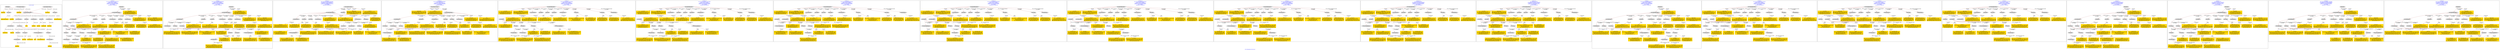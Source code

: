 digraph n0 {
fontcolor="blue"
remincross="true"
label="s19-s-indianapolis-artworks.xml"
subgraph cluster_0 {
label="1-correct model"
n2[style="filled",color="white",fillcolor="lightgray",label="E12_Production1"];
n3[style="filled",color="white",fillcolor="lightgray",label="E21_Person1"];
n4[style="filled",color="white",fillcolor="lightgray",label="E52_Time-Span4"];
n5[style="filled",color="white",fillcolor="lightgray",label="E69_Death1"];
n6[style="filled",color="white",fillcolor="lightgray",label="E74_Group1"];
n7[style="filled",color="white",fillcolor="lightgray",label="E82_Actor_Appellation1"];
n8[style="filled",color="white",fillcolor="lightgray",label="E67_Birth1"];
n9[shape="plaintext",style="filled",fillcolor="gold",label="artist_uri"];
n10[style="filled",color="white",fillcolor="lightgray",label="E22_Man-Made_Object1"];
n11[style="filled",color="white",fillcolor="lightgray",label="E35_Title1"];
n12[style="filled",color="white",fillcolor="lightgray",label="E8_Acquisition1"];
n13[style="filled",color="white",fillcolor="lightgray",label="E55_Type1"];
n14[style="filled",color="white",fillcolor="lightgray",label="E54_Dimension1"];
n15[shape="plaintext",style="filled",fillcolor="gold",label="sourceURL"];
n16[style="filled",color="white",fillcolor="lightgray",label="E33_Linguistic_Object1"];
n17[style="filled",color="white",fillcolor="lightgray",label="E55_Type2"];
n18[shape="plaintext",style="filled",fillcolor="gold",label="provenance"];
n19[style="filled",color="white",fillcolor="lightgray",label="E33_Linguistic_Object2"];
n20[style="filled",color="white",fillcolor="lightgray",label="E55_Type3"];
n21[shape="plaintext",style="filled",fillcolor="gold",label="galleryLabel"];
n22[shape="plaintext",style="filled",fillcolor="gold",label="title"];
n23[style="filled",color="white",fillcolor="lightgray",label="E38_Image1"];
n24[shape="plaintext",style="filled",fillcolor="gold",label="imageURL"];
n25[style="filled",color="white",fillcolor="lightgray",label="E52_Time-Span1"];
n26[shape="plaintext",style="filled",fillcolor="gold",label="birthDate"];
n27[style="filled",color="white",fillcolor="lightgray",label="E52_Time-Span2"];
n28[shape="plaintext",style="filled",fillcolor="gold",label="deathDate"];
n29[shape="plaintext",style="filled",fillcolor="gold",label="creationDate"];
n30[shape="plaintext",style="filled",fillcolor="gold",label="dimensions"];
n31[shape="plaintext",style="filled",fillcolor="gold",label="material_URI"];
n32[shape="plaintext",style="filled",fillcolor="gold",label="materials"];
n33[shape="plaintext",style="filled",fillcolor="gold",label="provenance_type_uri"];
n34[shape="plaintext",style="filled",fillcolor="gold",label="galleryLabel_type_uri"];
n35[shape="plaintext",style="filled",fillcolor="gold",label="nationality_URI"];
n36[shape="plaintext",style="filled",fillcolor="gold",label="nationality"];
n37[shape="plaintext",style="filled",fillcolor="gold",label="artist_appellation_uri"];
n38[shape="plaintext",style="filled",fillcolor="gold",label="artist"];
n39[shape="plaintext",style="filled",fillcolor="gold",label="creditLine"];
}
subgraph cluster_1 {
label="candidate 0\nlink coherence:0.9117647058823529\nnode coherence:0.90625\nconfidence:0.4491715587838478\nmapping score:0.504438765208651\ncost:132.99824\n-precision:0.71-recall:0.65"
n41[style="filled",color="white",fillcolor="lightgray",label="E12_Production1"];
n42[style="filled",color="white",fillcolor="lightgray",label="E21_Person1"];
n43[style="filled",color="white",fillcolor="lightgray",label="E55_Type1"];
n44[style="filled",color="white",fillcolor="lightgray",label="E67_Birth1"];
n45[style="filled",color="white",fillcolor="lightgray",label="E69_Death1"];
n46[style="filled",color="white",fillcolor="lightgray",label="E74_Group1"];
n47[style="filled",color="white",fillcolor="lightgray",label="E82_Actor_Appellation1"];
n48[style="filled",color="white",fillcolor="lightgray",label="E22_Man-Made_Object1"];
n49[style="filled",color="white",fillcolor="lightgray",label="E30_Right1"];
n50[style="filled",color="white",fillcolor="lightgray",label="E35_Title1"];
n51[style="filled",color="white",fillcolor="lightgray",label="E54_Dimension1"];
n52[style="filled",color="white",fillcolor="lightgray",label="E55_Type2"];
n53[style="filled",color="white",fillcolor="lightgray",label="E8_Acquisition1"];
n54[style="filled",color="white",fillcolor="lightgray",label="E38_Image1"];
n55[style="filled",color="white",fillcolor="lightgray",label="E52_Time-Span1"];
n56[style="filled",color="white",fillcolor="lightgray",label="E52_Time-Span3"];
n57[shape="plaintext",style="filled",fillcolor="gold",label="imageURL\n[E38_Image,classLink,0.861]\n[E78_Collection,classLink,0.066]\n[E22_Man-Made_Object,classLink,0.048]\n[E21_Person,classLink,0.024]"];
n58[shape="plaintext",style="filled",fillcolor="gold",label="deathDate\n[E52_Time-Span,P82b_end_of_the_end,0.537]\n[E52_Time-Span,P82_at_some_time_within,0.317]\n[E52_Time-Span,P82a_begin_of_the_begin,0.095]\n[E12_Production,P3_has_note,0.052]"];
n59[shape="plaintext",style="filled",fillcolor="gold",label="galleryLabel_type_uri\n[E55_Type,classLink,0.689]\n[E74_Group,classLink,0.146]\n[E57_Material,classLink,0.143]\n[E55_Type,label,0.022]"];
n60[shape="plaintext",style="filled",fillcolor="gold",label="creationDate\n[E52_Time-Span,P82_at_some_time_within,0.468]\n[E52_Time-Span,P82b_end_of_the_end,0.213]\n[E33_Linguistic_Object,P3_has_note,0.185]\n[E52_Time-Span,P82a_begin_of_the_begin,0.134]"];
n61[shape="plaintext",style="filled",fillcolor="gold",label="materials\n[E29_Design_or_Procedure,P3_has_note,0.328]\n[E57_Material,label,0.259]\n[E55_Type,label,0.242]\n[E57_Material,classLink,0.171]"];
n62[shape="plaintext",style="filled",fillcolor="gold",label="artist_uri\n[E21_Person,classLink,0.366]\n[E82_Actor_Appellation,classLink,0.304]\n[E39_Actor,classLink,0.221]\n[E78_Collection,classLink,0.11]"];
n63[shape="plaintext",style="filled",fillcolor="gold",label="creditLine\n[E30_Right,P3_has_note,0.607]\n[E8_Acquisition,P3_has_note,0.272]\n[E33_Linguistic_Object,P3_has_note,0.065]\n[E22_Man-Made_Object,P3_has_note,0.057]"];
n64[shape="plaintext",style="filled",fillcolor="gold",label="provenance_type_uri\n[E55_Type,classLink,0.681]\n[E74_Group,classLink,0.149]\n[E57_Material,classLink,0.147]\n[E55_Type,label,0.023]"];
n65[shape="plaintext",style="filled",fillcolor="gold",label="title\n[E35_Title,label,0.377]\n[E22_Man-Made_Object,P3_has_note,0.241]\n[E73_Information_Object,P3_has_note,0.206]\n[E33_Linguistic_Object,P3_has_note,0.175]"];
n66[shape="plaintext",style="filled",fillcolor="gold",label="sourceURL\n[E38_Image,classLink,0.357]\n[E22_Man-Made_Object,classLink,0.287]\n[E78_Collection,classLink,0.272]\n[E30_Right,P3_has_note,0.084]"];
n67[shape="plaintext",style="filled",fillcolor="gold",label="material_URI\n[E57_Material,classLink,0.413]\n[E55_Type,classLink,0.392]\n[E74_Group,classLink,0.167]\n[E55_Type,label,0.028]"];
n68[shape="plaintext",style="filled",fillcolor="gold",label="nationality\n[E74_Group,label,0.502]\n[E74_Group,classLink,0.292]\n[E55_Type,label,0.13]\n[E21_Person,P3_has_note,0.077]"];
n69[shape="plaintext",style="filled",fillcolor="gold",label="galleryLabel\n[E33_Linguistic_Object,P3_has_note,0.312]\n[E22_Man-Made_Object,P3_has_note,0.295]\n[E73_Information_Object,P3_has_note,0.28]\n[E35_Title,label,0.113]"];
n70[shape="plaintext",style="filled",fillcolor="gold",label="provenance\n[E30_Right,P3_has_note,0.304]\n[E8_Acquisition,P3_has_note,0.26]\n[E33_Linguistic_Object,P3_has_note,0.246]\n[E22_Man-Made_Object,P3_has_note,0.19]"];
n71[shape="plaintext",style="filled",fillcolor="gold",label="artist\n[E82_Actor_Appellation,label,0.522]\n[E22_Man-Made_Object,classLink,0.202]\n[E30_Right,P3_has_note,0.166]\n[E33_Linguistic_Object,P3_has_note,0.109]"];
n72[shape="plaintext",style="filled",fillcolor="gold",label="birthDate\n[E52_Time-Span,P82a_begin_of_the_begin,0.529]\n[E52_Time-Span,P82_at_some_time_within,0.278]\n[E52_Time-Span,P82b_end_of_the_end,0.151]\n[E52_Time-Span,label,0.042]"];
n73[shape="plaintext",style="filled",fillcolor="gold",label="artist_appellation_uri\n[E82_Actor_Appellation,classLink,0.536]\n[E21_Person,classLink,0.387]\n[E39_Actor,classLink,0.047]\n[E78_Collection,classLink,0.03]"];
n74[shape="plaintext",style="filled",fillcolor="gold",label="nationality_URI\n[E74_Group,classLink,0.648]\n[E55_Type,classLink,0.196]\n[E57_Material,classLink,0.108]\n[E55_Type,label,0.047]"];
n75[shape="plaintext",style="filled",fillcolor="gold",label="dimensions\n[E54_Dimension,P3_has_note,0.622]\n[E22_Man-Made_Object,classLink,0.13]\n[E34_Inscription,P3_has_note,0.126]\n[E22_Man-Made_Object,P3_has_note,0.122]"];
}
subgraph cluster_2 {
label="candidate 1\nlink coherence:0.9090909090909091\nnode coherence:0.90625\nconfidence:0.4491715587838478\nmapping score:0.504438765208651\ncost:32.99831\n-precision:0.7-recall:0.62"
n77[style="filled",color="white",fillcolor="lightgray",label="E12_Production1"];
n78[style="filled",color="white",fillcolor="lightgray",label="E21_Person1"];
n79[style="filled",color="white",fillcolor="lightgray",label="E52_Time-Span2"];
n80[style="filled",color="white",fillcolor="lightgray",label="E55_Type1"];
n81[style="filled",color="white",fillcolor="lightgray",label="E67_Birth1"];
n82[style="filled",color="white",fillcolor="lightgray",label="E74_Group1"];
n83[style="filled",color="white",fillcolor="lightgray",label="E82_Actor_Appellation1"];
n84[style="filled",color="white",fillcolor="lightgray",label="E22_Man-Made_Object1"];
n85[style="filled",color="white",fillcolor="lightgray",label="E30_Right1"];
n86[style="filled",color="white",fillcolor="lightgray",label="E35_Title1"];
n87[style="filled",color="white",fillcolor="lightgray",label="E54_Dimension1"];
n88[style="filled",color="white",fillcolor="lightgray",label="E55_Type2"];
n89[style="filled",color="white",fillcolor="lightgray",label="E8_Acquisition1"];
n90[style="filled",color="white",fillcolor="lightgray",label="E38_Image1"];
n91[style="filled",color="white",fillcolor="lightgray",label="E52_Time-Span1"];
n92[shape="plaintext",style="filled",fillcolor="gold",label="imageURL\n[E38_Image,classLink,0.861]\n[E78_Collection,classLink,0.066]\n[E22_Man-Made_Object,classLink,0.048]\n[E21_Person,classLink,0.024]"];
n93[shape="plaintext",style="filled",fillcolor="gold",label="creationDate\n[E52_Time-Span,P82_at_some_time_within,0.468]\n[E52_Time-Span,P82b_end_of_the_end,0.213]\n[E33_Linguistic_Object,P3_has_note,0.185]\n[E52_Time-Span,P82a_begin_of_the_begin,0.134]"];
n94[shape="plaintext",style="filled",fillcolor="gold",label="deathDate\n[E52_Time-Span,P82b_end_of_the_end,0.537]\n[E52_Time-Span,P82_at_some_time_within,0.317]\n[E52_Time-Span,P82a_begin_of_the_begin,0.095]\n[E12_Production,P3_has_note,0.052]"];
n95[shape="plaintext",style="filled",fillcolor="gold",label="galleryLabel_type_uri\n[E55_Type,classLink,0.689]\n[E74_Group,classLink,0.146]\n[E57_Material,classLink,0.143]\n[E55_Type,label,0.022]"];
n96[shape="plaintext",style="filled",fillcolor="gold",label="materials\n[E29_Design_or_Procedure,P3_has_note,0.328]\n[E57_Material,label,0.259]\n[E55_Type,label,0.242]\n[E57_Material,classLink,0.171]"];
n97[shape="plaintext",style="filled",fillcolor="gold",label="artist_uri\n[E21_Person,classLink,0.366]\n[E82_Actor_Appellation,classLink,0.304]\n[E39_Actor,classLink,0.221]\n[E78_Collection,classLink,0.11]"];
n98[shape="plaintext",style="filled",fillcolor="gold",label="creditLine\n[E30_Right,P3_has_note,0.607]\n[E8_Acquisition,P3_has_note,0.272]\n[E33_Linguistic_Object,P3_has_note,0.065]\n[E22_Man-Made_Object,P3_has_note,0.057]"];
n99[shape="plaintext",style="filled",fillcolor="gold",label="provenance_type_uri\n[E55_Type,classLink,0.681]\n[E74_Group,classLink,0.149]\n[E57_Material,classLink,0.147]\n[E55_Type,label,0.023]"];
n100[shape="plaintext",style="filled",fillcolor="gold",label="title\n[E35_Title,label,0.377]\n[E22_Man-Made_Object,P3_has_note,0.241]\n[E73_Information_Object,P3_has_note,0.206]\n[E33_Linguistic_Object,P3_has_note,0.175]"];
n101[shape="plaintext",style="filled",fillcolor="gold",label="sourceURL\n[E38_Image,classLink,0.357]\n[E22_Man-Made_Object,classLink,0.287]\n[E78_Collection,classLink,0.272]\n[E30_Right,P3_has_note,0.084]"];
n102[shape="plaintext",style="filled",fillcolor="gold",label="material_URI\n[E57_Material,classLink,0.413]\n[E55_Type,classLink,0.392]\n[E74_Group,classLink,0.167]\n[E55_Type,label,0.028]"];
n103[shape="plaintext",style="filled",fillcolor="gold",label="birthDate\n[E52_Time-Span,P82a_begin_of_the_begin,0.529]\n[E52_Time-Span,P82_at_some_time_within,0.278]\n[E52_Time-Span,P82b_end_of_the_end,0.151]\n[E52_Time-Span,label,0.042]"];
n104[shape="plaintext",style="filled",fillcolor="gold",label="nationality\n[E74_Group,label,0.502]\n[E74_Group,classLink,0.292]\n[E55_Type,label,0.13]\n[E21_Person,P3_has_note,0.077]"];
n105[shape="plaintext",style="filled",fillcolor="gold",label="galleryLabel\n[E33_Linguistic_Object,P3_has_note,0.312]\n[E22_Man-Made_Object,P3_has_note,0.295]\n[E73_Information_Object,P3_has_note,0.28]\n[E35_Title,label,0.113]"];
n106[shape="plaintext",style="filled",fillcolor="gold",label="provenance\n[E30_Right,P3_has_note,0.304]\n[E8_Acquisition,P3_has_note,0.26]\n[E33_Linguistic_Object,P3_has_note,0.246]\n[E22_Man-Made_Object,P3_has_note,0.19]"];
n107[shape="plaintext",style="filled",fillcolor="gold",label="artist\n[E82_Actor_Appellation,label,0.522]\n[E22_Man-Made_Object,classLink,0.202]\n[E30_Right,P3_has_note,0.166]\n[E33_Linguistic_Object,P3_has_note,0.109]"];
n108[shape="plaintext",style="filled",fillcolor="gold",label="artist_appellation_uri\n[E82_Actor_Appellation,classLink,0.536]\n[E21_Person,classLink,0.387]\n[E39_Actor,classLink,0.047]\n[E78_Collection,classLink,0.03]"];
n109[shape="plaintext",style="filled",fillcolor="gold",label="nationality_URI\n[E74_Group,classLink,0.648]\n[E55_Type,classLink,0.196]\n[E57_Material,classLink,0.108]\n[E55_Type,label,0.047]"];
n110[shape="plaintext",style="filled",fillcolor="gold",label="dimensions\n[E54_Dimension,P3_has_note,0.622]\n[E22_Man-Made_Object,classLink,0.13]\n[E34_Inscription,P3_has_note,0.126]\n[E22_Man-Made_Object,P3_has_note,0.122]"];
}
subgraph cluster_3 {
label="candidate 10\nlink coherence:0.8709677419354839\nnode coherence:0.9032258064516129\nconfidence:0.4098478734846232\nmapping score:0.49909473541734184\ncost:30.99888\n-precision:0.58-recall:0.49"
n112[style="filled",color="white",fillcolor="lightgray",label="E12_Production1"];
n113[style="filled",color="white",fillcolor="lightgray",label="E21_Person1"];
n114[style="filled",color="white",fillcolor="lightgray",label="E52_Time-Span2"];
n115[style="filled",color="white",fillcolor="lightgray",label="E55_Type1"];
n116[style="filled",color="white",fillcolor="lightgray",label="E82_Actor_Appellation1"];
n117[style="filled",color="white",fillcolor="lightgray",label="E22_Man-Made_Object1"];
n118[style="filled",color="white",fillcolor="lightgray",label="E38_Image1"];
n119[style="filled",color="white",fillcolor="lightgray",label="E54_Dimension1"];
n120[style="filled",color="white",fillcolor="lightgray",label="E55_Type2"];
n121[style="filled",color="white",fillcolor="lightgray",label="E55_Type3"];
n122[style="filled",color="white",fillcolor="lightgray",label="E8_Acquisition1"];
n123[style="filled",color="white",fillcolor="lightgray",label="E33_Linguistic_Object2"];
n124[style="filled",color="white",fillcolor="lightgray",label="E55_Type4"];
n125[shape="plaintext",style="filled",fillcolor="gold",label="imageURL\n[E38_Image,classLink,0.861]\n[E78_Collection,classLink,0.066]\n[E22_Man-Made_Object,classLink,0.048]\n[E21_Person,classLink,0.024]"];
n126[shape="plaintext",style="filled",fillcolor="gold",label="nationality_URI\n[E74_Group,classLink,0.648]\n[E55_Type,classLink,0.196]\n[E57_Material,classLink,0.108]\n[E55_Type,label,0.047]"];
n127[shape="plaintext",style="filled",fillcolor="gold",label="creationDate\n[E52_Time-Span,P82_at_some_time_within,0.468]\n[E52_Time-Span,P82b_end_of_the_end,0.213]\n[E33_Linguistic_Object,P3_has_note,0.185]\n[E52_Time-Span,P82a_begin_of_the_begin,0.134]"];
n128[shape="plaintext",style="filled",fillcolor="gold",label="materials\n[E29_Design_or_Procedure,P3_has_note,0.328]\n[E57_Material,label,0.259]\n[E55_Type,label,0.242]\n[E57_Material,classLink,0.171]"];
n129[shape="plaintext",style="filled",fillcolor="gold",label="artist_uri\n[E21_Person,classLink,0.366]\n[E82_Actor_Appellation,classLink,0.304]\n[E39_Actor,classLink,0.221]\n[E78_Collection,classLink,0.11]"];
n130[shape="plaintext",style="filled",fillcolor="gold",label="galleryLabel_type_uri\n[E55_Type,classLink,0.689]\n[E74_Group,classLink,0.146]\n[E57_Material,classLink,0.143]\n[E55_Type,label,0.022]"];
n131[shape="plaintext",style="filled",fillcolor="gold",label="nationality\n[E74_Group,label,0.502]\n[E74_Group,classLink,0.292]\n[E55_Type,label,0.13]\n[E21_Person,P3_has_note,0.077]"];
n132[shape="plaintext",style="filled",fillcolor="gold",label="provenance_type_uri\n[E55_Type,classLink,0.681]\n[E74_Group,classLink,0.149]\n[E57_Material,classLink,0.147]\n[E55_Type,label,0.023]"];
n133[shape="plaintext",style="filled",fillcolor="gold",label="sourceURL\n[E38_Image,classLink,0.357]\n[E22_Man-Made_Object,classLink,0.287]\n[E78_Collection,classLink,0.272]\n[E30_Right,P3_has_note,0.084]"];
n134[shape="plaintext",style="filled",fillcolor="gold",label="material_URI\n[E57_Material,classLink,0.413]\n[E55_Type,classLink,0.392]\n[E74_Group,classLink,0.167]\n[E55_Type,label,0.028]"];
n135[shape="plaintext",style="filled",fillcolor="gold",label="birthDate\n[E52_Time-Span,P82a_begin_of_the_begin,0.529]\n[E52_Time-Span,P82_at_some_time_within,0.278]\n[E52_Time-Span,P82b_end_of_the_end,0.151]\n[E52_Time-Span,label,0.042]"];
n136[shape="plaintext",style="filled",fillcolor="gold",label="title\n[E35_Title,label,0.377]\n[E22_Man-Made_Object,P3_has_note,0.241]\n[E73_Information_Object,P3_has_note,0.206]\n[E33_Linguistic_Object,P3_has_note,0.175]"];
n137[shape="plaintext",style="filled",fillcolor="gold",label="galleryLabel\n[E33_Linguistic_Object,P3_has_note,0.312]\n[E22_Man-Made_Object,P3_has_note,0.295]\n[E73_Information_Object,P3_has_note,0.28]\n[E35_Title,label,0.113]"];
n138[shape="plaintext",style="filled",fillcolor="gold",label="provenance\n[E30_Right,P3_has_note,0.304]\n[E8_Acquisition,P3_has_note,0.26]\n[E33_Linguistic_Object,P3_has_note,0.246]\n[E22_Man-Made_Object,P3_has_note,0.19]"];
n139[shape="plaintext",style="filled",fillcolor="gold",label="deathDate\n[E52_Time-Span,P82b_end_of_the_end,0.537]\n[E52_Time-Span,P82_at_some_time_within,0.317]\n[E52_Time-Span,P82a_begin_of_the_begin,0.095]\n[E12_Production,P3_has_note,0.052]"];
n140[shape="plaintext",style="filled",fillcolor="gold",label="creditLine\n[E30_Right,P3_has_note,0.607]\n[E8_Acquisition,P3_has_note,0.272]\n[E33_Linguistic_Object,P3_has_note,0.065]\n[E22_Man-Made_Object,P3_has_note,0.057]"];
n141[shape="plaintext",style="filled",fillcolor="gold",label="artist\n[E82_Actor_Appellation,label,0.522]\n[E22_Man-Made_Object,classLink,0.202]\n[E30_Right,P3_has_note,0.166]\n[E33_Linguistic_Object,P3_has_note,0.109]"];
n142[shape="plaintext",style="filled",fillcolor="gold",label="artist_appellation_uri\n[E82_Actor_Appellation,classLink,0.536]\n[E21_Person,classLink,0.387]\n[E39_Actor,classLink,0.047]\n[E78_Collection,classLink,0.03]"];
n143[shape="plaintext",style="filled",fillcolor="gold",label="dimensions\n[E54_Dimension,P3_has_note,0.622]\n[E22_Man-Made_Object,classLink,0.13]\n[E34_Inscription,P3_has_note,0.126]\n[E22_Man-Made_Object,P3_has_note,0.122]"];
}
subgraph cluster_4 {
label="candidate 11\nlink coherence:0.8666666666666667\nnode coherence:0.9\nconfidence:0.4098478734846232\nmapping score:0.506791396424699\ncost:29.99888\n-precision:0.6-recall:0.49"
n145[style="filled",color="white",fillcolor="lightgray",label="E12_Production1"];
n146[style="filled",color="white",fillcolor="lightgray",label="E21_Person1"];
n147[style="filled",color="white",fillcolor="lightgray",label="E52_Time-Span2"];
n148[style="filled",color="white",fillcolor="lightgray",label="E55_Type1"];
n149[style="filled",color="white",fillcolor="lightgray",label="E82_Actor_Appellation1"];
n150[style="filled",color="white",fillcolor="lightgray",label="E22_Man-Made_Object1"];
n151[style="filled",color="white",fillcolor="lightgray",label="E38_Image1"];
n152[style="filled",color="white",fillcolor="lightgray",label="E54_Dimension1"];
n153[style="filled",color="white",fillcolor="lightgray",label="E55_Type2"];
n154[style="filled",color="white",fillcolor="lightgray",label="E55_Type3"];
n155[style="filled",color="white",fillcolor="lightgray",label="E8_Acquisition1"];
n156[style="filled",color="white",fillcolor="lightgray",label="E33_Linguistic_Object2"];
n157[shape="plaintext",style="filled",fillcolor="gold",label="imageURL\n[E38_Image,classLink,0.861]\n[E78_Collection,classLink,0.066]\n[E22_Man-Made_Object,classLink,0.048]\n[E21_Person,classLink,0.024]"];
n158[shape="plaintext",style="filled",fillcolor="gold",label="nationality_URI\n[E74_Group,classLink,0.648]\n[E55_Type,classLink,0.196]\n[E57_Material,classLink,0.108]\n[E55_Type,label,0.047]"];
n159[shape="plaintext",style="filled",fillcolor="gold",label="creationDate\n[E52_Time-Span,P82_at_some_time_within,0.468]\n[E52_Time-Span,P82b_end_of_the_end,0.213]\n[E33_Linguistic_Object,P3_has_note,0.185]\n[E52_Time-Span,P82a_begin_of_the_begin,0.134]"];
n160[shape="plaintext",style="filled",fillcolor="gold",label="materials\n[E29_Design_or_Procedure,P3_has_note,0.328]\n[E57_Material,label,0.259]\n[E55_Type,label,0.242]\n[E57_Material,classLink,0.171]"];
n161[shape="plaintext",style="filled",fillcolor="gold",label="artist_uri\n[E21_Person,classLink,0.366]\n[E82_Actor_Appellation,classLink,0.304]\n[E39_Actor,classLink,0.221]\n[E78_Collection,classLink,0.11]"];
n162[shape="plaintext",style="filled",fillcolor="gold",label="nationality\n[E74_Group,label,0.502]\n[E74_Group,classLink,0.292]\n[E55_Type,label,0.13]\n[E21_Person,P3_has_note,0.077]"];
n163[shape="plaintext",style="filled",fillcolor="gold",label="provenance_type_uri\n[E55_Type,classLink,0.681]\n[E74_Group,classLink,0.149]\n[E57_Material,classLink,0.147]\n[E55_Type,label,0.023]"];
n164[shape="plaintext",style="filled",fillcolor="gold",label="sourceURL\n[E38_Image,classLink,0.357]\n[E22_Man-Made_Object,classLink,0.287]\n[E78_Collection,classLink,0.272]\n[E30_Right,P3_has_note,0.084]"];
n165[shape="plaintext",style="filled",fillcolor="gold",label="material_URI\n[E57_Material,classLink,0.413]\n[E55_Type,classLink,0.392]\n[E74_Group,classLink,0.167]\n[E55_Type,label,0.028]"];
n166[shape="plaintext",style="filled",fillcolor="gold",label="birthDate\n[E52_Time-Span,P82a_begin_of_the_begin,0.529]\n[E52_Time-Span,P82_at_some_time_within,0.278]\n[E52_Time-Span,P82b_end_of_the_end,0.151]\n[E52_Time-Span,label,0.042]"];
n167[shape="plaintext",style="filled",fillcolor="gold",label="title\n[E35_Title,label,0.377]\n[E22_Man-Made_Object,P3_has_note,0.241]\n[E73_Information_Object,P3_has_note,0.206]\n[E33_Linguistic_Object,P3_has_note,0.175]"];
n168[shape="plaintext",style="filled",fillcolor="gold",label="galleryLabel\n[E33_Linguistic_Object,P3_has_note,0.312]\n[E22_Man-Made_Object,P3_has_note,0.295]\n[E73_Information_Object,P3_has_note,0.28]\n[E35_Title,label,0.113]"];
n169[shape="plaintext",style="filled",fillcolor="gold",label="provenance\n[E30_Right,P3_has_note,0.304]\n[E8_Acquisition,P3_has_note,0.26]\n[E33_Linguistic_Object,P3_has_note,0.246]\n[E22_Man-Made_Object,P3_has_note,0.19]"];
n170[shape="plaintext",style="filled",fillcolor="gold",label="deathDate\n[E52_Time-Span,P82b_end_of_the_end,0.537]\n[E52_Time-Span,P82_at_some_time_within,0.317]\n[E52_Time-Span,P82a_begin_of_the_begin,0.095]\n[E12_Production,P3_has_note,0.052]"];
n171[shape="plaintext",style="filled",fillcolor="gold",label="creditLine\n[E30_Right,P3_has_note,0.607]\n[E8_Acquisition,P3_has_note,0.272]\n[E33_Linguistic_Object,P3_has_note,0.065]\n[E22_Man-Made_Object,P3_has_note,0.057]"];
n172[shape="plaintext",style="filled",fillcolor="gold",label="artist\n[E82_Actor_Appellation,label,0.522]\n[E22_Man-Made_Object,classLink,0.202]\n[E30_Right,P3_has_note,0.166]\n[E33_Linguistic_Object,P3_has_note,0.109]"];
n173[shape="plaintext",style="filled",fillcolor="gold",label="galleryLabel_type_uri\n[E55_Type,classLink,0.689]\n[E74_Group,classLink,0.146]\n[E57_Material,classLink,0.143]\n[E55_Type,label,0.022]"];
n174[shape="plaintext",style="filled",fillcolor="gold",label="artist_appellation_uri\n[E82_Actor_Appellation,classLink,0.536]\n[E21_Person,classLink,0.387]\n[E39_Actor,classLink,0.047]\n[E78_Collection,classLink,0.03]"];
n175[shape="plaintext",style="filled",fillcolor="gold",label="dimensions\n[E54_Dimension,P3_has_note,0.622]\n[E22_Man-Made_Object,classLink,0.13]\n[E34_Inscription,P3_has_note,0.126]\n[E22_Man-Made_Object,P3_has_note,0.122]"];
}
subgraph cluster_5 {
label="candidate 12\nlink coherence:0.8529411764705882\nnode coherence:0.90625\nconfidence:0.4491715587838478\nmapping score:0.504438765208651\ncost:132.99847\n-precision:0.71-recall:0.65"
n177[style="filled",color="white",fillcolor="lightgray",label="E12_Production1"];
n178[style="filled",color="white",fillcolor="lightgray",label="E21_Person1"];
n179[style="filled",color="white",fillcolor="lightgray",label="E67_Birth1"];
n180[style="filled",color="white",fillcolor="lightgray",label="E69_Death1"];
n181[style="filled",color="white",fillcolor="lightgray",label="E74_Group1"];
n182[style="filled",color="white",fillcolor="lightgray",label="E82_Actor_Appellation1"];
n183[style="filled",color="white",fillcolor="lightgray",label="E22_Man-Made_Object1"];
n184[style="filled",color="white",fillcolor="lightgray",label="E30_Right1"];
n185[style="filled",color="white",fillcolor="lightgray",label="E35_Title1"];
n186[style="filled",color="white",fillcolor="lightgray",label="E38_Image1"];
n187[style="filled",color="white",fillcolor="lightgray",label="E54_Dimension1"];
n188[style="filled",color="white",fillcolor="lightgray",label="E55_Type1"];
n189[style="filled",color="white",fillcolor="lightgray",label="E55_Type2"];
n190[style="filled",color="white",fillcolor="lightgray",label="E8_Acquisition1"];
n191[style="filled",color="white",fillcolor="lightgray",label="E52_Time-Span1"];
n192[style="filled",color="white",fillcolor="lightgray",label="E52_Time-Span3"];
n193[shape="plaintext",style="filled",fillcolor="gold",label="imageURL\n[E38_Image,classLink,0.861]\n[E78_Collection,classLink,0.066]\n[E22_Man-Made_Object,classLink,0.048]\n[E21_Person,classLink,0.024]"];
n194[shape="plaintext",style="filled",fillcolor="gold",label="deathDate\n[E52_Time-Span,P82b_end_of_the_end,0.537]\n[E52_Time-Span,P82_at_some_time_within,0.317]\n[E52_Time-Span,P82a_begin_of_the_begin,0.095]\n[E12_Production,P3_has_note,0.052]"];
n195[shape="plaintext",style="filled",fillcolor="gold",label="galleryLabel_type_uri\n[E55_Type,classLink,0.689]\n[E74_Group,classLink,0.146]\n[E57_Material,classLink,0.143]\n[E55_Type,label,0.022]"];
n196[shape="plaintext",style="filled",fillcolor="gold",label="creationDate\n[E52_Time-Span,P82_at_some_time_within,0.468]\n[E52_Time-Span,P82b_end_of_the_end,0.213]\n[E33_Linguistic_Object,P3_has_note,0.185]\n[E52_Time-Span,P82a_begin_of_the_begin,0.134]"];
n197[shape="plaintext",style="filled",fillcolor="gold",label="materials\n[E29_Design_or_Procedure,P3_has_note,0.328]\n[E57_Material,label,0.259]\n[E55_Type,label,0.242]\n[E57_Material,classLink,0.171]"];
n198[shape="plaintext",style="filled",fillcolor="gold",label="artist_uri\n[E21_Person,classLink,0.366]\n[E82_Actor_Appellation,classLink,0.304]\n[E39_Actor,classLink,0.221]\n[E78_Collection,classLink,0.11]"];
n199[shape="plaintext",style="filled",fillcolor="gold",label="creditLine\n[E30_Right,P3_has_note,0.607]\n[E8_Acquisition,P3_has_note,0.272]\n[E33_Linguistic_Object,P3_has_note,0.065]\n[E22_Man-Made_Object,P3_has_note,0.057]"];
n200[shape="plaintext",style="filled",fillcolor="gold",label="provenance_type_uri\n[E55_Type,classLink,0.681]\n[E74_Group,classLink,0.149]\n[E57_Material,classLink,0.147]\n[E55_Type,label,0.023]"];
n201[shape="plaintext",style="filled",fillcolor="gold",label="title\n[E35_Title,label,0.377]\n[E22_Man-Made_Object,P3_has_note,0.241]\n[E73_Information_Object,P3_has_note,0.206]\n[E33_Linguistic_Object,P3_has_note,0.175]"];
n202[shape="plaintext",style="filled",fillcolor="gold",label="sourceURL\n[E38_Image,classLink,0.357]\n[E22_Man-Made_Object,classLink,0.287]\n[E78_Collection,classLink,0.272]\n[E30_Right,P3_has_note,0.084]"];
n203[shape="plaintext",style="filled",fillcolor="gold",label="material_URI\n[E57_Material,classLink,0.413]\n[E55_Type,classLink,0.392]\n[E74_Group,classLink,0.167]\n[E55_Type,label,0.028]"];
n204[shape="plaintext",style="filled",fillcolor="gold",label="nationality\n[E74_Group,label,0.502]\n[E74_Group,classLink,0.292]\n[E55_Type,label,0.13]\n[E21_Person,P3_has_note,0.077]"];
n205[shape="plaintext",style="filled",fillcolor="gold",label="galleryLabel\n[E33_Linguistic_Object,P3_has_note,0.312]\n[E22_Man-Made_Object,P3_has_note,0.295]\n[E73_Information_Object,P3_has_note,0.28]\n[E35_Title,label,0.113]"];
n206[shape="plaintext",style="filled",fillcolor="gold",label="provenance\n[E30_Right,P3_has_note,0.304]\n[E8_Acquisition,P3_has_note,0.26]\n[E33_Linguistic_Object,P3_has_note,0.246]\n[E22_Man-Made_Object,P3_has_note,0.19]"];
n207[shape="plaintext",style="filled",fillcolor="gold",label="artist\n[E82_Actor_Appellation,label,0.522]\n[E22_Man-Made_Object,classLink,0.202]\n[E30_Right,P3_has_note,0.166]\n[E33_Linguistic_Object,P3_has_note,0.109]"];
n208[shape="plaintext",style="filled",fillcolor="gold",label="birthDate\n[E52_Time-Span,P82a_begin_of_the_begin,0.529]\n[E52_Time-Span,P82_at_some_time_within,0.278]\n[E52_Time-Span,P82b_end_of_the_end,0.151]\n[E52_Time-Span,label,0.042]"];
n209[shape="plaintext",style="filled",fillcolor="gold",label="artist_appellation_uri\n[E82_Actor_Appellation,classLink,0.536]\n[E21_Person,classLink,0.387]\n[E39_Actor,classLink,0.047]\n[E78_Collection,classLink,0.03]"];
n210[shape="plaintext",style="filled",fillcolor="gold",label="nationality_URI\n[E74_Group,classLink,0.648]\n[E55_Type,classLink,0.196]\n[E57_Material,classLink,0.108]\n[E55_Type,label,0.047]"];
n211[shape="plaintext",style="filled",fillcolor="gold",label="dimensions\n[E54_Dimension,P3_has_note,0.622]\n[E22_Man-Made_Object,classLink,0.13]\n[E34_Inscription,P3_has_note,0.126]\n[E22_Man-Made_Object,P3_has_note,0.122]"];
}
subgraph cluster_6 {
label="candidate 13\nlink coherence:0.8529411764705882\nnode coherence:0.90625\nconfidence:0.4491715587838478\nmapping score:0.504438765208651\ncost:132.99848\n-precision:0.68-recall:0.62"
n213[style="filled",color="white",fillcolor="lightgray",label="E12_Production1"];
n214[style="filled",color="white",fillcolor="lightgray",label="E21_Person1"];
n215[style="filled",color="white",fillcolor="lightgray",label="E67_Birth1"];
n216[style="filled",color="white",fillcolor="lightgray",label="E69_Death1"];
n217[style="filled",color="white",fillcolor="lightgray",label="E74_Group1"];
n218[style="filled",color="white",fillcolor="lightgray",label="E82_Actor_Appellation1"];
n219[style="filled",color="white",fillcolor="lightgray",label="E22_Man-Made_Object1"];
n220[style="filled",color="white",fillcolor="lightgray",label="E30_Right1"];
n221[style="filled",color="white",fillcolor="lightgray",label="E35_Title1"];
n222[style="filled",color="white",fillcolor="lightgray",label="E38_Image1"];
n223[style="filled",color="white",fillcolor="lightgray",label="E54_Dimension1"];
n224[style="filled",color="white",fillcolor="lightgray",label="E55_Type1"];
n225[style="filled",color="white",fillcolor="lightgray",label="E55_Type2"];
n226[style="filled",color="white",fillcolor="lightgray",label="E8_Acquisition1"];
n227[style="filled",color="white",fillcolor="lightgray",label="E52_Time-Span1"];
n228[style="filled",color="white",fillcolor="lightgray",label="E52_Time-Span3"];
n229[shape="plaintext",style="filled",fillcolor="gold",label="imageURL\n[E38_Image,classLink,0.861]\n[E78_Collection,classLink,0.066]\n[E22_Man-Made_Object,classLink,0.048]\n[E21_Person,classLink,0.024]"];
n230[shape="plaintext",style="filled",fillcolor="gold",label="deathDate\n[E52_Time-Span,P82b_end_of_the_end,0.537]\n[E52_Time-Span,P82_at_some_time_within,0.317]\n[E52_Time-Span,P82a_begin_of_the_begin,0.095]\n[E12_Production,P3_has_note,0.052]"];
n231[shape="plaintext",style="filled",fillcolor="gold",label="galleryLabel_type_uri\n[E55_Type,classLink,0.689]\n[E74_Group,classLink,0.146]\n[E57_Material,classLink,0.143]\n[E55_Type,label,0.022]"];
n232[shape="plaintext",style="filled",fillcolor="gold",label="creationDate\n[E52_Time-Span,P82_at_some_time_within,0.468]\n[E52_Time-Span,P82b_end_of_the_end,0.213]\n[E33_Linguistic_Object,P3_has_note,0.185]\n[E52_Time-Span,P82a_begin_of_the_begin,0.134]"];
n233[shape="plaintext",style="filled",fillcolor="gold",label="materials\n[E29_Design_or_Procedure,P3_has_note,0.328]\n[E57_Material,label,0.259]\n[E55_Type,label,0.242]\n[E57_Material,classLink,0.171]"];
n234[shape="plaintext",style="filled",fillcolor="gold",label="artist_uri\n[E21_Person,classLink,0.366]\n[E82_Actor_Appellation,classLink,0.304]\n[E39_Actor,classLink,0.221]\n[E78_Collection,classLink,0.11]"];
n235[shape="plaintext",style="filled",fillcolor="gold",label="creditLine\n[E30_Right,P3_has_note,0.607]\n[E8_Acquisition,P3_has_note,0.272]\n[E33_Linguistic_Object,P3_has_note,0.065]\n[E22_Man-Made_Object,P3_has_note,0.057]"];
n236[shape="plaintext",style="filled",fillcolor="gold",label="provenance_type_uri\n[E55_Type,classLink,0.681]\n[E74_Group,classLink,0.149]\n[E57_Material,classLink,0.147]\n[E55_Type,label,0.023]"];
n237[shape="plaintext",style="filled",fillcolor="gold",label="title\n[E35_Title,label,0.377]\n[E22_Man-Made_Object,P3_has_note,0.241]\n[E73_Information_Object,P3_has_note,0.206]\n[E33_Linguistic_Object,P3_has_note,0.175]"];
n238[shape="plaintext",style="filled",fillcolor="gold",label="sourceURL\n[E38_Image,classLink,0.357]\n[E22_Man-Made_Object,classLink,0.287]\n[E78_Collection,classLink,0.272]\n[E30_Right,P3_has_note,0.084]"];
n239[shape="plaintext",style="filled",fillcolor="gold",label="material_URI\n[E57_Material,classLink,0.413]\n[E55_Type,classLink,0.392]\n[E74_Group,classLink,0.167]\n[E55_Type,label,0.028]"];
n240[shape="plaintext",style="filled",fillcolor="gold",label="nationality\n[E74_Group,label,0.502]\n[E74_Group,classLink,0.292]\n[E55_Type,label,0.13]\n[E21_Person,P3_has_note,0.077]"];
n241[shape="plaintext",style="filled",fillcolor="gold",label="galleryLabel\n[E33_Linguistic_Object,P3_has_note,0.312]\n[E22_Man-Made_Object,P3_has_note,0.295]\n[E73_Information_Object,P3_has_note,0.28]\n[E35_Title,label,0.113]"];
n242[shape="plaintext",style="filled",fillcolor="gold",label="provenance\n[E30_Right,P3_has_note,0.304]\n[E8_Acquisition,P3_has_note,0.26]\n[E33_Linguistic_Object,P3_has_note,0.246]\n[E22_Man-Made_Object,P3_has_note,0.19]"];
n243[shape="plaintext",style="filled",fillcolor="gold",label="artist\n[E82_Actor_Appellation,label,0.522]\n[E22_Man-Made_Object,classLink,0.202]\n[E30_Right,P3_has_note,0.166]\n[E33_Linguistic_Object,P3_has_note,0.109]"];
n244[shape="plaintext",style="filled",fillcolor="gold",label="birthDate\n[E52_Time-Span,P82a_begin_of_the_begin,0.529]\n[E52_Time-Span,P82_at_some_time_within,0.278]\n[E52_Time-Span,P82b_end_of_the_end,0.151]\n[E52_Time-Span,label,0.042]"];
n245[shape="plaintext",style="filled",fillcolor="gold",label="artist_appellation_uri\n[E82_Actor_Appellation,classLink,0.536]\n[E21_Person,classLink,0.387]\n[E39_Actor,classLink,0.047]\n[E78_Collection,classLink,0.03]"];
n246[shape="plaintext",style="filled",fillcolor="gold",label="nationality_URI\n[E74_Group,classLink,0.648]\n[E55_Type,classLink,0.196]\n[E57_Material,classLink,0.108]\n[E55_Type,label,0.047]"];
n247[shape="plaintext",style="filled",fillcolor="gold",label="dimensions\n[E54_Dimension,P3_has_note,0.622]\n[E22_Man-Made_Object,classLink,0.13]\n[E34_Inscription,P3_has_note,0.126]\n[E22_Man-Made_Object,P3_has_note,0.122]"];
}
subgraph cluster_7 {
label="candidate 14\nlink coherence:0.8484848484848485\nnode coherence:0.90625\nconfidence:0.4491715587838478\nmapping score:0.504438765208651\ncost:32.99854\n-precision:0.7-recall:0.62"
n249[style="filled",color="white",fillcolor="lightgray",label="E12_Production1"];
n250[style="filled",color="white",fillcolor="lightgray",label="E21_Person1"];
n251[style="filled",color="white",fillcolor="lightgray",label="E52_Time-Span2"];
n252[style="filled",color="white",fillcolor="lightgray",label="E67_Birth1"];
n253[style="filled",color="white",fillcolor="lightgray",label="E74_Group1"];
n254[style="filled",color="white",fillcolor="lightgray",label="E82_Actor_Appellation1"];
n255[style="filled",color="white",fillcolor="lightgray",label="E22_Man-Made_Object1"];
n256[style="filled",color="white",fillcolor="lightgray",label="E30_Right1"];
n257[style="filled",color="white",fillcolor="lightgray",label="E35_Title1"];
n258[style="filled",color="white",fillcolor="lightgray",label="E38_Image1"];
n259[style="filled",color="white",fillcolor="lightgray",label="E54_Dimension1"];
n260[style="filled",color="white",fillcolor="lightgray",label="E55_Type1"];
n261[style="filled",color="white",fillcolor="lightgray",label="E55_Type2"];
n262[style="filled",color="white",fillcolor="lightgray",label="E8_Acquisition1"];
n263[style="filled",color="white",fillcolor="lightgray",label="E52_Time-Span1"];
n264[shape="plaintext",style="filled",fillcolor="gold",label="imageURL\n[E38_Image,classLink,0.861]\n[E78_Collection,classLink,0.066]\n[E22_Man-Made_Object,classLink,0.048]\n[E21_Person,classLink,0.024]"];
n265[shape="plaintext",style="filled",fillcolor="gold",label="creationDate\n[E52_Time-Span,P82_at_some_time_within,0.468]\n[E52_Time-Span,P82b_end_of_the_end,0.213]\n[E33_Linguistic_Object,P3_has_note,0.185]\n[E52_Time-Span,P82a_begin_of_the_begin,0.134]"];
n266[shape="plaintext",style="filled",fillcolor="gold",label="deathDate\n[E52_Time-Span,P82b_end_of_the_end,0.537]\n[E52_Time-Span,P82_at_some_time_within,0.317]\n[E52_Time-Span,P82a_begin_of_the_begin,0.095]\n[E12_Production,P3_has_note,0.052]"];
n267[shape="plaintext",style="filled",fillcolor="gold",label="galleryLabel_type_uri\n[E55_Type,classLink,0.689]\n[E74_Group,classLink,0.146]\n[E57_Material,classLink,0.143]\n[E55_Type,label,0.022]"];
n268[shape="plaintext",style="filled",fillcolor="gold",label="materials\n[E29_Design_or_Procedure,P3_has_note,0.328]\n[E57_Material,label,0.259]\n[E55_Type,label,0.242]\n[E57_Material,classLink,0.171]"];
n269[shape="plaintext",style="filled",fillcolor="gold",label="artist_uri\n[E21_Person,classLink,0.366]\n[E82_Actor_Appellation,classLink,0.304]\n[E39_Actor,classLink,0.221]\n[E78_Collection,classLink,0.11]"];
n270[shape="plaintext",style="filled",fillcolor="gold",label="creditLine\n[E30_Right,P3_has_note,0.607]\n[E8_Acquisition,P3_has_note,0.272]\n[E33_Linguistic_Object,P3_has_note,0.065]\n[E22_Man-Made_Object,P3_has_note,0.057]"];
n271[shape="plaintext",style="filled",fillcolor="gold",label="provenance_type_uri\n[E55_Type,classLink,0.681]\n[E74_Group,classLink,0.149]\n[E57_Material,classLink,0.147]\n[E55_Type,label,0.023]"];
n272[shape="plaintext",style="filled",fillcolor="gold",label="title\n[E35_Title,label,0.377]\n[E22_Man-Made_Object,P3_has_note,0.241]\n[E73_Information_Object,P3_has_note,0.206]\n[E33_Linguistic_Object,P3_has_note,0.175]"];
n273[shape="plaintext",style="filled",fillcolor="gold",label="sourceURL\n[E38_Image,classLink,0.357]\n[E22_Man-Made_Object,classLink,0.287]\n[E78_Collection,classLink,0.272]\n[E30_Right,P3_has_note,0.084]"];
n274[shape="plaintext",style="filled",fillcolor="gold",label="material_URI\n[E57_Material,classLink,0.413]\n[E55_Type,classLink,0.392]\n[E74_Group,classLink,0.167]\n[E55_Type,label,0.028]"];
n275[shape="plaintext",style="filled",fillcolor="gold",label="birthDate\n[E52_Time-Span,P82a_begin_of_the_begin,0.529]\n[E52_Time-Span,P82_at_some_time_within,0.278]\n[E52_Time-Span,P82b_end_of_the_end,0.151]\n[E52_Time-Span,label,0.042]"];
n276[shape="plaintext",style="filled",fillcolor="gold",label="nationality\n[E74_Group,label,0.502]\n[E74_Group,classLink,0.292]\n[E55_Type,label,0.13]\n[E21_Person,P3_has_note,0.077]"];
n277[shape="plaintext",style="filled",fillcolor="gold",label="galleryLabel\n[E33_Linguistic_Object,P3_has_note,0.312]\n[E22_Man-Made_Object,P3_has_note,0.295]\n[E73_Information_Object,P3_has_note,0.28]\n[E35_Title,label,0.113]"];
n278[shape="plaintext",style="filled",fillcolor="gold",label="provenance\n[E30_Right,P3_has_note,0.304]\n[E8_Acquisition,P3_has_note,0.26]\n[E33_Linguistic_Object,P3_has_note,0.246]\n[E22_Man-Made_Object,P3_has_note,0.19]"];
n279[shape="plaintext",style="filled",fillcolor="gold",label="artist\n[E82_Actor_Appellation,label,0.522]\n[E22_Man-Made_Object,classLink,0.202]\n[E30_Right,P3_has_note,0.166]\n[E33_Linguistic_Object,P3_has_note,0.109]"];
n280[shape="plaintext",style="filled",fillcolor="gold",label="artist_appellation_uri\n[E82_Actor_Appellation,classLink,0.536]\n[E21_Person,classLink,0.387]\n[E39_Actor,classLink,0.047]\n[E78_Collection,classLink,0.03]"];
n281[shape="plaintext",style="filled",fillcolor="gold",label="nationality_URI\n[E74_Group,classLink,0.648]\n[E55_Type,classLink,0.196]\n[E57_Material,classLink,0.108]\n[E55_Type,label,0.047]"];
n282[shape="plaintext",style="filled",fillcolor="gold",label="dimensions\n[E54_Dimension,P3_has_note,0.622]\n[E22_Man-Made_Object,classLink,0.13]\n[E34_Inscription,P3_has_note,0.126]\n[E22_Man-Made_Object,P3_has_note,0.122]"];
}
subgraph cluster_8 {
label="candidate 15\nlink coherence:0.8484848484848485\nnode coherence:0.90625\nconfidence:0.4491715587838478\nmapping score:0.504438765208651\ncost:32.99855\n-precision:0.67-recall:0.59"
n284[style="filled",color="white",fillcolor="lightgray",label="E12_Production1"];
n285[style="filled",color="white",fillcolor="lightgray",label="E21_Person1"];
n286[style="filled",color="white",fillcolor="lightgray",label="E52_Time-Span2"];
n287[style="filled",color="white",fillcolor="lightgray",label="E67_Birth1"];
n288[style="filled",color="white",fillcolor="lightgray",label="E74_Group1"];
n289[style="filled",color="white",fillcolor="lightgray",label="E82_Actor_Appellation1"];
n290[style="filled",color="white",fillcolor="lightgray",label="E22_Man-Made_Object1"];
n291[style="filled",color="white",fillcolor="lightgray",label="E30_Right1"];
n292[style="filled",color="white",fillcolor="lightgray",label="E35_Title1"];
n293[style="filled",color="white",fillcolor="lightgray",label="E38_Image1"];
n294[style="filled",color="white",fillcolor="lightgray",label="E54_Dimension1"];
n295[style="filled",color="white",fillcolor="lightgray",label="E55_Type1"];
n296[style="filled",color="white",fillcolor="lightgray",label="E55_Type2"];
n297[style="filled",color="white",fillcolor="lightgray",label="E8_Acquisition1"];
n298[style="filled",color="white",fillcolor="lightgray",label="E52_Time-Span1"];
n299[shape="plaintext",style="filled",fillcolor="gold",label="imageURL\n[E38_Image,classLink,0.861]\n[E78_Collection,classLink,0.066]\n[E22_Man-Made_Object,classLink,0.048]\n[E21_Person,classLink,0.024]"];
n300[shape="plaintext",style="filled",fillcolor="gold",label="creationDate\n[E52_Time-Span,P82_at_some_time_within,0.468]\n[E52_Time-Span,P82b_end_of_the_end,0.213]\n[E33_Linguistic_Object,P3_has_note,0.185]\n[E52_Time-Span,P82a_begin_of_the_begin,0.134]"];
n301[shape="plaintext",style="filled",fillcolor="gold",label="deathDate\n[E52_Time-Span,P82b_end_of_the_end,0.537]\n[E52_Time-Span,P82_at_some_time_within,0.317]\n[E52_Time-Span,P82a_begin_of_the_begin,0.095]\n[E12_Production,P3_has_note,0.052]"];
n302[shape="plaintext",style="filled",fillcolor="gold",label="galleryLabel_type_uri\n[E55_Type,classLink,0.689]\n[E74_Group,classLink,0.146]\n[E57_Material,classLink,0.143]\n[E55_Type,label,0.022]"];
n303[shape="plaintext",style="filled",fillcolor="gold",label="materials\n[E29_Design_or_Procedure,P3_has_note,0.328]\n[E57_Material,label,0.259]\n[E55_Type,label,0.242]\n[E57_Material,classLink,0.171]"];
n304[shape="plaintext",style="filled",fillcolor="gold",label="artist_uri\n[E21_Person,classLink,0.366]\n[E82_Actor_Appellation,classLink,0.304]\n[E39_Actor,classLink,0.221]\n[E78_Collection,classLink,0.11]"];
n305[shape="plaintext",style="filled",fillcolor="gold",label="creditLine\n[E30_Right,P3_has_note,0.607]\n[E8_Acquisition,P3_has_note,0.272]\n[E33_Linguistic_Object,P3_has_note,0.065]\n[E22_Man-Made_Object,P3_has_note,0.057]"];
n306[shape="plaintext",style="filled",fillcolor="gold",label="provenance_type_uri\n[E55_Type,classLink,0.681]\n[E74_Group,classLink,0.149]\n[E57_Material,classLink,0.147]\n[E55_Type,label,0.023]"];
n307[shape="plaintext",style="filled",fillcolor="gold",label="title\n[E35_Title,label,0.377]\n[E22_Man-Made_Object,P3_has_note,0.241]\n[E73_Information_Object,P3_has_note,0.206]\n[E33_Linguistic_Object,P3_has_note,0.175]"];
n308[shape="plaintext",style="filled",fillcolor="gold",label="sourceURL\n[E38_Image,classLink,0.357]\n[E22_Man-Made_Object,classLink,0.287]\n[E78_Collection,classLink,0.272]\n[E30_Right,P3_has_note,0.084]"];
n309[shape="plaintext",style="filled",fillcolor="gold",label="material_URI\n[E57_Material,classLink,0.413]\n[E55_Type,classLink,0.392]\n[E74_Group,classLink,0.167]\n[E55_Type,label,0.028]"];
n310[shape="plaintext",style="filled",fillcolor="gold",label="birthDate\n[E52_Time-Span,P82a_begin_of_the_begin,0.529]\n[E52_Time-Span,P82_at_some_time_within,0.278]\n[E52_Time-Span,P82b_end_of_the_end,0.151]\n[E52_Time-Span,label,0.042]"];
n311[shape="plaintext",style="filled",fillcolor="gold",label="nationality\n[E74_Group,label,0.502]\n[E74_Group,classLink,0.292]\n[E55_Type,label,0.13]\n[E21_Person,P3_has_note,0.077]"];
n312[shape="plaintext",style="filled",fillcolor="gold",label="galleryLabel\n[E33_Linguistic_Object,P3_has_note,0.312]\n[E22_Man-Made_Object,P3_has_note,0.295]\n[E73_Information_Object,P3_has_note,0.28]\n[E35_Title,label,0.113]"];
n313[shape="plaintext",style="filled",fillcolor="gold",label="provenance\n[E30_Right,P3_has_note,0.304]\n[E8_Acquisition,P3_has_note,0.26]\n[E33_Linguistic_Object,P3_has_note,0.246]\n[E22_Man-Made_Object,P3_has_note,0.19]"];
n314[shape="plaintext",style="filled",fillcolor="gold",label="artist\n[E82_Actor_Appellation,label,0.522]\n[E22_Man-Made_Object,classLink,0.202]\n[E30_Right,P3_has_note,0.166]\n[E33_Linguistic_Object,P3_has_note,0.109]"];
n315[shape="plaintext",style="filled",fillcolor="gold",label="artist_appellation_uri\n[E82_Actor_Appellation,classLink,0.536]\n[E21_Person,classLink,0.387]\n[E39_Actor,classLink,0.047]\n[E78_Collection,classLink,0.03]"];
n316[shape="plaintext",style="filled",fillcolor="gold",label="nationality_URI\n[E74_Group,classLink,0.648]\n[E55_Type,classLink,0.196]\n[E57_Material,classLink,0.108]\n[E55_Type,label,0.047]"];
n317[shape="plaintext",style="filled",fillcolor="gold",label="dimensions\n[E54_Dimension,P3_has_note,0.622]\n[E22_Man-Made_Object,classLink,0.13]\n[E34_Inscription,P3_has_note,0.126]\n[E22_Man-Made_Object,P3_has_note,0.122]"];
}
subgraph cluster_9 {
label="candidate 16\nlink coherence:0.8484848484848485\nnode coherence:0.90625\nconfidence:0.4491715587838478\nmapping score:0.504438765208651\ncost:131.99854\n-precision:0.73-recall:0.65"
n319[style="filled",color="white",fillcolor="lightgray",label="E12_Production1"];
n320[style="filled",color="white",fillcolor="lightgray",label="E21_Person1"];
n321[style="filled",color="white",fillcolor="lightgray",label="E52_Time-Span2"];
n322[style="filled",color="white",fillcolor="lightgray",label="E67_Birth1"];
n323[style="filled",color="white",fillcolor="lightgray",label="E74_Group1"];
n324[style="filled",color="white",fillcolor="lightgray",label="E82_Actor_Appellation1"];
n325[style="filled",color="white",fillcolor="lightgray",label="E22_Man-Made_Object1"];
n326[style="filled",color="white",fillcolor="lightgray",label="E30_Right1"];
n327[style="filled",color="white",fillcolor="lightgray",label="E35_Title1"];
n328[style="filled",color="white",fillcolor="lightgray",label="E38_Image1"];
n329[style="filled",color="white",fillcolor="lightgray",label="E54_Dimension1"];
n330[style="filled",color="white",fillcolor="lightgray",label="E55_Type1"];
n331[style="filled",color="white",fillcolor="lightgray",label="E55_Type2"];
n332[style="filled",color="white",fillcolor="lightgray",label="E8_Acquisition1"];
n333[style="filled",color="white",fillcolor="lightgray",label="E52_Time-Span1"];
n334[shape="plaintext",style="filled",fillcolor="gold",label="imageURL\n[E38_Image,classLink,0.861]\n[E78_Collection,classLink,0.066]\n[E22_Man-Made_Object,classLink,0.048]\n[E21_Person,classLink,0.024]"];
n335[shape="plaintext",style="filled",fillcolor="gold",label="creationDate\n[E52_Time-Span,P82_at_some_time_within,0.468]\n[E52_Time-Span,P82b_end_of_the_end,0.213]\n[E33_Linguistic_Object,P3_has_note,0.185]\n[E52_Time-Span,P82a_begin_of_the_begin,0.134]"];
n336[shape="plaintext",style="filled",fillcolor="gold",label="deathDate\n[E52_Time-Span,P82b_end_of_the_end,0.537]\n[E52_Time-Span,P82_at_some_time_within,0.317]\n[E52_Time-Span,P82a_begin_of_the_begin,0.095]\n[E12_Production,P3_has_note,0.052]"];
n337[shape="plaintext",style="filled",fillcolor="gold",label="galleryLabel_type_uri\n[E55_Type,classLink,0.689]\n[E74_Group,classLink,0.146]\n[E57_Material,classLink,0.143]\n[E55_Type,label,0.022]"];
n338[shape="plaintext",style="filled",fillcolor="gold",label="materials\n[E29_Design_or_Procedure,P3_has_note,0.328]\n[E57_Material,label,0.259]\n[E55_Type,label,0.242]\n[E57_Material,classLink,0.171]"];
n339[shape="plaintext",style="filled",fillcolor="gold",label="artist_uri\n[E21_Person,classLink,0.366]\n[E82_Actor_Appellation,classLink,0.304]\n[E39_Actor,classLink,0.221]\n[E78_Collection,classLink,0.11]"];
n340[shape="plaintext",style="filled",fillcolor="gold",label="creditLine\n[E30_Right,P3_has_note,0.607]\n[E8_Acquisition,P3_has_note,0.272]\n[E33_Linguistic_Object,P3_has_note,0.065]\n[E22_Man-Made_Object,P3_has_note,0.057]"];
n341[shape="plaintext",style="filled",fillcolor="gold",label="provenance_type_uri\n[E55_Type,classLink,0.681]\n[E74_Group,classLink,0.149]\n[E57_Material,classLink,0.147]\n[E55_Type,label,0.023]"];
n342[shape="plaintext",style="filled",fillcolor="gold",label="title\n[E35_Title,label,0.377]\n[E22_Man-Made_Object,P3_has_note,0.241]\n[E73_Information_Object,P3_has_note,0.206]\n[E33_Linguistic_Object,P3_has_note,0.175]"];
n343[shape="plaintext",style="filled",fillcolor="gold",label="sourceURL\n[E38_Image,classLink,0.357]\n[E22_Man-Made_Object,classLink,0.287]\n[E78_Collection,classLink,0.272]\n[E30_Right,P3_has_note,0.084]"];
n344[shape="plaintext",style="filled",fillcolor="gold",label="material_URI\n[E57_Material,classLink,0.413]\n[E55_Type,classLink,0.392]\n[E74_Group,classLink,0.167]\n[E55_Type,label,0.028]"];
n345[shape="plaintext",style="filled",fillcolor="gold",label="nationality\n[E74_Group,label,0.502]\n[E74_Group,classLink,0.292]\n[E55_Type,label,0.13]\n[E21_Person,P3_has_note,0.077]"];
n346[shape="plaintext",style="filled",fillcolor="gold",label="galleryLabel\n[E33_Linguistic_Object,P3_has_note,0.312]\n[E22_Man-Made_Object,P3_has_note,0.295]\n[E73_Information_Object,P3_has_note,0.28]\n[E35_Title,label,0.113]"];
n347[shape="plaintext",style="filled",fillcolor="gold",label="provenance\n[E30_Right,P3_has_note,0.304]\n[E8_Acquisition,P3_has_note,0.26]\n[E33_Linguistic_Object,P3_has_note,0.246]\n[E22_Man-Made_Object,P3_has_note,0.19]"];
n348[shape="plaintext",style="filled",fillcolor="gold",label="artist\n[E82_Actor_Appellation,label,0.522]\n[E22_Man-Made_Object,classLink,0.202]\n[E30_Right,P3_has_note,0.166]\n[E33_Linguistic_Object,P3_has_note,0.109]"];
n349[shape="plaintext",style="filled",fillcolor="gold",label="birthDate\n[E52_Time-Span,P82a_begin_of_the_begin,0.529]\n[E52_Time-Span,P82_at_some_time_within,0.278]\n[E52_Time-Span,P82b_end_of_the_end,0.151]\n[E52_Time-Span,label,0.042]"];
n350[shape="plaintext",style="filled",fillcolor="gold",label="artist_appellation_uri\n[E82_Actor_Appellation,classLink,0.536]\n[E21_Person,classLink,0.387]\n[E39_Actor,classLink,0.047]\n[E78_Collection,classLink,0.03]"];
n351[shape="plaintext",style="filled",fillcolor="gold",label="nationality_URI\n[E74_Group,classLink,0.648]\n[E55_Type,classLink,0.196]\n[E57_Material,classLink,0.108]\n[E55_Type,label,0.047]"];
n352[shape="plaintext",style="filled",fillcolor="gold",label="dimensions\n[E54_Dimension,P3_has_note,0.622]\n[E22_Man-Made_Object,classLink,0.13]\n[E34_Inscription,P3_has_note,0.126]\n[E22_Man-Made_Object,P3_has_note,0.122]"];
}
subgraph cluster_10 {
label="candidate 17\nlink coherence:0.8484848484848485\nnode coherence:0.90625\nconfidence:0.4491715587838478\nmapping score:0.504438765208651\ncost:131.99855\n-precision:0.7-recall:0.62"
n354[style="filled",color="white",fillcolor="lightgray",label="E12_Production1"];
n355[style="filled",color="white",fillcolor="lightgray",label="E21_Person1"];
n356[style="filled",color="white",fillcolor="lightgray",label="E52_Time-Span2"];
n357[style="filled",color="white",fillcolor="lightgray",label="E67_Birth1"];
n358[style="filled",color="white",fillcolor="lightgray",label="E74_Group1"];
n359[style="filled",color="white",fillcolor="lightgray",label="E82_Actor_Appellation1"];
n360[style="filled",color="white",fillcolor="lightgray",label="E22_Man-Made_Object1"];
n361[style="filled",color="white",fillcolor="lightgray",label="E30_Right1"];
n362[style="filled",color="white",fillcolor="lightgray",label="E35_Title1"];
n363[style="filled",color="white",fillcolor="lightgray",label="E38_Image1"];
n364[style="filled",color="white",fillcolor="lightgray",label="E54_Dimension1"];
n365[style="filled",color="white",fillcolor="lightgray",label="E55_Type1"];
n366[style="filled",color="white",fillcolor="lightgray",label="E55_Type2"];
n367[style="filled",color="white",fillcolor="lightgray",label="E8_Acquisition1"];
n368[style="filled",color="white",fillcolor="lightgray",label="E52_Time-Span1"];
n369[shape="plaintext",style="filled",fillcolor="gold",label="imageURL\n[E38_Image,classLink,0.861]\n[E78_Collection,classLink,0.066]\n[E22_Man-Made_Object,classLink,0.048]\n[E21_Person,classLink,0.024]"];
n370[shape="plaintext",style="filled",fillcolor="gold",label="creationDate\n[E52_Time-Span,P82_at_some_time_within,0.468]\n[E52_Time-Span,P82b_end_of_the_end,0.213]\n[E33_Linguistic_Object,P3_has_note,0.185]\n[E52_Time-Span,P82a_begin_of_the_begin,0.134]"];
n371[shape="plaintext",style="filled",fillcolor="gold",label="deathDate\n[E52_Time-Span,P82b_end_of_the_end,0.537]\n[E52_Time-Span,P82_at_some_time_within,0.317]\n[E52_Time-Span,P82a_begin_of_the_begin,0.095]\n[E12_Production,P3_has_note,0.052]"];
n372[shape="plaintext",style="filled",fillcolor="gold",label="galleryLabel_type_uri\n[E55_Type,classLink,0.689]\n[E74_Group,classLink,0.146]\n[E57_Material,classLink,0.143]\n[E55_Type,label,0.022]"];
n373[shape="plaintext",style="filled",fillcolor="gold",label="materials\n[E29_Design_or_Procedure,P3_has_note,0.328]\n[E57_Material,label,0.259]\n[E55_Type,label,0.242]\n[E57_Material,classLink,0.171]"];
n374[shape="plaintext",style="filled",fillcolor="gold",label="artist_uri\n[E21_Person,classLink,0.366]\n[E82_Actor_Appellation,classLink,0.304]\n[E39_Actor,classLink,0.221]\n[E78_Collection,classLink,0.11]"];
n375[shape="plaintext",style="filled",fillcolor="gold",label="creditLine\n[E30_Right,P3_has_note,0.607]\n[E8_Acquisition,P3_has_note,0.272]\n[E33_Linguistic_Object,P3_has_note,0.065]\n[E22_Man-Made_Object,P3_has_note,0.057]"];
n376[shape="plaintext",style="filled",fillcolor="gold",label="provenance_type_uri\n[E55_Type,classLink,0.681]\n[E74_Group,classLink,0.149]\n[E57_Material,classLink,0.147]\n[E55_Type,label,0.023]"];
n377[shape="plaintext",style="filled",fillcolor="gold",label="title\n[E35_Title,label,0.377]\n[E22_Man-Made_Object,P3_has_note,0.241]\n[E73_Information_Object,P3_has_note,0.206]\n[E33_Linguistic_Object,P3_has_note,0.175]"];
n378[shape="plaintext",style="filled",fillcolor="gold",label="sourceURL\n[E38_Image,classLink,0.357]\n[E22_Man-Made_Object,classLink,0.287]\n[E78_Collection,classLink,0.272]\n[E30_Right,P3_has_note,0.084]"];
n379[shape="plaintext",style="filled",fillcolor="gold",label="material_URI\n[E57_Material,classLink,0.413]\n[E55_Type,classLink,0.392]\n[E74_Group,classLink,0.167]\n[E55_Type,label,0.028]"];
n380[shape="plaintext",style="filled",fillcolor="gold",label="nationality\n[E74_Group,label,0.502]\n[E74_Group,classLink,0.292]\n[E55_Type,label,0.13]\n[E21_Person,P3_has_note,0.077]"];
n381[shape="plaintext",style="filled",fillcolor="gold",label="galleryLabel\n[E33_Linguistic_Object,P3_has_note,0.312]\n[E22_Man-Made_Object,P3_has_note,0.295]\n[E73_Information_Object,P3_has_note,0.28]\n[E35_Title,label,0.113]"];
n382[shape="plaintext",style="filled",fillcolor="gold",label="provenance\n[E30_Right,P3_has_note,0.304]\n[E8_Acquisition,P3_has_note,0.26]\n[E33_Linguistic_Object,P3_has_note,0.246]\n[E22_Man-Made_Object,P3_has_note,0.19]"];
n383[shape="plaintext",style="filled",fillcolor="gold",label="artist\n[E82_Actor_Appellation,label,0.522]\n[E22_Man-Made_Object,classLink,0.202]\n[E30_Right,P3_has_note,0.166]\n[E33_Linguistic_Object,P3_has_note,0.109]"];
n384[shape="plaintext",style="filled",fillcolor="gold",label="birthDate\n[E52_Time-Span,P82a_begin_of_the_begin,0.529]\n[E52_Time-Span,P82_at_some_time_within,0.278]\n[E52_Time-Span,P82b_end_of_the_end,0.151]\n[E52_Time-Span,label,0.042]"];
n385[shape="plaintext",style="filled",fillcolor="gold",label="artist_appellation_uri\n[E82_Actor_Appellation,classLink,0.536]\n[E21_Person,classLink,0.387]\n[E39_Actor,classLink,0.047]\n[E78_Collection,classLink,0.03]"];
n386[shape="plaintext",style="filled",fillcolor="gold",label="nationality_URI\n[E74_Group,classLink,0.648]\n[E55_Type,classLink,0.196]\n[E57_Material,classLink,0.108]\n[E55_Type,label,0.047]"];
n387[shape="plaintext",style="filled",fillcolor="gold",label="dimensions\n[E54_Dimension,P3_has_note,0.622]\n[E22_Man-Made_Object,classLink,0.13]\n[E34_Inscription,P3_has_note,0.126]\n[E22_Man-Made_Object,P3_has_note,0.122]"];
}
subgraph cluster_11 {
label="candidate 18\nlink coherence:0.84375\nnode coherence:0.8709677419354839\nconfidence:0.4607255690072989\nmapping score:0.5053012790861907\ncost:229.99857\n-precision:0.66-recall:0.57"
n389[style="filled",color="white",fillcolor="lightgray",label="E12_Production1"];
n390[style="filled",color="white",fillcolor="lightgray",label="E21_Person1"];
n391[style="filled",color="white",fillcolor="lightgray",label="E55_Type1"];
n392[style="filled",color="white",fillcolor="lightgray",label="E67_Birth1"];
n393[style="filled",color="white",fillcolor="lightgray",label="E74_Group1"];
n394[style="filled",color="white",fillcolor="lightgray",label="E82_Actor_Appellation1"];
n395[style="filled",color="white",fillcolor="lightgray",label="E22_Man-Made_Object1"];
n396[style="filled",color="white",fillcolor="lightgray",label="E30_Right1"];
n397[style="filled",color="white",fillcolor="lightgray",label="E35_Title1"];
n398[style="filled",color="white",fillcolor="lightgray",label="E38_Image1"];
n399[style="filled",color="white",fillcolor="lightgray",label="E54_Dimension1"];
n400[style="filled",color="white",fillcolor="lightgray",label="E55_Type2"];
n401[style="filled",color="white",fillcolor="lightgray",label="E8_Acquisition1"];
n402[style="filled",color="white",fillcolor="lightgray",label="E52_Time-Span1"];
n403[shape="plaintext",style="filled",fillcolor="gold",label="imageURL\n[E38_Image,classLink,0.861]\n[E78_Collection,classLink,0.066]\n[E22_Man-Made_Object,classLink,0.048]\n[E21_Person,classLink,0.024]"];
n404[shape="plaintext",style="filled",fillcolor="gold",label="creationDate\n[E52_Time-Span,P82_at_some_time_within,0.468]\n[E52_Time-Span,P82b_end_of_the_end,0.213]\n[E33_Linguistic_Object,P3_has_note,0.185]\n[E52_Time-Span,P82a_begin_of_the_begin,0.134]"];
n405[shape="plaintext",style="filled",fillcolor="gold",label="galleryLabel_type_uri\n[E55_Type,classLink,0.689]\n[E74_Group,classLink,0.146]\n[E57_Material,classLink,0.143]\n[E55_Type,label,0.022]"];
n406[shape="plaintext",style="filled",fillcolor="gold",label="deathDate\n[E52_Time-Span,P82b_end_of_the_end,0.537]\n[E52_Time-Span,P82_at_some_time_within,0.317]\n[E52_Time-Span,P82a_begin_of_the_begin,0.095]\n[E12_Production,P3_has_note,0.052]"];
n407[shape="plaintext",style="filled",fillcolor="gold",label="materials\n[E29_Design_or_Procedure,P3_has_note,0.328]\n[E57_Material,label,0.259]\n[E55_Type,label,0.242]\n[E57_Material,classLink,0.171]"];
n408[shape="plaintext",style="filled",fillcolor="gold",label="artist_uri\n[E21_Person,classLink,0.366]\n[E82_Actor_Appellation,classLink,0.304]\n[E39_Actor,classLink,0.221]\n[E78_Collection,classLink,0.11]"];
n409[shape="plaintext",style="filled",fillcolor="gold",label="creditLine\n[E30_Right,P3_has_note,0.607]\n[E8_Acquisition,P3_has_note,0.272]\n[E33_Linguistic_Object,P3_has_note,0.065]\n[E22_Man-Made_Object,P3_has_note,0.057]"];
n410[shape="plaintext",style="filled",fillcolor="gold",label="provenance_type_uri\n[E55_Type,classLink,0.681]\n[E74_Group,classLink,0.149]\n[E57_Material,classLink,0.147]\n[E55_Type,label,0.023]"];
n411[shape="plaintext",style="filled",fillcolor="gold",label="title\n[E35_Title,label,0.377]\n[E22_Man-Made_Object,P3_has_note,0.241]\n[E73_Information_Object,P3_has_note,0.206]\n[E33_Linguistic_Object,P3_has_note,0.175]"];
n412[shape="plaintext",style="filled",fillcolor="gold",label="sourceURL\n[E38_Image,classLink,0.357]\n[E22_Man-Made_Object,classLink,0.287]\n[E78_Collection,classLink,0.272]\n[E30_Right,P3_has_note,0.084]"];
n413[shape="plaintext",style="filled",fillcolor="gold",label="material_URI\n[E57_Material,classLink,0.413]\n[E55_Type,classLink,0.392]\n[E74_Group,classLink,0.167]\n[E55_Type,label,0.028]"];
n414[shape="plaintext",style="filled",fillcolor="gold",label="nationality\n[E74_Group,label,0.502]\n[E74_Group,classLink,0.292]\n[E55_Type,label,0.13]\n[E21_Person,P3_has_note,0.077]"];
n415[shape="plaintext",style="filled",fillcolor="gold",label="galleryLabel\n[E33_Linguistic_Object,P3_has_note,0.312]\n[E22_Man-Made_Object,P3_has_note,0.295]\n[E73_Information_Object,P3_has_note,0.28]\n[E35_Title,label,0.113]"];
n416[shape="plaintext",style="filled",fillcolor="gold",label="provenance\n[E30_Right,P3_has_note,0.304]\n[E8_Acquisition,P3_has_note,0.26]\n[E33_Linguistic_Object,P3_has_note,0.246]\n[E22_Man-Made_Object,P3_has_note,0.19]"];
n417[shape="plaintext",style="filled",fillcolor="gold",label="artist\n[E82_Actor_Appellation,label,0.522]\n[E22_Man-Made_Object,classLink,0.202]\n[E30_Right,P3_has_note,0.166]\n[E33_Linguistic_Object,P3_has_note,0.109]"];
n418[shape="plaintext",style="filled",fillcolor="gold",label="birthDate\n[E52_Time-Span,P82a_begin_of_the_begin,0.529]\n[E52_Time-Span,P82_at_some_time_within,0.278]\n[E52_Time-Span,P82b_end_of_the_end,0.151]\n[E52_Time-Span,label,0.042]"];
n419[shape="plaintext",style="filled",fillcolor="gold",label="artist_appellation_uri\n[E82_Actor_Appellation,classLink,0.536]\n[E21_Person,classLink,0.387]\n[E39_Actor,classLink,0.047]\n[E78_Collection,classLink,0.03]"];
n420[shape="plaintext",style="filled",fillcolor="gold",label="nationality_URI\n[E74_Group,classLink,0.648]\n[E55_Type,classLink,0.196]\n[E57_Material,classLink,0.108]\n[E55_Type,label,0.047]"];
n421[shape="plaintext",style="filled",fillcolor="gold",label="dimensions\n[E54_Dimension,P3_has_note,0.622]\n[E22_Man-Made_Object,classLink,0.13]\n[E34_Inscription,P3_has_note,0.126]\n[E22_Man-Made_Object,P3_has_note,0.122]"];
}
subgraph cluster_12 {
label="candidate 19\nlink coherence:0.84375\nnode coherence:0.8709677419354839\nconfidence:0.4496370021724202\nmapping score:0.5016050901412311\ncost:229.99857\n-precision:0.59-recall:0.51"
n423[style="filled",color="white",fillcolor="lightgray",label="E12_Production1"];
n424[style="filled",color="white",fillcolor="lightgray",label="E21_Person1"];
n425[style="filled",color="white",fillcolor="lightgray",label="E55_Type1"];
n426[style="filled",color="white",fillcolor="lightgray",label="E67_Birth1"];
n427[style="filled",color="white",fillcolor="lightgray",label="E74_Group1"];
n428[style="filled",color="white",fillcolor="lightgray",label="E82_Actor_Appellation1"];
n429[style="filled",color="white",fillcolor="lightgray",label="E22_Man-Made_Object1"];
n430[style="filled",color="white",fillcolor="lightgray",label="E30_Right1"];
n431[style="filled",color="white",fillcolor="lightgray",label="E35_Title1"];
n432[style="filled",color="white",fillcolor="lightgray",label="E38_Image1"];
n433[style="filled",color="white",fillcolor="lightgray",label="E54_Dimension1"];
n434[style="filled",color="white",fillcolor="lightgray",label="E55_Type2"];
n435[style="filled",color="white",fillcolor="lightgray",label="E8_Acquisition1"];
n436[style="filled",color="white",fillcolor="lightgray",label="E52_Time-Span1"];
n437[shape="plaintext",style="filled",fillcolor="gold",label="imageURL\n[E38_Image,classLink,0.861]\n[E78_Collection,classLink,0.066]\n[E22_Man-Made_Object,classLink,0.048]\n[E21_Person,classLink,0.024]"];
n438[shape="plaintext",style="filled",fillcolor="gold",label="creationDate\n[E52_Time-Span,P82_at_some_time_within,0.468]\n[E52_Time-Span,P82b_end_of_the_end,0.213]\n[E33_Linguistic_Object,P3_has_note,0.185]\n[E52_Time-Span,P82a_begin_of_the_begin,0.134]"];
n439[shape="plaintext",style="filled",fillcolor="gold",label="galleryLabel_type_uri\n[E55_Type,classLink,0.689]\n[E74_Group,classLink,0.146]\n[E57_Material,classLink,0.143]\n[E55_Type,label,0.022]"];
n440[shape="plaintext",style="filled",fillcolor="gold",label="deathDate\n[E52_Time-Span,P82b_end_of_the_end,0.537]\n[E52_Time-Span,P82_at_some_time_within,0.317]\n[E52_Time-Span,P82a_begin_of_the_begin,0.095]\n[E12_Production,P3_has_note,0.052]"];
n441[shape="plaintext",style="filled",fillcolor="gold",label="materials\n[E29_Design_or_Procedure,P3_has_note,0.328]\n[E57_Material,label,0.259]\n[E55_Type,label,0.242]\n[E57_Material,classLink,0.171]"];
n442[shape="plaintext",style="filled",fillcolor="gold",label="artist_appellation_uri\n[E82_Actor_Appellation,classLink,0.536]\n[E21_Person,classLink,0.387]\n[E39_Actor,classLink,0.047]\n[E78_Collection,classLink,0.03]"];
n443[shape="plaintext",style="filled",fillcolor="gold",label="creditLine\n[E30_Right,P3_has_note,0.607]\n[E8_Acquisition,P3_has_note,0.272]\n[E33_Linguistic_Object,P3_has_note,0.065]\n[E22_Man-Made_Object,P3_has_note,0.057]"];
n444[shape="plaintext",style="filled",fillcolor="gold",label="provenance_type_uri\n[E55_Type,classLink,0.681]\n[E74_Group,classLink,0.149]\n[E57_Material,classLink,0.147]\n[E55_Type,label,0.023]"];
n445[shape="plaintext",style="filled",fillcolor="gold",label="title\n[E35_Title,label,0.377]\n[E22_Man-Made_Object,P3_has_note,0.241]\n[E73_Information_Object,P3_has_note,0.206]\n[E33_Linguistic_Object,P3_has_note,0.175]"];
n446[shape="plaintext",style="filled",fillcolor="gold",label="sourceURL\n[E38_Image,classLink,0.357]\n[E22_Man-Made_Object,classLink,0.287]\n[E78_Collection,classLink,0.272]\n[E30_Right,P3_has_note,0.084]"];
n447[shape="plaintext",style="filled",fillcolor="gold",label="material_URI\n[E57_Material,classLink,0.413]\n[E55_Type,classLink,0.392]\n[E74_Group,classLink,0.167]\n[E55_Type,label,0.028]"];
n448[shape="plaintext",style="filled",fillcolor="gold",label="nationality\n[E74_Group,label,0.502]\n[E74_Group,classLink,0.292]\n[E55_Type,label,0.13]\n[E21_Person,P3_has_note,0.077]"];
n449[shape="plaintext",style="filled",fillcolor="gold",label="galleryLabel\n[E33_Linguistic_Object,P3_has_note,0.312]\n[E22_Man-Made_Object,P3_has_note,0.295]\n[E73_Information_Object,P3_has_note,0.28]\n[E35_Title,label,0.113]"];
n450[shape="plaintext",style="filled",fillcolor="gold",label="provenance\n[E30_Right,P3_has_note,0.304]\n[E8_Acquisition,P3_has_note,0.26]\n[E33_Linguistic_Object,P3_has_note,0.246]\n[E22_Man-Made_Object,P3_has_note,0.19]"];
n451[shape="plaintext",style="filled",fillcolor="gold",label="artist\n[E82_Actor_Appellation,label,0.522]\n[E22_Man-Made_Object,classLink,0.202]\n[E30_Right,P3_has_note,0.166]\n[E33_Linguistic_Object,P3_has_note,0.109]"];
n452[shape="plaintext",style="filled",fillcolor="gold",label="birthDate\n[E52_Time-Span,P82a_begin_of_the_begin,0.529]\n[E52_Time-Span,P82_at_some_time_within,0.278]\n[E52_Time-Span,P82b_end_of_the_end,0.151]\n[E52_Time-Span,label,0.042]"];
n453[shape="plaintext",style="filled",fillcolor="gold",label="nationality_URI\n[E74_Group,classLink,0.648]\n[E55_Type,classLink,0.196]\n[E57_Material,classLink,0.108]\n[E55_Type,label,0.047]"];
n454[shape="plaintext",style="filled",fillcolor="gold",label="artist_uri\n[E21_Person,classLink,0.366]\n[E82_Actor_Appellation,classLink,0.304]\n[E39_Actor,classLink,0.221]\n[E78_Collection,classLink,0.11]"];
n455[shape="plaintext",style="filled",fillcolor="gold",label="dimensions\n[E54_Dimension,P3_has_note,0.622]\n[E22_Man-Made_Object,classLink,0.13]\n[E34_Inscription,P3_has_note,0.126]\n[E22_Man-Made_Object,P3_has_note,0.122]"];
}
subgraph cluster_13 {
label="candidate 2\nlink coherence:0.9090909090909091\nnode coherence:0.90625\nconfidence:0.4491715587838478\nmapping score:0.504438765208651\ncost:131.99831\n-precision:0.73-recall:0.65"
n457[style="filled",color="white",fillcolor="lightgray",label="E12_Production1"];
n458[style="filled",color="white",fillcolor="lightgray",label="E21_Person1"];
n459[style="filled",color="white",fillcolor="lightgray",label="E52_Time-Span2"];
n460[style="filled",color="white",fillcolor="lightgray",label="E55_Type1"];
n461[style="filled",color="white",fillcolor="lightgray",label="E67_Birth1"];
n462[style="filled",color="white",fillcolor="lightgray",label="E74_Group1"];
n463[style="filled",color="white",fillcolor="lightgray",label="E82_Actor_Appellation1"];
n464[style="filled",color="white",fillcolor="lightgray",label="E22_Man-Made_Object1"];
n465[style="filled",color="white",fillcolor="lightgray",label="E30_Right1"];
n466[style="filled",color="white",fillcolor="lightgray",label="E35_Title1"];
n467[style="filled",color="white",fillcolor="lightgray",label="E54_Dimension1"];
n468[style="filled",color="white",fillcolor="lightgray",label="E55_Type2"];
n469[style="filled",color="white",fillcolor="lightgray",label="E8_Acquisition1"];
n470[style="filled",color="white",fillcolor="lightgray",label="E38_Image1"];
n471[style="filled",color="white",fillcolor="lightgray",label="E52_Time-Span1"];
n472[shape="plaintext",style="filled",fillcolor="gold",label="imageURL\n[E38_Image,classLink,0.861]\n[E78_Collection,classLink,0.066]\n[E22_Man-Made_Object,classLink,0.048]\n[E21_Person,classLink,0.024]"];
n473[shape="plaintext",style="filled",fillcolor="gold",label="creationDate\n[E52_Time-Span,P82_at_some_time_within,0.468]\n[E52_Time-Span,P82b_end_of_the_end,0.213]\n[E33_Linguistic_Object,P3_has_note,0.185]\n[E52_Time-Span,P82a_begin_of_the_begin,0.134]"];
n474[shape="plaintext",style="filled",fillcolor="gold",label="deathDate\n[E52_Time-Span,P82b_end_of_the_end,0.537]\n[E52_Time-Span,P82_at_some_time_within,0.317]\n[E52_Time-Span,P82a_begin_of_the_begin,0.095]\n[E12_Production,P3_has_note,0.052]"];
n475[shape="plaintext",style="filled",fillcolor="gold",label="galleryLabel_type_uri\n[E55_Type,classLink,0.689]\n[E74_Group,classLink,0.146]\n[E57_Material,classLink,0.143]\n[E55_Type,label,0.022]"];
n476[shape="plaintext",style="filled",fillcolor="gold",label="materials\n[E29_Design_or_Procedure,P3_has_note,0.328]\n[E57_Material,label,0.259]\n[E55_Type,label,0.242]\n[E57_Material,classLink,0.171]"];
n477[shape="plaintext",style="filled",fillcolor="gold",label="artist_uri\n[E21_Person,classLink,0.366]\n[E82_Actor_Appellation,classLink,0.304]\n[E39_Actor,classLink,0.221]\n[E78_Collection,classLink,0.11]"];
n478[shape="plaintext",style="filled",fillcolor="gold",label="creditLine\n[E30_Right,P3_has_note,0.607]\n[E8_Acquisition,P3_has_note,0.272]\n[E33_Linguistic_Object,P3_has_note,0.065]\n[E22_Man-Made_Object,P3_has_note,0.057]"];
n479[shape="plaintext",style="filled",fillcolor="gold",label="provenance_type_uri\n[E55_Type,classLink,0.681]\n[E74_Group,classLink,0.149]\n[E57_Material,classLink,0.147]\n[E55_Type,label,0.023]"];
n480[shape="plaintext",style="filled",fillcolor="gold",label="title\n[E35_Title,label,0.377]\n[E22_Man-Made_Object,P3_has_note,0.241]\n[E73_Information_Object,P3_has_note,0.206]\n[E33_Linguistic_Object,P3_has_note,0.175]"];
n481[shape="plaintext",style="filled",fillcolor="gold",label="sourceURL\n[E38_Image,classLink,0.357]\n[E22_Man-Made_Object,classLink,0.287]\n[E78_Collection,classLink,0.272]\n[E30_Right,P3_has_note,0.084]"];
n482[shape="plaintext",style="filled",fillcolor="gold",label="material_URI\n[E57_Material,classLink,0.413]\n[E55_Type,classLink,0.392]\n[E74_Group,classLink,0.167]\n[E55_Type,label,0.028]"];
n483[shape="plaintext",style="filled",fillcolor="gold",label="nationality\n[E74_Group,label,0.502]\n[E74_Group,classLink,0.292]\n[E55_Type,label,0.13]\n[E21_Person,P3_has_note,0.077]"];
n484[shape="plaintext",style="filled",fillcolor="gold",label="galleryLabel\n[E33_Linguistic_Object,P3_has_note,0.312]\n[E22_Man-Made_Object,P3_has_note,0.295]\n[E73_Information_Object,P3_has_note,0.28]\n[E35_Title,label,0.113]"];
n485[shape="plaintext",style="filled",fillcolor="gold",label="provenance\n[E30_Right,P3_has_note,0.304]\n[E8_Acquisition,P3_has_note,0.26]\n[E33_Linguistic_Object,P3_has_note,0.246]\n[E22_Man-Made_Object,P3_has_note,0.19]"];
n486[shape="plaintext",style="filled",fillcolor="gold",label="artist\n[E82_Actor_Appellation,label,0.522]\n[E22_Man-Made_Object,classLink,0.202]\n[E30_Right,P3_has_note,0.166]\n[E33_Linguistic_Object,P3_has_note,0.109]"];
n487[shape="plaintext",style="filled",fillcolor="gold",label="birthDate\n[E52_Time-Span,P82a_begin_of_the_begin,0.529]\n[E52_Time-Span,P82_at_some_time_within,0.278]\n[E52_Time-Span,P82b_end_of_the_end,0.151]\n[E52_Time-Span,label,0.042]"];
n488[shape="plaintext",style="filled",fillcolor="gold",label="artist_appellation_uri\n[E82_Actor_Appellation,classLink,0.536]\n[E21_Person,classLink,0.387]\n[E39_Actor,classLink,0.047]\n[E78_Collection,classLink,0.03]"];
n489[shape="plaintext",style="filled",fillcolor="gold",label="nationality_URI\n[E74_Group,classLink,0.648]\n[E55_Type,classLink,0.196]\n[E57_Material,classLink,0.108]\n[E55_Type,label,0.047]"];
n490[shape="plaintext",style="filled",fillcolor="gold",label="dimensions\n[E54_Dimension,P3_has_note,0.622]\n[E22_Man-Made_Object,classLink,0.13]\n[E34_Inscription,P3_has_note,0.126]\n[E22_Man-Made_Object,P3_has_note,0.122]"];
}
subgraph cluster_14 {
label="candidate 3\nlink coherence:0.8823529411764706\nnode coherence:0.90625\nconfidence:0.4491715587838478\nmapping score:0.504438765208651\ncost:132.99837\n-precision:0.68-recall:0.62"
n492[style="filled",color="white",fillcolor="lightgray",label="E12_Production1"];
n493[style="filled",color="white",fillcolor="lightgray",label="E21_Person1"];
n494[style="filled",color="white",fillcolor="lightgray",label="E55_Type1"];
n495[style="filled",color="white",fillcolor="lightgray",label="E67_Birth1"];
n496[style="filled",color="white",fillcolor="lightgray",label="E69_Death1"];
n497[style="filled",color="white",fillcolor="lightgray",label="E74_Group1"];
n498[style="filled",color="white",fillcolor="lightgray",label="E82_Actor_Appellation1"];
n499[style="filled",color="white",fillcolor="lightgray",label="E22_Man-Made_Object1"];
n500[style="filled",color="white",fillcolor="lightgray",label="E30_Right1"];
n501[style="filled",color="white",fillcolor="lightgray",label="E35_Title1"];
n502[style="filled",color="white",fillcolor="lightgray",label="E38_Image1"];
n503[style="filled",color="white",fillcolor="lightgray",label="E54_Dimension1"];
n504[style="filled",color="white",fillcolor="lightgray",label="E55_Type2"];
n505[style="filled",color="white",fillcolor="lightgray",label="E8_Acquisition1"];
n506[style="filled",color="white",fillcolor="lightgray",label="E52_Time-Span1"];
n507[style="filled",color="white",fillcolor="lightgray",label="E52_Time-Span3"];
n508[shape="plaintext",style="filled",fillcolor="gold",label="imageURL\n[E38_Image,classLink,0.861]\n[E78_Collection,classLink,0.066]\n[E22_Man-Made_Object,classLink,0.048]\n[E21_Person,classLink,0.024]"];
n509[shape="plaintext",style="filled",fillcolor="gold",label="deathDate\n[E52_Time-Span,P82b_end_of_the_end,0.537]\n[E52_Time-Span,P82_at_some_time_within,0.317]\n[E52_Time-Span,P82a_begin_of_the_begin,0.095]\n[E12_Production,P3_has_note,0.052]"];
n510[shape="plaintext",style="filled",fillcolor="gold",label="galleryLabel_type_uri\n[E55_Type,classLink,0.689]\n[E74_Group,classLink,0.146]\n[E57_Material,classLink,0.143]\n[E55_Type,label,0.022]"];
n511[shape="plaintext",style="filled",fillcolor="gold",label="creationDate\n[E52_Time-Span,P82_at_some_time_within,0.468]\n[E52_Time-Span,P82b_end_of_the_end,0.213]\n[E33_Linguistic_Object,P3_has_note,0.185]\n[E52_Time-Span,P82a_begin_of_the_begin,0.134]"];
n512[shape="plaintext",style="filled",fillcolor="gold",label="materials\n[E29_Design_or_Procedure,P3_has_note,0.328]\n[E57_Material,label,0.259]\n[E55_Type,label,0.242]\n[E57_Material,classLink,0.171]"];
n513[shape="plaintext",style="filled",fillcolor="gold",label="artist_uri\n[E21_Person,classLink,0.366]\n[E82_Actor_Appellation,classLink,0.304]\n[E39_Actor,classLink,0.221]\n[E78_Collection,classLink,0.11]"];
n514[shape="plaintext",style="filled",fillcolor="gold",label="creditLine\n[E30_Right,P3_has_note,0.607]\n[E8_Acquisition,P3_has_note,0.272]\n[E33_Linguistic_Object,P3_has_note,0.065]\n[E22_Man-Made_Object,P3_has_note,0.057]"];
n515[shape="plaintext",style="filled",fillcolor="gold",label="provenance_type_uri\n[E55_Type,classLink,0.681]\n[E74_Group,classLink,0.149]\n[E57_Material,classLink,0.147]\n[E55_Type,label,0.023]"];
n516[shape="plaintext",style="filled",fillcolor="gold",label="title\n[E35_Title,label,0.377]\n[E22_Man-Made_Object,P3_has_note,0.241]\n[E73_Information_Object,P3_has_note,0.206]\n[E33_Linguistic_Object,P3_has_note,0.175]"];
n517[shape="plaintext",style="filled",fillcolor="gold",label="sourceURL\n[E38_Image,classLink,0.357]\n[E22_Man-Made_Object,classLink,0.287]\n[E78_Collection,classLink,0.272]\n[E30_Right,P3_has_note,0.084]"];
n518[shape="plaintext",style="filled",fillcolor="gold",label="material_URI\n[E57_Material,classLink,0.413]\n[E55_Type,classLink,0.392]\n[E74_Group,classLink,0.167]\n[E55_Type,label,0.028]"];
n519[shape="plaintext",style="filled",fillcolor="gold",label="nationality\n[E74_Group,label,0.502]\n[E74_Group,classLink,0.292]\n[E55_Type,label,0.13]\n[E21_Person,P3_has_note,0.077]"];
n520[shape="plaintext",style="filled",fillcolor="gold",label="galleryLabel\n[E33_Linguistic_Object,P3_has_note,0.312]\n[E22_Man-Made_Object,P3_has_note,0.295]\n[E73_Information_Object,P3_has_note,0.28]\n[E35_Title,label,0.113]"];
n521[shape="plaintext",style="filled",fillcolor="gold",label="provenance\n[E30_Right,P3_has_note,0.304]\n[E8_Acquisition,P3_has_note,0.26]\n[E33_Linguistic_Object,P3_has_note,0.246]\n[E22_Man-Made_Object,P3_has_note,0.19]"];
n522[shape="plaintext",style="filled",fillcolor="gold",label="artist\n[E82_Actor_Appellation,label,0.522]\n[E22_Man-Made_Object,classLink,0.202]\n[E30_Right,P3_has_note,0.166]\n[E33_Linguistic_Object,P3_has_note,0.109]"];
n523[shape="plaintext",style="filled",fillcolor="gold",label="birthDate\n[E52_Time-Span,P82a_begin_of_the_begin,0.529]\n[E52_Time-Span,P82_at_some_time_within,0.278]\n[E52_Time-Span,P82b_end_of_the_end,0.151]\n[E52_Time-Span,label,0.042]"];
n524[shape="plaintext",style="filled",fillcolor="gold",label="artist_appellation_uri\n[E82_Actor_Appellation,classLink,0.536]\n[E21_Person,classLink,0.387]\n[E39_Actor,classLink,0.047]\n[E78_Collection,classLink,0.03]"];
n525[shape="plaintext",style="filled",fillcolor="gold",label="nationality_URI\n[E74_Group,classLink,0.648]\n[E55_Type,classLink,0.196]\n[E57_Material,classLink,0.108]\n[E55_Type,label,0.047]"];
n526[shape="plaintext",style="filled",fillcolor="gold",label="dimensions\n[E54_Dimension,P3_has_note,0.622]\n[E22_Man-Made_Object,classLink,0.13]\n[E34_Inscription,P3_has_note,0.126]\n[E22_Man-Made_Object,P3_has_note,0.122]"];
}
subgraph cluster_15 {
label="candidate 4\nlink coherence:0.8787878787878788\nnode coherence:0.90625\nconfidence:0.4491715587838478\nmapping score:0.504438765208651\ncost:32.99844\n-precision:0.67-recall:0.59"
n528[style="filled",color="white",fillcolor="lightgray",label="E12_Production1"];
n529[style="filled",color="white",fillcolor="lightgray",label="E21_Person1"];
n530[style="filled",color="white",fillcolor="lightgray",label="E52_Time-Span2"];
n531[style="filled",color="white",fillcolor="lightgray",label="E55_Type1"];
n532[style="filled",color="white",fillcolor="lightgray",label="E67_Birth1"];
n533[style="filled",color="white",fillcolor="lightgray",label="E74_Group1"];
n534[style="filled",color="white",fillcolor="lightgray",label="E82_Actor_Appellation1"];
n535[style="filled",color="white",fillcolor="lightgray",label="E22_Man-Made_Object1"];
n536[style="filled",color="white",fillcolor="lightgray",label="E30_Right1"];
n537[style="filled",color="white",fillcolor="lightgray",label="E35_Title1"];
n538[style="filled",color="white",fillcolor="lightgray",label="E38_Image1"];
n539[style="filled",color="white",fillcolor="lightgray",label="E54_Dimension1"];
n540[style="filled",color="white",fillcolor="lightgray",label="E55_Type2"];
n541[style="filled",color="white",fillcolor="lightgray",label="E8_Acquisition1"];
n542[style="filled",color="white",fillcolor="lightgray",label="E52_Time-Span1"];
n543[shape="plaintext",style="filled",fillcolor="gold",label="imageURL\n[E38_Image,classLink,0.861]\n[E78_Collection,classLink,0.066]\n[E22_Man-Made_Object,classLink,0.048]\n[E21_Person,classLink,0.024]"];
n544[shape="plaintext",style="filled",fillcolor="gold",label="creationDate\n[E52_Time-Span,P82_at_some_time_within,0.468]\n[E52_Time-Span,P82b_end_of_the_end,0.213]\n[E33_Linguistic_Object,P3_has_note,0.185]\n[E52_Time-Span,P82a_begin_of_the_begin,0.134]"];
n545[shape="plaintext",style="filled",fillcolor="gold",label="deathDate\n[E52_Time-Span,P82b_end_of_the_end,0.537]\n[E52_Time-Span,P82_at_some_time_within,0.317]\n[E52_Time-Span,P82a_begin_of_the_begin,0.095]\n[E12_Production,P3_has_note,0.052]"];
n546[shape="plaintext",style="filled",fillcolor="gold",label="galleryLabel_type_uri\n[E55_Type,classLink,0.689]\n[E74_Group,classLink,0.146]\n[E57_Material,classLink,0.143]\n[E55_Type,label,0.022]"];
n547[shape="plaintext",style="filled",fillcolor="gold",label="materials\n[E29_Design_or_Procedure,P3_has_note,0.328]\n[E57_Material,label,0.259]\n[E55_Type,label,0.242]\n[E57_Material,classLink,0.171]"];
n548[shape="plaintext",style="filled",fillcolor="gold",label="artist_uri\n[E21_Person,classLink,0.366]\n[E82_Actor_Appellation,classLink,0.304]\n[E39_Actor,classLink,0.221]\n[E78_Collection,classLink,0.11]"];
n549[shape="plaintext",style="filled",fillcolor="gold",label="creditLine\n[E30_Right,P3_has_note,0.607]\n[E8_Acquisition,P3_has_note,0.272]\n[E33_Linguistic_Object,P3_has_note,0.065]\n[E22_Man-Made_Object,P3_has_note,0.057]"];
n550[shape="plaintext",style="filled",fillcolor="gold",label="provenance_type_uri\n[E55_Type,classLink,0.681]\n[E74_Group,classLink,0.149]\n[E57_Material,classLink,0.147]\n[E55_Type,label,0.023]"];
n551[shape="plaintext",style="filled",fillcolor="gold",label="title\n[E35_Title,label,0.377]\n[E22_Man-Made_Object,P3_has_note,0.241]\n[E73_Information_Object,P3_has_note,0.206]\n[E33_Linguistic_Object,P3_has_note,0.175]"];
n552[shape="plaintext",style="filled",fillcolor="gold",label="sourceURL\n[E38_Image,classLink,0.357]\n[E22_Man-Made_Object,classLink,0.287]\n[E78_Collection,classLink,0.272]\n[E30_Right,P3_has_note,0.084]"];
n553[shape="plaintext",style="filled",fillcolor="gold",label="material_URI\n[E57_Material,classLink,0.413]\n[E55_Type,classLink,0.392]\n[E74_Group,classLink,0.167]\n[E55_Type,label,0.028]"];
n554[shape="plaintext",style="filled",fillcolor="gold",label="birthDate\n[E52_Time-Span,P82a_begin_of_the_begin,0.529]\n[E52_Time-Span,P82_at_some_time_within,0.278]\n[E52_Time-Span,P82b_end_of_the_end,0.151]\n[E52_Time-Span,label,0.042]"];
n555[shape="plaintext",style="filled",fillcolor="gold",label="nationality\n[E74_Group,label,0.502]\n[E74_Group,classLink,0.292]\n[E55_Type,label,0.13]\n[E21_Person,P3_has_note,0.077]"];
n556[shape="plaintext",style="filled",fillcolor="gold",label="galleryLabel\n[E33_Linguistic_Object,P3_has_note,0.312]\n[E22_Man-Made_Object,P3_has_note,0.295]\n[E73_Information_Object,P3_has_note,0.28]\n[E35_Title,label,0.113]"];
n557[shape="plaintext",style="filled",fillcolor="gold",label="provenance\n[E30_Right,P3_has_note,0.304]\n[E8_Acquisition,P3_has_note,0.26]\n[E33_Linguistic_Object,P3_has_note,0.246]\n[E22_Man-Made_Object,P3_has_note,0.19]"];
n558[shape="plaintext",style="filled",fillcolor="gold",label="artist\n[E82_Actor_Appellation,label,0.522]\n[E22_Man-Made_Object,classLink,0.202]\n[E30_Right,P3_has_note,0.166]\n[E33_Linguistic_Object,P3_has_note,0.109]"];
n559[shape="plaintext",style="filled",fillcolor="gold",label="artist_appellation_uri\n[E82_Actor_Appellation,classLink,0.536]\n[E21_Person,classLink,0.387]\n[E39_Actor,classLink,0.047]\n[E78_Collection,classLink,0.03]"];
n560[shape="plaintext",style="filled",fillcolor="gold",label="nationality_URI\n[E74_Group,classLink,0.648]\n[E55_Type,classLink,0.196]\n[E57_Material,classLink,0.108]\n[E55_Type,label,0.047]"];
n561[shape="plaintext",style="filled",fillcolor="gold",label="dimensions\n[E54_Dimension,P3_has_note,0.622]\n[E22_Man-Made_Object,classLink,0.13]\n[E34_Inscription,P3_has_note,0.126]\n[E22_Man-Made_Object,P3_has_note,0.122]"];
}
subgraph cluster_16 {
label="candidate 5\nlink coherence:0.8787878787878788\nnode coherence:0.90625\nconfidence:0.4491715587838478\nmapping score:0.504438765208651\ncost:131.99844\n-precision:0.7-recall:0.62"
n563[style="filled",color="white",fillcolor="lightgray",label="E12_Production1"];
n564[style="filled",color="white",fillcolor="lightgray",label="E21_Person1"];
n565[style="filled",color="white",fillcolor="lightgray",label="E52_Time-Span2"];
n566[style="filled",color="white",fillcolor="lightgray",label="E55_Type1"];
n567[style="filled",color="white",fillcolor="lightgray",label="E67_Birth1"];
n568[style="filled",color="white",fillcolor="lightgray",label="E74_Group1"];
n569[style="filled",color="white",fillcolor="lightgray",label="E82_Actor_Appellation1"];
n570[style="filled",color="white",fillcolor="lightgray",label="E22_Man-Made_Object1"];
n571[style="filled",color="white",fillcolor="lightgray",label="E30_Right1"];
n572[style="filled",color="white",fillcolor="lightgray",label="E35_Title1"];
n573[style="filled",color="white",fillcolor="lightgray",label="E38_Image1"];
n574[style="filled",color="white",fillcolor="lightgray",label="E54_Dimension1"];
n575[style="filled",color="white",fillcolor="lightgray",label="E55_Type2"];
n576[style="filled",color="white",fillcolor="lightgray",label="E8_Acquisition1"];
n577[style="filled",color="white",fillcolor="lightgray",label="E52_Time-Span1"];
n578[shape="plaintext",style="filled",fillcolor="gold",label="imageURL\n[E38_Image,classLink,0.861]\n[E78_Collection,classLink,0.066]\n[E22_Man-Made_Object,classLink,0.048]\n[E21_Person,classLink,0.024]"];
n579[shape="plaintext",style="filled",fillcolor="gold",label="creationDate\n[E52_Time-Span,P82_at_some_time_within,0.468]\n[E52_Time-Span,P82b_end_of_the_end,0.213]\n[E33_Linguistic_Object,P3_has_note,0.185]\n[E52_Time-Span,P82a_begin_of_the_begin,0.134]"];
n580[shape="plaintext",style="filled",fillcolor="gold",label="deathDate\n[E52_Time-Span,P82b_end_of_the_end,0.537]\n[E52_Time-Span,P82_at_some_time_within,0.317]\n[E52_Time-Span,P82a_begin_of_the_begin,0.095]\n[E12_Production,P3_has_note,0.052]"];
n581[shape="plaintext",style="filled",fillcolor="gold",label="galleryLabel_type_uri\n[E55_Type,classLink,0.689]\n[E74_Group,classLink,0.146]\n[E57_Material,classLink,0.143]\n[E55_Type,label,0.022]"];
n582[shape="plaintext",style="filled",fillcolor="gold",label="materials\n[E29_Design_or_Procedure,P3_has_note,0.328]\n[E57_Material,label,0.259]\n[E55_Type,label,0.242]\n[E57_Material,classLink,0.171]"];
n583[shape="plaintext",style="filled",fillcolor="gold",label="artist_uri\n[E21_Person,classLink,0.366]\n[E82_Actor_Appellation,classLink,0.304]\n[E39_Actor,classLink,0.221]\n[E78_Collection,classLink,0.11]"];
n584[shape="plaintext",style="filled",fillcolor="gold",label="creditLine\n[E30_Right,P3_has_note,0.607]\n[E8_Acquisition,P3_has_note,0.272]\n[E33_Linguistic_Object,P3_has_note,0.065]\n[E22_Man-Made_Object,P3_has_note,0.057]"];
n585[shape="plaintext",style="filled",fillcolor="gold",label="provenance_type_uri\n[E55_Type,classLink,0.681]\n[E74_Group,classLink,0.149]\n[E57_Material,classLink,0.147]\n[E55_Type,label,0.023]"];
n586[shape="plaintext",style="filled",fillcolor="gold",label="title\n[E35_Title,label,0.377]\n[E22_Man-Made_Object,P3_has_note,0.241]\n[E73_Information_Object,P3_has_note,0.206]\n[E33_Linguistic_Object,P3_has_note,0.175]"];
n587[shape="plaintext",style="filled",fillcolor="gold",label="sourceURL\n[E38_Image,classLink,0.357]\n[E22_Man-Made_Object,classLink,0.287]\n[E78_Collection,classLink,0.272]\n[E30_Right,P3_has_note,0.084]"];
n588[shape="plaintext",style="filled",fillcolor="gold",label="material_URI\n[E57_Material,classLink,0.413]\n[E55_Type,classLink,0.392]\n[E74_Group,classLink,0.167]\n[E55_Type,label,0.028]"];
n589[shape="plaintext",style="filled",fillcolor="gold",label="nationality\n[E74_Group,label,0.502]\n[E74_Group,classLink,0.292]\n[E55_Type,label,0.13]\n[E21_Person,P3_has_note,0.077]"];
n590[shape="plaintext",style="filled",fillcolor="gold",label="galleryLabel\n[E33_Linguistic_Object,P3_has_note,0.312]\n[E22_Man-Made_Object,P3_has_note,0.295]\n[E73_Information_Object,P3_has_note,0.28]\n[E35_Title,label,0.113]"];
n591[shape="plaintext",style="filled",fillcolor="gold",label="provenance\n[E30_Right,P3_has_note,0.304]\n[E8_Acquisition,P3_has_note,0.26]\n[E33_Linguistic_Object,P3_has_note,0.246]\n[E22_Man-Made_Object,P3_has_note,0.19]"];
n592[shape="plaintext",style="filled",fillcolor="gold",label="artist\n[E82_Actor_Appellation,label,0.522]\n[E22_Man-Made_Object,classLink,0.202]\n[E30_Right,P3_has_note,0.166]\n[E33_Linguistic_Object,P3_has_note,0.109]"];
n593[shape="plaintext",style="filled",fillcolor="gold",label="birthDate\n[E52_Time-Span,P82a_begin_of_the_begin,0.529]\n[E52_Time-Span,P82_at_some_time_within,0.278]\n[E52_Time-Span,P82b_end_of_the_end,0.151]\n[E52_Time-Span,label,0.042]"];
n594[shape="plaintext",style="filled",fillcolor="gold",label="artist_appellation_uri\n[E82_Actor_Appellation,classLink,0.536]\n[E21_Person,classLink,0.387]\n[E39_Actor,classLink,0.047]\n[E78_Collection,classLink,0.03]"];
n595[shape="plaintext",style="filled",fillcolor="gold",label="nationality_URI\n[E74_Group,classLink,0.648]\n[E55_Type,classLink,0.196]\n[E57_Material,classLink,0.108]\n[E55_Type,label,0.047]"];
n596[shape="plaintext",style="filled",fillcolor="gold",label="dimensions\n[E54_Dimension,P3_has_note,0.622]\n[E22_Man-Made_Object,classLink,0.13]\n[E34_Inscription,P3_has_note,0.126]\n[E22_Man-Made_Object,P3_has_note,0.122]"];
}
subgraph cluster_17 {
label="candidate 6\nlink coherence:0.875\nnode coherence:0.8709677419354839\nconfidence:0.4607255690072989\nmapping score:0.5053012790861907\ncost:229.99844\n-precision:0.69-recall:0.59"
n598[style="filled",color="white",fillcolor="lightgray",label="E12_Production1"];
n599[style="filled",color="white",fillcolor="lightgray",label="E21_Person1"];
n600[style="filled",color="white",fillcolor="lightgray",label="E55_Type1"];
n601[style="filled",color="white",fillcolor="lightgray",label="E67_Birth1"];
n602[style="filled",color="white",fillcolor="lightgray",label="E74_Group1"];
n603[style="filled",color="white",fillcolor="lightgray",label="E82_Actor_Appellation1"];
n604[style="filled",color="white",fillcolor="lightgray",label="E22_Man-Made_Object1"];
n605[style="filled",color="white",fillcolor="lightgray",label="E30_Right1"];
n606[style="filled",color="white",fillcolor="lightgray",label="E35_Title1"];
n607[style="filled",color="white",fillcolor="lightgray",label="E54_Dimension1"];
n608[style="filled",color="white",fillcolor="lightgray",label="E55_Type2"];
n609[style="filled",color="white",fillcolor="lightgray",label="E8_Acquisition1"];
n610[style="filled",color="white",fillcolor="lightgray",label="E38_Image1"];
n611[style="filled",color="white",fillcolor="lightgray",label="E52_Time-Span1"];
n612[shape="plaintext",style="filled",fillcolor="gold",label="imageURL\n[E38_Image,classLink,0.861]\n[E78_Collection,classLink,0.066]\n[E22_Man-Made_Object,classLink,0.048]\n[E21_Person,classLink,0.024]"];
n613[shape="plaintext",style="filled",fillcolor="gold",label="creationDate\n[E52_Time-Span,P82_at_some_time_within,0.468]\n[E52_Time-Span,P82b_end_of_the_end,0.213]\n[E33_Linguistic_Object,P3_has_note,0.185]\n[E52_Time-Span,P82a_begin_of_the_begin,0.134]"];
n614[shape="plaintext",style="filled",fillcolor="gold",label="galleryLabel_type_uri\n[E55_Type,classLink,0.689]\n[E74_Group,classLink,0.146]\n[E57_Material,classLink,0.143]\n[E55_Type,label,0.022]"];
n615[shape="plaintext",style="filled",fillcolor="gold",label="deathDate\n[E52_Time-Span,P82b_end_of_the_end,0.537]\n[E52_Time-Span,P82_at_some_time_within,0.317]\n[E52_Time-Span,P82a_begin_of_the_begin,0.095]\n[E12_Production,P3_has_note,0.052]"];
n616[shape="plaintext",style="filled",fillcolor="gold",label="materials\n[E29_Design_or_Procedure,P3_has_note,0.328]\n[E57_Material,label,0.259]\n[E55_Type,label,0.242]\n[E57_Material,classLink,0.171]"];
n617[shape="plaintext",style="filled",fillcolor="gold",label="artist_uri\n[E21_Person,classLink,0.366]\n[E82_Actor_Appellation,classLink,0.304]\n[E39_Actor,classLink,0.221]\n[E78_Collection,classLink,0.11]"];
n618[shape="plaintext",style="filled",fillcolor="gold",label="creditLine\n[E30_Right,P3_has_note,0.607]\n[E8_Acquisition,P3_has_note,0.272]\n[E33_Linguistic_Object,P3_has_note,0.065]\n[E22_Man-Made_Object,P3_has_note,0.057]"];
n619[shape="plaintext",style="filled",fillcolor="gold",label="provenance_type_uri\n[E55_Type,classLink,0.681]\n[E74_Group,classLink,0.149]\n[E57_Material,classLink,0.147]\n[E55_Type,label,0.023]"];
n620[shape="plaintext",style="filled",fillcolor="gold",label="title\n[E35_Title,label,0.377]\n[E22_Man-Made_Object,P3_has_note,0.241]\n[E73_Information_Object,P3_has_note,0.206]\n[E33_Linguistic_Object,P3_has_note,0.175]"];
n621[shape="plaintext",style="filled",fillcolor="gold",label="sourceURL\n[E38_Image,classLink,0.357]\n[E22_Man-Made_Object,classLink,0.287]\n[E78_Collection,classLink,0.272]\n[E30_Right,P3_has_note,0.084]"];
n622[shape="plaintext",style="filled",fillcolor="gold",label="material_URI\n[E57_Material,classLink,0.413]\n[E55_Type,classLink,0.392]\n[E74_Group,classLink,0.167]\n[E55_Type,label,0.028]"];
n623[shape="plaintext",style="filled",fillcolor="gold",label="nationality\n[E74_Group,label,0.502]\n[E74_Group,classLink,0.292]\n[E55_Type,label,0.13]\n[E21_Person,P3_has_note,0.077]"];
n624[shape="plaintext",style="filled",fillcolor="gold",label="galleryLabel\n[E33_Linguistic_Object,P3_has_note,0.312]\n[E22_Man-Made_Object,P3_has_note,0.295]\n[E73_Information_Object,P3_has_note,0.28]\n[E35_Title,label,0.113]"];
n625[shape="plaintext",style="filled",fillcolor="gold",label="provenance\n[E30_Right,P3_has_note,0.304]\n[E8_Acquisition,P3_has_note,0.26]\n[E33_Linguistic_Object,P3_has_note,0.246]\n[E22_Man-Made_Object,P3_has_note,0.19]"];
n626[shape="plaintext",style="filled",fillcolor="gold",label="artist\n[E82_Actor_Appellation,label,0.522]\n[E22_Man-Made_Object,classLink,0.202]\n[E30_Right,P3_has_note,0.166]\n[E33_Linguistic_Object,P3_has_note,0.109]"];
n627[shape="plaintext",style="filled",fillcolor="gold",label="birthDate\n[E52_Time-Span,P82a_begin_of_the_begin,0.529]\n[E52_Time-Span,P82_at_some_time_within,0.278]\n[E52_Time-Span,P82b_end_of_the_end,0.151]\n[E52_Time-Span,label,0.042]"];
n628[shape="plaintext",style="filled",fillcolor="gold",label="artist_appellation_uri\n[E82_Actor_Appellation,classLink,0.536]\n[E21_Person,classLink,0.387]\n[E39_Actor,classLink,0.047]\n[E78_Collection,classLink,0.03]"];
n629[shape="plaintext",style="filled",fillcolor="gold",label="nationality_URI\n[E74_Group,classLink,0.648]\n[E55_Type,classLink,0.196]\n[E57_Material,classLink,0.108]\n[E55_Type,label,0.047]"];
n630[shape="plaintext",style="filled",fillcolor="gold",label="dimensions\n[E54_Dimension,P3_has_note,0.622]\n[E22_Man-Made_Object,classLink,0.13]\n[E34_Inscription,P3_has_note,0.126]\n[E22_Man-Made_Object,P3_has_note,0.122]"];
}
subgraph cluster_18 {
label="candidate 7\nlink coherence:0.875\nnode coherence:0.8709677419354839\nconfidence:0.4496370021724202\nmapping score:0.5016050901412311\ncost:229.99844\n-precision:0.62-recall:0.54"
n632[style="filled",color="white",fillcolor="lightgray",label="E12_Production1"];
n633[style="filled",color="white",fillcolor="lightgray",label="E21_Person1"];
n634[style="filled",color="white",fillcolor="lightgray",label="E55_Type1"];
n635[style="filled",color="white",fillcolor="lightgray",label="E67_Birth1"];
n636[style="filled",color="white",fillcolor="lightgray",label="E74_Group1"];
n637[style="filled",color="white",fillcolor="lightgray",label="E82_Actor_Appellation1"];
n638[style="filled",color="white",fillcolor="lightgray",label="E22_Man-Made_Object1"];
n639[style="filled",color="white",fillcolor="lightgray",label="E30_Right1"];
n640[style="filled",color="white",fillcolor="lightgray",label="E35_Title1"];
n641[style="filled",color="white",fillcolor="lightgray",label="E54_Dimension1"];
n642[style="filled",color="white",fillcolor="lightgray",label="E55_Type2"];
n643[style="filled",color="white",fillcolor="lightgray",label="E8_Acquisition1"];
n644[style="filled",color="white",fillcolor="lightgray",label="E38_Image1"];
n645[style="filled",color="white",fillcolor="lightgray",label="E52_Time-Span1"];
n646[shape="plaintext",style="filled",fillcolor="gold",label="imageURL\n[E38_Image,classLink,0.861]\n[E78_Collection,classLink,0.066]\n[E22_Man-Made_Object,classLink,0.048]\n[E21_Person,classLink,0.024]"];
n647[shape="plaintext",style="filled",fillcolor="gold",label="creationDate\n[E52_Time-Span,P82_at_some_time_within,0.468]\n[E52_Time-Span,P82b_end_of_the_end,0.213]\n[E33_Linguistic_Object,P3_has_note,0.185]\n[E52_Time-Span,P82a_begin_of_the_begin,0.134]"];
n648[shape="plaintext",style="filled",fillcolor="gold",label="galleryLabel_type_uri\n[E55_Type,classLink,0.689]\n[E74_Group,classLink,0.146]\n[E57_Material,classLink,0.143]\n[E55_Type,label,0.022]"];
n649[shape="plaintext",style="filled",fillcolor="gold",label="deathDate\n[E52_Time-Span,P82b_end_of_the_end,0.537]\n[E52_Time-Span,P82_at_some_time_within,0.317]\n[E52_Time-Span,P82a_begin_of_the_begin,0.095]\n[E12_Production,P3_has_note,0.052]"];
n650[shape="plaintext",style="filled",fillcolor="gold",label="materials\n[E29_Design_or_Procedure,P3_has_note,0.328]\n[E57_Material,label,0.259]\n[E55_Type,label,0.242]\n[E57_Material,classLink,0.171]"];
n651[shape="plaintext",style="filled",fillcolor="gold",label="artist_appellation_uri\n[E82_Actor_Appellation,classLink,0.536]\n[E21_Person,classLink,0.387]\n[E39_Actor,classLink,0.047]\n[E78_Collection,classLink,0.03]"];
n652[shape="plaintext",style="filled",fillcolor="gold",label="creditLine\n[E30_Right,P3_has_note,0.607]\n[E8_Acquisition,P3_has_note,0.272]\n[E33_Linguistic_Object,P3_has_note,0.065]\n[E22_Man-Made_Object,P3_has_note,0.057]"];
n653[shape="plaintext",style="filled",fillcolor="gold",label="provenance_type_uri\n[E55_Type,classLink,0.681]\n[E74_Group,classLink,0.149]\n[E57_Material,classLink,0.147]\n[E55_Type,label,0.023]"];
n654[shape="plaintext",style="filled",fillcolor="gold",label="title\n[E35_Title,label,0.377]\n[E22_Man-Made_Object,P3_has_note,0.241]\n[E73_Information_Object,P3_has_note,0.206]\n[E33_Linguistic_Object,P3_has_note,0.175]"];
n655[shape="plaintext",style="filled",fillcolor="gold",label="sourceURL\n[E38_Image,classLink,0.357]\n[E22_Man-Made_Object,classLink,0.287]\n[E78_Collection,classLink,0.272]\n[E30_Right,P3_has_note,0.084]"];
n656[shape="plaintext",style="filled",fillcolor="gold",label="material_URI\n[E57_Material,classLink,0.413]\n[E55_Type,classLink,0.392]\n[E74_Group,classLink,0.167]\n[E55_Type,label,0.028]"];
n657[shape="plaintext",style="filled",fillcolor="gold",label="nationality\n[E74_Group,label,0.502]\n[E74_Group,classLink,0.292]\n[E55_Type,label,0.13]\n[E21_Person,P3_has_note,0.077]"];
n658[shape="plaintext",style="filled",fillcolor="gold",label="galleryLabel\n[E33_Linguistic_Object,P3_has_note,0.312]\n[E22_Man-Made_Object,P3_has_note,0.295]\n[E73_Information_Object,P3_has_note,0.28]\n[E35_Title,label,0.113]"];
n659[shape="plaintext",style="filled",fillcolor="gold",label="provenance\n[E30_Right,P3_has_note,0.304]\n[E8_Acquisition,P3_has_note,0.26]\n[E33_Linguistic_Object,P3_has_note,0.246]\n[E22_Man-Made_Object,P3_has_note,0.19]"];
n660[shape="plaintext",style="filled",fillcolor="gold",label="artist\n[E82_Actor_Appellation,label,0.522]\n[E22_Man-Made_Object,classLink,0.202]\n[E30_Right,P3_has_note,0.166]\n[E33_Linguistic_Object,P3_has_note,0.109]"];
n661[shape="plaintext",style="filled",fillcolor="gold",label="birthDate\n[E52_Time-Span,P82a_begin_of_the_begin,0.529]\n[E52_Time-Span,P82_at_some_time_within,0.278]\n[E52_Time-Span,P82b_end_of_the_end,0.151]\n[E52_Time-Span,label,0.042]"];
n662[shape="plaintext",style="filled",fillcolor="gold",label="nationality_URI\n[E74_Group,classLink,0.648]\n[E55_Type,classLink,0.196]\n[E57_Material,classLink,0.108]\n[E55_Type,label,0.047]"];
n663[shape="plaintext",style="filled",fillcolor="gold",label="artist_uri\n[E21_Person,classLink,0.366]\n[E82_Actor_Appellation,classLink,0.304]\n[E39_Actor,classLink,0.221]\n[E78_Collection,classLink,0.11]"];
n664[shape="plaintext",style="filled",fillcolor="gold",label="dimensions\n[E54_Dimension,P3_has_note,0.622]\n[E22_Man-Made_Object,classLink,0.13]\n[E34_Inscription,P3_has_note,0.126]\n[E22_Man-Made_Object,P3_has_note,0.122]"];
}
subgraph cluster_19 {
label="candidate 8\nlink coherence:0.8709677419354839\nnode coherence:0.8709677419354839\nconfidence:0.4607255690072989\nmapping score:0.5053012790861907\ncost:30.99851\n-precision:0.71-recall:0.59"
n666[style="filled",color="white",fillcolor="lightgray",label="E12_Production1"];
n667[style="filled",color="white",fillcolor="lightgray",label="E21_Person1"];
n668[style="filled",color="white",fillcolor="lightgray",label="E52_Time-Span2"];
n669[style="filled",color="white",fillcolor="lightgray",label="E55_Type1"];
n670[style="filled",color="white",fillcolor="lightgray",label="E74_Group1"];
n671[style="filled",color="white",fillcolor="lightgray",label="E82_Actor_Appellation1"];
n672[style="filled",color="white",fillcolor="lightgray",label="E22_Man-Made_Object1"];
n673[style="filled",color="white",fillcolor="lightgray",label="E30_Right1"];
n674[style="filled",color="white",fillcolor="lightgray",label="E35_Title1"];
n675[style="filled",color="white",fillcolor="lightgray",label="E54_Dimension1"];
n676[style="filled",color="white",fillcolor="lightgray",label="E55_Type2"];
n677[style="filled",color="white",fillcolor="lightgray",label="E8_Acquisition1"];
n678[style="filled",color="white",fillcolor="lightgray",label="E38_Image1"];
n679[shape="plaintext",style="filled",fillcolor="gold",label="imageURL\n[E38_Image,classLink,0.861]\n[E78_Collection,classLink,0.066]\n[E22_Man-Made_Object,classLink,0.048]\n[E21_Person,classLink,0.024]"];
n680[shape="plaintext",style="filled",fillcolor="gold",label="creationDate\n[E52_Time-Span,P82_at_some_time_within,0.468]\n[E52_Time-Span,P82b_end_of_the_end,0.213]\n[E33_Linguistic_Object,P3_has_note,0.185]\n[E52_Time-Span,P82a_begin_of_the_begin,0.134]"];
n681[shape="plaintext",style="filled",fillcolor="gold",label="galleryLabel_type_uri\n[E55_Type,classLink,0.689]\n[E74_Group,classLink,0.146]\n[E57_Material,classLink,0.143]\n[E55_Type,label,0.022]"];
n682[shape="plaintext",style="filled",fillcolor="gold",label="materials\n[E29_Design_or_Procedure,P3_has_note,0.328]\n[E57_Material,label,0.259]\n[E55_Type,label,0.242]\n[E57_Material,classLink,0.171]"];
n683[shape="plaintext",style="filled",fillcolor="gold",label="artist_uri\n[E21_Person,classLink,0.366]\n[E82_Actor_Appellation,classLink,0.304]\n[E39_Actor,classLink,0.221]\n[E78_Collection,classLink,0.11]"];
n684[shape="plaintext",style="filled",fillcolor="gold",label="creditLine\n[E30_Right,P3_has_note,0.607]\n[E8_Acquisition,P3_has_note,0.272]\n[E33_Linguistic_Object,P3_has_note,0.065]\n[E22_Man-Made_Object,P3_has_note,0.057]"];
n685[shape="plaintext",style="filled",fillcolor="gold",label="provenance_type_uri\n[E55_Type,classLink,0.681]\n[E74_Group,classLink,0.149]\n[E57_Material,classLink,0.147]\n[E55_Type,label,0.023]"];
n686[shape="plaintext",style="filled",fillcolor="gold",label="title\n[E35_Title,label,0.377]\n[E22_Man-Made_Object,P3_has_note,0.241]\n[E73_Information_Object,P3_has_note,0.206]\n[E33_Linguistic_Object,P3_has_note,0.175]"];
n687[shape="plaintext",style="filled",fillcolor="gold",label="sourceURL\n[E38_Image,classLink,0.357]\n[E22_Man-Made_Object,classLink,0.287]\n[E78_Collection,classLink,0.272]\n[E30_Right,P3_has_note,0.084]"];
n688[shape="plaintext",style="filled",fillcolor="gold",label="material_URI\n[E57_Material,classLink,0.413]\n[E55_Type,classLink,0.392]\n[E74_Group,classLink,0.167]\n[E55_Type,label,0.028]"];
n689[shape="plaintext",style="filled",fillcolor="gold",label="birthDate\n[E52_Time-Span,P82a_begin_of_the_begin,0.529]\n[E52_Time-Span,P82_at_some_time_within,0.278]\n[E52_Time-Span,P82b_end_of_the_end,0.151]\n[E52_Time-Span,label,0.042]"];
n690[shape="plaintext",style="filled",fillcolor="gold",label="nationality\n[E74_Group,label,0.502]\n[E74_Group,classLink,0.292]\n[E55_Type,label,0.13]\n[E21_Person,P3_has_note,0.077]"];
n691[shape="plaintext",style="filled",fillcolor="gold",label="galleryLabel\n[E33_Linguistic_Object,P3_has_note,0.312]\n[E22_Man-Made_Object,P3_has_note,0.295]\n[E73_Information_Object,P3_has_note,0.28]\n[E35_Title,label,0.113]"];
n692[shape="plaintext",style="filled",fillcolor="gold",label="provenance\n[E30_Right,P3_has_note,0.304]\n[E8_Acquisition,P3_has_note,0.26]\n[E33_Linguistic_Object,P3_has_note,0.246]\n[E22_Man-Made_Object,P3_has_note,0.19]"];
n693[shape="plaintext",style="filled",fillcolor="gold",label="deathDate\n[E52_Time-Span,P82b_end_of_the_end,0.537]\n[E52_Time-Span,P82_at_some_time_within,0.317]\n[E52_Time-Span,P82a_begin_of_the_begin,0.095]\n[E12_Production,P3_has_note,0.052]"];
n694[shape="plaintext",style="filled",fillcolor="gold",label="artist\n[E82_Actor_Appellation,label,0.522]\n[E22_Man-Made_Object,classLink,0.202]\n[E30_Right,P3_has_note,0.166]\n[E33_Linguistic_Object,P3_has_note,0.109]"];
n695[shape="plaintext",style="filled",fillcolor="gold",label="artist_appellation_uri\n[E82_Actor_Appellation,classLink,0.536]\n[E21_Person,classLink,0.387]\n[E39_Actor,classLink,0.047]\n[E78_Collection,classLink,0.03]"];
n696[shape="plaintext",style="filled",fillcolor="gold",label="nationality_URI\n[E74_Group,classLink,0.648]\n[E55_Type,classLink,0.196]\n[E57_Material,classLink,0.108]\n[E55_Type,label,0.047]"];
n697[shape="plaintext",style="filled",fillcolor="gold",label="dimensions\n[E54_Dimension,P3_has_note,0.622]\n[E22_Man-Made_Object,classLink,0.13]\n[E34_Inscription,P3_has_note,0.126]\n[E22_Man-Made_Object,P3_has_note,0.122]"];
}
subgraph cluster_20 {
label="candidate 9\nlink coherence:0.8709677419354839\nnode coherence:0.8709677419354839\nconfidence:0.4496370021724202\nmapping score:0.5016050901412311\ncost:30.99851\n-precision:0.65-recall:0.54"
n699[style="filled",color="white",fillcolor="lightgray",label="E12_Production1"];
n700[style="filled",color="white",fillcolor="lightgray",label="E21_Person1"];
n701[style="filled",color="white",fillcolor="lightgray",label="E52_Time-Span2"];
n702[style="filled",color="white",fillcolor="lightgray",label="E55_Type1"];
n703[style="filled",color="white",fillcolor="lightgray",label="E74_Group1"];
n704[style="filled",color="white",fillcolor="lightgray",label="E82_Actor_Appellation1"];
n705[style="filled",color="white",fillcolor="lightgray",label="E22_Man-Made_Object1"];
n706[style="filled",color="white",fillcolor="lightgray",label="E30_Right1"];
n707[style="filled",color="white",fillcolor="lightgray",label="E35_Title1"];
n708[style="filled",color="white",fillcolor="lightgray",label="E54_Dimension1"];
n709[style="filled",color="white",fillcolor="lightgray",label="E55_Type2"];
n710[style="filled",color="white",fillcolor="lightgray",label="E8_Acquisition1"];
n711[style="filled",color="white",fillcolor="lightgray",label="E38_Image1"];
n712[shape="plaintext",style="filled",fillcolor="gold",label="imageURL\n[E38_Image,classLink,0.861]\n[E78_Collection,classLink,0.066]\n[E22_Man-Made_Object,classLink,0.048]\n[E21_Person,classLink,0.024]"];
n713[shape="plaintext",style="filled",fillcolor="gold",label="creationDate\n[E52_Time-Span,P82_at_some_time_within,0.468]\n[E52_Time-Span,P82b_end_of_the_end,0.213]\n[E33_Linguistic_Object,P3_has_note,0.185]\n[E52_Time-Span,P82a_begin_of_the_begin,0.134]"];
n714[shape="plaintext",style="filled",fillcolor="gold",label="galleryLabel_type_uri\n[E55_Type,classLink,0.689]\n[E74_Group,classLink,0.146]\n[E57_Material,classLink,0.143]\n[E55_Type,label,0.022]"];
n715[shape="plaintext",style="filled",fillcolor="gold",label="materials\n[E29_Design_or_Procedure,P3_has_note,0.328]\n[E57_Material,label,0.259]\n[E55_Type,label,0.242]\n[E57_Material,classLink,0.171]"];
n716[shape="plaintext",style="filled",fillcolor="gold",label="artist_appellation_uri\n[E82_Actor_Appellation,classLink,0.536]\n[E21_Person,classLink,0.387]\n[E39_Actor,classLink,0.047]\n[E78_Collection,classLink,0.03]"];
n717[shape="plaintext",style="filled",fillcolor="gold",label="creditLine\n[E30_Right,P3_has_note,0.607]\n[E8_Acquisition,P3_has_note,0.272]\n[E33_Linguistic_Object,P3_has_note,0.065]\n[E22_Man-Made_Object,P3_has_note,0.057]"];
n718[shape="plaintext",style="filled",fillcolor="gold",label="provenance_type_uri\n[E55_Type,classLink,0.681]\n[E74_Group,classLink,0.149]\n[E57_Material,classLink,0.147]\n[E55_Type,label,0.023]"];
n719[shape="plaintext",style="filled",fillcolor="gold",label="title\n[E35_Title,label,0.377]\n[E22_Man-Made_Object,P3_has_note,0.241]\n[E73_Information_Object,P3_has_note,0.206]\n[E33_Linguistic_Object,P3_has_note,0.175]"];
n720[shape="plaintext",style="filled",fillcolor="gold",label="sourceURL\n[E38_Image,classLink,0.357]\n[E22_Man-Made_Object,classLink,0.287]\n[E78_Collection,classLink,0.272]\n[E30_Right,P3_has_note,0.084]"];
n721[shape="plaintext",style="filled",fillcolor="gold",label="material_URI\n[E57_Material,classLink,0.413]\n[E55_Type,classLink,0.392]\n[E74_Group,classLink,0.167]\n[E55_Type,label,0.028]"];
n722[shape="plaintext",style="filled",fillcolor="gold",label="birthDate\n[E52_Time-Span,P82a_begin_of_the_begin,0.529]\n[E52_Time-Span,P82_at_some_time_within,0.278]\n[E52_Time-Span,P82b_end_of_the_end,0.151]\n[E52_Time-Span,label,0.042]"];
n723[shape="plaintext",style="filled",fillcolor="gold",label="nationality\n[E74_Group,label,0.502]\n[E74_Group,classLink,0.292]\n[E55_Type,label,0.13]\n[E21_Person,P3_has_note,0.077]"];
n724[shape="plaintext",style="filled",fillcolor="gold",label="galleryLabel\n[E33_Linguistic_Object,P3_has_note,0.312]\n[E22_Man-Made_Object,P3_has_note,0.295]\n[E73_Information_Object,P3_has_note,0.28]\n[E35_Title,label,0.113]"];
n725[shape="plaintext",style="filled",fillcolor="gold",label="provenance\n[E30_Right,P3_has_note,0.304]\n[E8_Acquisition,P3_has_note,0.26]\n[E33_Linguistic_Object,P3_has_note,0.246]\n[E22_Man-Made_Object,P3_has_note,0.19]"];
n726[shape="plaintext",style="filled",fillcolor="gold",label="deathDate\n[E52_Time-Span,P82b_end_of_the_end,0.537]\n[E52_Time-Span,P82_at_some_time_within,0.317]\n[E52_Time-Span,P82a_begin_of_the_begin,0.095]\n[E12_Production,P3_has_note,0.052]"];
n727[shape="plaintext",style="filled",fillcolor="gold",label="artist\n[E82_Actor_Appellation,label,0.522]\n[E22_Man-Made_Object,classLink,0.202]\n[E30_Right,P3_has_note,0.166]\n[E33_Linguistic_Object,P3_has_note,0.109]"];
n728[shape="plaintext",style="filled",fillcolor="gold",label="nationality_URI\n[E74_Group,classLink,0.648]\n[E55_Type,classLink,0.196]\n[E57_Material,classLink,0.108]\n[E55_Type,label,0.047]"];
n729[shape="plaintext",style="filled",fillcolor="gold",label="artist_uri\n[E21_Person,classLink,0.366]\n[E82_Actor_Appellation,classLink,0.304]\n[E39_Actor,classLink,0.221]\n[E78_Collection,classLink,0.11]"];
n730[shape="plaintext",style="filled",fillcolor="gold",label="dimensions\n[E54_Dimension,P3_has_note,0.622]\n[E22_Man-Made_Object,classLink,0.13]\n[E34_Inscription,P3_has_note,0.126]\n[E22_Man-Made_Object,P3_has_note,0.122]"];
}
n2 -> n3[color="brown",fontcolor="black",label="P14_carried_out_by"]
n2 -> n4[color="brown",fontcolor="black",label="P4_has_time-span"]
n3 -> n5[color="brown",fontcolor="black",label="P100i_died_in"]
n3 -> n6[color="brown",fontcolor="black",label="P107i_is_current_or_former_member_of"]
n3 -> n7[color="brown",fontcolor="black",label="P131_is_identified_by"]
n3 -> n8[color="brown",fontcolor="black",label="P98i_was_born"]
n3 -> n9[color="brown",fontcolor="black",label="classLink"]
n10 -> n11[color="brown",fontcolor="black",label="P102_has_title"]
n10 -> n2[color="brown",fontcolor="black",label="P108i_was_produced_by"]
n10 -> n12[color="brown",fontcolor="black",label="P24i_changed_ownership_through"]
n10 -> n13[color="brown",fontcolor="black",label="P2_has_type"]
n10 -> n14[color="brown",fontcolor="black",label="P43_has_dimension"]
n10 -> n15[color="brown",fontcolor="black",label="classLink"]
n16 -> n10[color="brown",fontcolor="black",label="P129_is_about"]
n16 -> n17[color="brown",fontcolor="black",label="P2_has_type"]
n16 -> n18[color="brown",fontcolor="black",label="P3_has_note"]
n19 -> n10[color="brown",fontcolor="black",label="P129_is_about"]
n19 -> n20[color="brown",fontcolor="black",label="P2_has_type"]
n19 -> n21[color="brown",fontcolor="black",label="P3_has_note"]
n11 -> n22[color="brown",fontcolor="black",label="label"]
n23 -> n10[color="brown",fontcolor="black",label="P138_represents"]
n23 -> n24[color="brown",fontcolor="black",label="classLink"]
n25 -> n26[color="brown",fontcolor="black",label="P82_at_some_time_within"]
n27 -> n28[color="brown",fontcolor="black",label="P82_at_some_time_within"]
n4 -> n29[color="brown",fontcolor="black",label="P82_at_some_time_within"]
n14 -> n30[color="brown",fontcolor="black",label="P3_has_note"]
n13 -> n31[color="brown",fontcolor="black",label="classLink"]
n13 -> n32[color="brown",fontcolor="black",label="label"]
n17 -> n33[color="brown",fontcolor="black",label="classLink"]
n20 -> n34[color="brown",fontcolor="black",label="classLink"]
n8 -> n25[color="brown",fontcolor="black",label="P4_has_time-span"]
n5 -> n27[color="brown",fontcolor="black",label="P4_has_time-span"]
n6 -> n35[color="brown",fontcolor="black",label="classLink"]
n6 -> n36[color="brown",fontcolor="black",label="label"]
n7 -> n37[color="brown",fontcolor="black",label="classLink"]
n7 -> n38[color="brown",fontcolor="black",label="label"]
n12 -> n39[color="brown",fontcolor="black",label="P3_has_note"]
n41 -> n42[color="brown",fontcolor="black",label="P14_carried_out_by\nw=0.99982"]
n41 -> n43[color="brown",fontcolor="black",label="P32_used_general_technique\nw=0.99989"]
n42 -> n44[color="brown",fontcolor="black",label="P98i_was_born\nw=0.99988"]
n42 -> n45[color="brown",fontcolor="black",label="P100i_died_in\nw=0.99988"]
n42 -> n46[color="brown",fontcolor="black",label="P107i_is_current_or_former_member_of\nw=0.9999"]
n42 -> n47[color="brown",fontcolor="black",label="P131_is_identified_by\nw=0.99982"]
n48 -> n41[color="brown",fontcolor="black",label="P108i_was_produced_by\nw=0.99981"]
n48 -> n49[color="brown",fontcolor="black",label="P104_is_subject_to\nw=1.0"]
n48 -> n50[color="brown",fontcolor="black",label="P102_has_title\nw=0.99984"]
n48 -> n51[color="brown",fontcolor="black",label="P43_has_dimension\nw=0.99986"]
n48 -> n52[color="brown",fontcolor="black",label="P2_has_type\nw=0.99994"]
n48 -> n53[color="brown",fontcolor="black",label="P24i_changed_ownership_through\nw=0.99989"]
n54 -> n48[color="brown",fontcolor="black",label="P138_represents\nw=0.99987"]
n44 -> n55[color="brown",fontcolor="black",label="P4_has_time-span\nw=0.99992"]
n45 -> n56[color="brown",fontcolor="black",label="P4_has_time-span\nw=0.99992"]
n54 -> n57[color="brown",fontcolor="black",label="classLink\nw=1.0"]
n55 -> n58[color="brown",fontcolor="black",label="P82_at_some_time_within\nw=1.0"]
n52 -> n59[color="brown",fontcolor="black",label="label\nw=1.0"]
n56 -> n60[color="brown",fontcolor="black",label="P82_at_some_time_within\nw=1.0"]
n43 -> n61[color="brown",fontcolor="black",label="label\nw=1.0"]
n42 -> n62[color="brown",fontcolor="black",label="classLink\nw=1.0"]
n49 -> n63[color="brown",fontcolor="black",label="P3_has_note\nw=1.0"]
n52 -> n64[color="brown",fontcolor="black",label="classLink\nw=1.0"]
n50 -> n65[color="brown",fontcolor="black",label="label\nw=1.0"]
n48 -> n66[color="brown",fontcolor="black",label="classLink\nw=1.0"]
n43 -> n67[color="brown",fontcolor="black",label="classLink\nw=1.0"]
n46 -> n68[color="brown",fontcolor="black",label="label\nw=1.0"]
n48 -> n69[color="brown",fontcolor="black",label="P3_has_note\nw=1.0"]
n53 -> n70[color="brown",fontcolor="black",label="P3_has_note\nw=1.0"]
n47 -> n71[color="brown",fontcolor="black",label="label\nw=1.0"]
n55 -> n72[color="brown",fontcolor="black",label="P82a_begin_of_the_begin\nw=100.0"]
n47 -> n73[color="brown",fontcolor="black",label="classLink\nw=1.0"]
n46 -> n74[color="brown",fontcolor="black",label="classLink\nw=1.0"]
n51 -> n75[color="brown",fontcolor="black",label="P3_has_note\nw=1.0"]
n77 -> n78[color="brown",fontcolor="black",label="P14_carried_out_by\nw=0.99982"]
n77 -> n79[color="brown",fontcolor="black",label="P4_has_time-span\nw=0.99987"]
n77 -> n80[color="brown",fontcolor="black",label="P32_used_general_technique\nw=0.99989"]
n78 -> n81[color="brown",fontcolor="black",label="P98i_was_born\nw=0.99988"]
n78 -> n82[color="brown",fontcolor="black",label="P107i_is_current_or_former_member_of\nw=0.9999"]
n78 -> n83[color="brown",fontcolor="black",label="P131_is_identified_by\nw=0.99982"]
n84 -> n77[color="brown",fontcolor="black",label="P108i_was_produced_by\nw=0.99981"]
n84 -> n85[color="brown",fontcolor="black",label="P104_is_subject_to\nw=1.0"]
n84 -> n86[color="brown",fontcolor="black",label="P102_has_title\nw=0.99984"]
n84 -> n87[color="brown",fontcolor="black",label="P43_has_dimension\nw=0.99986"]
n84 -> n88[color="brown",fontcolor="black",label="P2_has_type\nw=0.99994"]
n84 -> n89[color="brown",fontcolor="black",label="P24i_changed_ownership_through\nw=0.99989"]
n90 -> n84[color="brown",fontcolor="black",label="P138_represents\nw=0.99987"]
n81 -> n91[color="brown",fontcolor="black",label="P4_has_time-span\nw=0.99992"]
n90 -> n92[color="brown",fontcolor="black",label="classLink\nw=1.0"]
n91 -> n93[color="brown",fontcolor="black",label="P82_at_some_time_within\nw=1.0"]
n79 -> n94[color="brown",fontcolor="black",label="P82_at_some_time_within\nw=1.0"]
n88 -> n95[color="brown",fontcolor="black",label="label\nw=1.0"]
n80 -> n96[color="brown",fontcolor="black",label="label\nw=1.0"]
n78 -> n97[color="brown",fontcolor="black",label="classLink\nw=1.0"]
n85 -> n98[color="brown",fontcolor="black",label="P3_has_note\nw=1.0"]
n88 -> n99[color="brown",fontcolor="black",label="classLink\nw=1.0"]
n86 -> n100[color="brown",fontcolor="black",label="label\nw=1.0"]
n84 -> n101[color="brown",fontcolor="black",label="classLink\nw=1.0"]
n80 -> n102[color="brown",fontcolor="black",label="classLink\nw=1.0"]
n79 -> n103[color="brown",fontcolor="black",label="P82a_begin_of_the_begin\nw=1.0"]
n82 -> n104[color="brown",fontcolor="black",label="label\nw=1.0"]
n84 -> n105[color="brown",fontcolor="black",label="P3_has_note\nw=1.0"]
n89 -> n106[color="brown",fontcolor="black",label="P3_has_note\nw=1.0"]
n83 -> n107[color="brown",fontcolor="black",label="label\nw=1.0"]
n83 -> n108[color="brown",fontcolor="black",label="classLink\nw=1.0"]
n82 -> n109[color="brown",fontcolor="black",label="classLink\nw=1.0"]
n87 -> n110[color="brown",fontcolor="black",label="P3_has_note\nw=1.0"]
n112 -> n113[color="brown",fontcolor="black",label="P14_carried_out_by\nw=0.99982"]
n112 -> n114[color="brown",fontcolor="black",label="P4_has_time-span\nw=0.99987"]
n112 -> n115[color="brown",fontcolor="black",label="P32_used_general_technique\nw=0.99989"]
n113 -> n116[color="brown",fontcolor="black",label="P131_is_identified_by\nw=0.99982"]
n117 -> n112[color="brown",fontcolor="black",label="P108i_was_produced_by\nw=0.99981"]
n117 -> n118[color="brown",fontcolor="black",label="P138i_has_representation\nw=1.0"]
n117 -> n119[color="brown",fontcolor="black",label="P43_has_dimension\nw=0.99986"]
n117 -> n120[color="brown",fontcolor="black",label="P2_has_type\nw=0.99994"]
n117 -> n121[color="brown",fontcolor="black",label="P2_has_type\nw=1.0"]
n117 -> n122[color="brown",fontcolor="black",label="P24i_changed_ownership_through\nw=0.99989"]
n123 -> n117[color="brown",fontcolor="black",label="P129_is_about\nw=0.99998"]
n123 -> n124[color="brown",fontcolor="black",label="P2_has_type\nw=1.0"]
n118 -> n125[color="brown",fontcolor="black",label="classLink\nw=1.0"]
n120 -> n126[color="brown",fontcolor="black",label="label\nw=1.0"]
n114 -> n127[color="brown",fontcolor="black",label="P82_at_some_time_within\nw=1.0"]
n115 -> n128[color="brown",fontcolor="black",label="label\nw=1.0"]
n113 -> n129[color="brown",fontcolor="black",label="classLink\nw=1.0"]
n124 -> n130[color="brown",fontcolor="black",label="classLink\nw=1.0"]
n121 -> n131[color="brown",fontcolor="black",label="label\nw=1.0"]
n120 -> n132[color="brown",fontcolor="black",label="classLink\nw=1.0"]
n117 -> n133[color="brown",fontcolor="black",label="classLink\nw=1.0"]
n115 -> n134[color="brown",fontcolor="black",label="classLink\nw=1.0"]
n114 -> n135[color="brown",fontcolor="black",label="P82a_begin_of_the_begin\nw=1.0"]
n117 -> n136[color="brown",fontcolor="black",label="P3_has_note\nw=1.0"]
n123 -> n137[color="brown",fontcolor="black",label="P3_has_note\nw=1.0"]
n122 -> n138[color="brown",fontcolor="black",label="P3_has_note\nw=1.0"]
n114 -> n139[color="brown",fontcolor="black",label="P82b_end_of_the_end\nw=1.0"]
n123 -> n140[color="brown",fontcolor="black",label="P3_has_note\nw=1.0"]
n116 -> n141[color="brown",fontcolor="black",label="label\nw=1.0"]
n116 -> n142[color="brown",fontcolor="black",label="classLink\nw=1.0"]
n119 -> n143[color="brown",fontcolor="black",label="P3_has_note\nw=1.0"]
n145 -> n146[color="brown",fontcolor="black",label="P14_carried_out_by\nw=0.99982"]
n145 -> n147[color="brown",fontcolor="black",label="P4_has_time-span\nw=0.99987"]
n145 -> n148[color="brown",fontcolor="black",label="P32_used_general_technique\nw=0.99989"]
n146 -> n149[color="brown",fontcolor="black",label="P131_is_identified_by\nw=0.99982"]
n150 -> n145[color="brown",fontcolor="black",label="P108i_was_produced_by\nw=0.99981"]
n150 -> n151[color="brown",fontcolor="black",label="P138i_has_representation\nw=1.0"]
n150 -> n152[color="brown",fontcolor="black",label="P43_has_dimension\nw=0.99986"]
n150 -> n153[color="brown",fontcolor="black",label="P2_has_type\nw=0.99994"]
n150 -> n154[color="brown",fontcolor="black",label="P2_has_type\nw=1.0"]
n150 -> n155[color="brown",fontcolor="black",label="P24i_changed_ownership_through\nw=0.99989"]
n156 -> n150[color="brown",fontcolor="black",label="P129_is_about\nw=0.99998"]
n151 -> n157[color="brown",fontcolor="black",label="classLink\nw=1.0"]
n153 -> n158[color="brown",fontcolor="black",label="label\nw=1.0"]
n147 -> n159[color="brown",fontcolor="black",label="P82_at_some_time_within\nw=1.0"]
n148 -> n160[color="brown",fontcolor="black",label="label\nw=1.0"]
n146 -> n161[color="brown",fontcolor="black",label="classLink\nw=1.0"]
n154 -> n162[color="brown",fontcolor="black",label="label\nw=1.0"]
n153 -> n163[color="brown",fontcolor="black",label="classLink\nw=1.0"]
n150 -> n164[color="brown",fontcolor="black",label="classLink\nw=1.0"]
n148 -> n165[color="brown",fontcolor="black",label="classLink\nw=1.0"]
n147 -> n166[color="brown",fontcolor="black",label="P82a_begin_of_the_begin\nw=1.0"]
n150 -> n167[color="brown",fontcolor="black",label="P3_has_note\nw=1.0"]
n156 -> n168[color="brown",fontcolor="black",label="P3_has_note\nw=1.0"]
n155 -> n169[color="brown",fontcolor="black",label="P3_has_note\nw=1.0"]
n147 -> n170[color="brown",fontcolor="black",label="P82b_end_of_the_end\nw=1.0"]
n156 -> n171[color="brown",fontcolor="black",label="P3_has_note\nw=1.0"]
n149 -> n172[color="brown",fontcolor="black",label="label\nw=1.0"]
n154 -> n173[color="brown",fontcolor="black",label="classLink\nw=1.0"]
n149 -> n174[color="brown",fontcolor="black",label="classLink\nw=1.0"]
n152 -> n175[color="brown",fontcolor="black",label="P3_has_note\nw=1.0"]
n177 -> n178[color="brown",fontcolor="black",label="P14_carried_out_by\nw=0.99982"]
n178 -> n179[color="brown",fontcolor="black",label="P98i_was_born\nw=0.99988"]
n178 -> n180[color="brown",fontcolor="black",label="P100i_died_in\nw=0.99988"]
n178 -> n181[color="brown",fontcolor="black",label="P107i_is_current_or_former_member_of\nw=0.9999"]
n178 -> n182[color="brown",fontcolor="black",label="P131_is_identified_by\nw=0.99982"]
n183 -> n177[color="brown",fontcolor="black",label="P108i_was_produced_by\nw=0.99981"]
n183 -> n184[color="brown",fontcolor="black",label="P104_is_subject_to\nw=1.0"]
n183 -> n185[color="brown",fontcolor="black",label="P102_has_title\nw=0.99984"]
n183 -> n186[color="brown",fontcolor="black",label="P138i_has_representation\nw=1.0"]
n183 -> n187[color="brown",fontcolor="black",label="P43_has_dimension\nw=0.99986"]
n183 -> n188[color="brown",fontcolor="black",label="P2_has_type\nw=0.99999"]
n183 -> n189[color="brown",fontcolor="black",label="P2_has_type\nw=0.99994"]
n183 -> n190[color="brown",fontcolor="black",label="P24i_changed_ownership_through\nw=0.99989"]
n179 -> n191[color="brown",fontcolor="black",label="P4_has_time-span\nw=0.99992"]
n180 -> n192[color="brown",fontcolor="black",label="P4_has_time-span\nw=0.99992"]
n186 -> n193[color="brown",fontcolor="black",label="classLink\nw=1.0"]
n191 -> n194[color="brown",fontcolor="black",label="P82_at_some_time_within\nw=1.0"]
n189 -> n195[color="brown",fontcolor="black",label="label\nw=1.0"]
n192 -> n196[color="brown",fontcolor="black",label="P82_at_some_time_within\nw=1.0"]
n188 -> n197[color="brown",fontcolor="black",label="label\nw=1.0"]
n178 -> n198[color="brown",fontcolor="black",label="classLink\nw=1.0"]
n184 -> n199[color="brown",fontcolor="black",label="P3_has_note\nw=1.0"]
n189 -> n200[color="brown",fontcolor="black",label="classLink\nw=1.0"]
n185 -> n201[color="brown",fontcolor="black",label="label\nw=1.0"]
n183 -> n202[color="brown",fontcolor="black",label="classLink\nw=1.0"]
n188 -> n203[color="brown",fontcolor="black",label="classLink\nw=1.0"]
n181 -> n204[color="brown",fontcolor="black",label="label\nw=1.0"]
n183 -> n205[color="brown",fontcolor="black",label="P3_has_note\nw=1.0"]
n190 -> n206[color="brown",fontcolor="black",label="P3_has_note\nw=1.0"]
n182 -> n207[color="brown",fontcolor="black",label="label\nw=1.0"]
n191 -> n208[color="brown",fontcolor="black",label="P82a_begin_of_the_begin\nw=100.0"]
n182 -> n209[color="brown",fontcolor="black",label="classLink\nw=1.0"]
n181 -> n210[color="brown",fontcolor="black",label="classLink\nw=1.0"]
n187 -> n211[color="brown",fontcolor="black",label="P3_has_note\nw=1.0"]
n213 -> n214[color="brown",fontcolor="black",label="P14_carried_out_by\nw=0.99982"]
n214 -> n215[color="brown",fontcolor="black",label="P98i_was_born\nw=0.99988"]
n214 -> n216[color="brown",fontcolor="black",label="P100i_died_in\nw=0.99988"]
n214 -> n217[color="brown",fontcolor="black",label="P107i_is_current_or_former_member_of\nw=0.9999"]
n214 -> n218[color="brown",fontcolor="black",label="P131_is_identified_by\nw=0.99982"]
n219 -> n213[color="brown",fontcolor="black",label="P108i_was_produced_by\nw=0.99981"]
n219 -> n220[color="brown",fontcolor="black",label="P104_is_subject_to\nw=1.0"]
n219 -> n221[color="brown",fontcolor="black",label="P102_has_title\nw=0.99984"]
n219 -> n222[color="brown",fontcolor="black",label="P138i_has_representation\nw=1.0"]
n219 -> n223[color="brown",fontcolor="black",label="P43_has_dimension\nw=0.99986"]
n219 -> n224[color="brown",fontcolor="black",label="P32_used_general_technique\nw=1.0"]
n219 -> n225[color="brown",fontcolor="black",label="P2_has_type\nw=0.99994"]
n219 -> n226[color="brown",fontcolor="black",label="P24i_changed_ownership_through\nw=0.99989"]
n215 -> n227[color="brown",fontcolor="black",label="P4_has_time-span\nw=0.99992"]
n216 -> n228[color="brown",fontcolor="black",label="P4_has_time-span\nw=0.99992"]
n222 -> n229[color="brown",fontcolor="black",label="classLink\nw=1.0"]
n227 -> n230[color="brown",fontcolor="black",label="P82_at_some_time_within\nw=1.0"]
n225 -> n231[color="brown",fontcolor="black",label="label\nw=1.0"]
n228 -> n232[color="brown",fontcolor="black",label="P82_at_some_time_within\nw=1.0"]
n224 -> n233[color="brown",fontcolor="black",label="label\nw=1.0"]
n214 -> n234[color="brown",fontcolor="black",label="classLink\nw=1.0"]
n220 -> n235[color="brown",fontcolor="black",label="P3_has_note\nw=1.0"]
n225 -> n236[color="brown",fontcolor="black",label="classLink\nw=1.0"]
n221 -> n237[color="brown",fontcolor="black",label="label\nw=1.0"]
n219 -> n238[color="brown",fontcolor="black",label="classLink\nw=1.0"]
n224 -> n239[color="brown",fontcolor="black",label="classLink\nw=1.0"]
n217 -> n240[color="brown",fontcolor="black",label="label\nw=1.0"]
n219 -> n241[color="brown",fontcolor="black",label="P3_has_note\nw=1.0"]
n226 -> n242[color="brown",fontcolor="black",label="P3_has_note\nw=1.0"]
n218 -> n243[color="brown",fontcolor="black",label="label\nw=1.0"]
n227 -> n244[color="brown",fontcolor="black",label="P82a_begin_of_the_begin\nw=100.0"]
n218 -> n245[color="brown",fontcolor="black",label="classLink\nw=1.0"]
n217 -> n246[color="brown",fontcolor="black",label="classLink\nw=1.0"]
n223 -> n247[color="brown",fontcolor="black",label="P3_has_note\nw=1.0"]
n249 -> n250[color="brown",fontcolor="black",label="P14_carried_out_by\nw=0.99982"]
n249 -> n251[color="brown",fontcolor="black",label="P4_has_time-span\nw=0.99987"]
n250 -> n252[color="brown",fontcolor="black",label="P98i_was_born\nw=0.99988"]
n250 -> n253[color="brown",fontcolor="black",label="P107i_is_current_or_former_member_of\nw=0.9999"]
n250 -> n254[color="brown",fontcolor="black",label="P131_is_identified_by\nw=0.99982"]
n255 -> n249[color="brown",fontcolor="black",label="P108i_was_produced_by\nw=0.99981"]
n255 -> n256[color="brown",fontcolor="black",label="P104_is_subject_to\nw=1.0"]
n255 -> n257[color="brown",fontcolor="black",label="P102_has_title\nw=0.99984"]
n255 -> n258[color="brown",fontcolor="black",label="P138i_has_representation\nw=1.0"]
n255 -> n259[color="brown",fontcolor="black",label="P43_has_dimension\nw=0.99986"]
n255 -> n260[color="brown",fontcolor="black",label="P2_has_type\nw=0.99999"]
n255 -> n261[color="brown",fontcolor="black",label="P2_has_type\nw=0.99994"]
n255 -> n262[color="brown",fontcolor="black",label="P24i_changed_ownership_through\nw=0.99989"]
n252 -> n263[color="brown",fontcolor="black",label="P4_has_time-span\nw=0.99992"]
n258 -> n264[color="brown",fontcolor="black",label="classLink\nw=1.0"]
n263 -> n265[color="brown",fontcolor="black",label="P82_at_some_time_within\nw=1.0"]
n251 -> n266[color="brown",fontcolor="black",label="P82_at_some_time_within\nw=1.0"]
n261 -> n267[color="brown",fontcolor="black",label="label\nw=1.0"]
n260 -> n268[color="brown",fontcolor="black",label="label\nw=1.0"]
n250 -> n269[color="brown",fontcolor="black",label="classLink\nw=1.0"]
n256 -> n270[color="brown",fontcolor="black",label="P3_has_note\nw=1.0"]
n261 -> n271[color="brown",fontcolor="black",label="classLink\nw=1.0"]
n257 -> n272[color="brown",fontcolor="black",label="label\nw=1.0"]
n255 -> n273[color="brown",fontcolor="black",label="classLink\nw=1.0"]
n260 -> n274[color="brown",fontcolor="black",label="classLink\nw=1.0"]
n251 -> n275[color="brown",fontcolor="black",label="P82a_begin_of_the_begin\nw=1.0"]
n253 -> n276[color="brown",fontcolor="black",label="label\nw=1.0"]
n255 -> n277[color="brown",fontcolor="black",label="P3_has_note\nw=1.0"]
n262 -> n278[color="brown",fontcolor="black",label="P3_has_note\nw=1.0"]
n254 -> n279[color="brown",fontcolor="black",label="label\nw=1.0"]
n254 -> n280[color="brown",fontcolor="black",label="classLink\nw=1.0"]
n253 -> n281[color="brown",fontcolor="black",label="classLink\nw=1.0"]
n259 -> n282[color="brown",fontcolor="black",label="P3_has_note\nw=1.0"]
n284 -> n285[color="brown",fontcolor="black",label="P14_carried_out_by\nw=0.99982"]
n284 -> n286[color="brown",fontcolor="black",label="P4_has_time-span\nw=0.99987"]
n285 -> n287[color="brown",fontcolor="black",label="P98i_was_born\nw=0.99988"]
n285 -> n288[color="brown",fontcolor="black",label="P107i_is_current_or_former_member_of\nw=0.9999"]
n285 -> n289[color="brown",fontcolor="black",label="P131_is_identified_by\nw=0.99982"]
n290 -> n284[color="brown",fontcolor="black",label="P108i_was_produced_by\nw=0.99981"]
n290 -> n291[color="brown",fontcolor="black",label="P104_is_subject_to\nw=1.0"]
n290 -> n292[color="brown",fontcolor="black",label="P102_has_title\nw=0.99984"]
n290 -> n293[color="brown",fontcolor="black",label="P138i_has_representation\nw=1.0"]
n290 -> n294[color="brown",fontcolor="black",label="P43_has_dimension\nw=0.99986"]
n290 -> n295[color="brown",fontcolor="black",label="P32_used_general_technique\nw=1.0"]
n290 -> n296[color="brown",fontcolor="black",label="P2_has_type\nw=0.99994"]
n290 -> n297[color="brown",fontcolor="black",label="P24i_changed_ownership_through\nw=0.99989"]
n287 -> n298[color="brown",fontcolor="black",label="P4_has_time-span\nw=0.99992"]
n293 -> n299[color="brown",fontcolor="black",label="classLink\nw=1.0"]
n298 -> n300[color="brown",fontcolor="black",label="P82_at_some_time_within\nw=1.0"]
n286 -> n301[color="brown",fontcolor="black",label="P82_at_some_time_within\nw=1.0"]
n296 -> n302[color="brown",fontcolor="black",label="label\nw=1.0"]
n295 -> n303[color="brown",fontcolor="black",label="label\nw=1.0"]
n285 -> n304[color="brown",fontcolor="black",label="classLink\nw=1.0"]
n291 -> n305[color="brown",fontcolor="black",label="P3_has_note\nw=1.0"]
n296 -> n306[color="brown",fontcolor="black",label="classLink\nw=1.0"]
n292 -> n307[color="brown",fontcolor="black",label="label\nw=1.0"]
n290 -> n308[color="brown",fontcolor="black",label="classLink\nw=1.0"]
n295 -> n309[color="brown",fontcolor="black",label="classLink\nw=1.0"]
n286 -> n310[color="brown",fontcolor="black",label="P82a_begin_of_the_begin\nw=1.0"]
n288 -> n311[color="brown",fontcolor="black",label="label\nw=1.0"]
n290 -> n312[color="brown",fontcolor="black",label="P3_has_note\nw=1.0"]
n297 -> n313[color="brown",fontcolor="black",label="P3_has_note\nw=1.0"]
n289 -> n314[color="brown",fontcolor="black",label="label\nw=1.0"]
n289 -> n315[color="brown",fontcolor="black",label="classLink\nw=1.0"]
n288 -> n316[color="brown",fontcolor="black",label="classLink\nw=1.0"]
n294 -> n317[color="brown",fontcolor="black",label="P3_has_note\nw=1.0"]
n319 -> n320[color="brown",fontcolor="black",label="P14_carried_out_by\nw=0.99982"]
n319 -> n321[color="brown",fontcolor="black",label="P4_has_time-span\nw=0.99987"]
n320 -> n322[color="brown",fontcolor="black",label="P98i_was_born\nw=0.99988"]
n320 -> n323[color="brown",fontcolor="black",label="P107i_is_current_or_former_member_of\nw=0.9999"]
n320 -> n324[color="brown",fontcolor="black",label="P131_is_identified_by\nw=0.99982"]
n325 -> n319[color="brown",fontcolor="black",label="P108i_was_produced_by\nw=0.99981"]
n325 -> n326[color="brown",fontcolor="black",label="P104_is_subject_to\nw=1.0"]
n325 -> n327[color="brown",fontcolor="black",label="P102_has_title\nw=0.99984"]
n325 -> n328[color="brown",fontcolor="black",label="P138i_has_representation\nw=1.0"]
n325 -> n329[color="brown",fontcolor="black",label="P43_has_dimension\nw=0.99986"]
n325 -> n330[color="brown",fontcolor="black",label="P2_has_type\nw=0.99999"]
n325 -> n331[color="brown",fontcolor="black",label="P2_has_type\nw=0.99994"]
n325 -> n332[color="brown",fontcolor="black",label="P24i_changed_ownership_through\nw=0.99989"]
n322 -> n333[color="brown",fontcolor="black",label="P4_has_time-span\nw=0.99992"]
n328 -> n334[color="brown",fontcolor="black",label="classLink\nw=1.0"]
n321 -> n335[color="brown",fontcolor="black",label="P82_at_some_time_within\nw=1.0"]
n333 -> n336[color="brown",fontcolor="black",label="P82_at_some_time_within\nw=1.0"]
n331 -> n337[color="brown",fontcolor="black",label="label\nw=1.0"]
n330 -> n338[color="brown",fontcolor="black",label="label\nw=1.0"]
n320 -> n339[color="brown",fontcolor="black",label="classLink\nw=1.0"]
n326 -> n340[color="brown",fontcolor="black",label="P3_has_note\nw=1.0"]
n331 -> n341[color="brown",fontcolor="black",label="classLink\nw=1.0"]
n327 -> n342[color="brown",fontcolor="black",label="label\nw=1.0"]
n325 -> n343[color="brown",fontcolor="black",label="classLink\nw=1.0"]
n330 -> n344[color="brown",fontcolor="black",label="classLink\nw=1.0"]
n323 -> n345[color="brown",fontcolor="black",label="label\nw=1.0"]
n325 -> n346[color="brown",fontcolor="black",label="P3_has_note\nw=1.0"]
n332 -> n347[color="brown",fontcolor="black",label="P3_has_note\nw=1.0"]
n324 -> n348[color="brown",fontcolor="black",label="label\nw=1.0"]
n333 -> n349[color="brown",fontcolor="black",label="P82a_begin_of_the_begin\nw=100.0"]
n324 -> n350[color="brown",fontcolor="black",label="classLink\nw=1.0"]
n323 -> n351[color="brown",fontcolor="black",label="classLink\nw=1.0"]
n329 -> n352[color="brown",fontcolor="black",label="P3_has_note\nw=1.0"]
n354 -> n355[color="brown",fontcolor="black",label="P14_carried_out_by\nw=0.99982"]
n354 -> n356[color="brown",fontcolor="black",label="P4_has_time-span\nw=0.99987"]
n355 -> n357[color="brown",fontcolor="black",label="P98i_was_born\nw=0.99988"]
n355 -> n358[color="brown",fontcolor="black",label="P107i_is_current_or_former_member_of\nw=0.9999"]
n355 -> n359[color="brown",fontcolor="black",label="P131_is_identified_by\nw=0.99982"]
n360 -> n354[color="brown",fontcolor="black",label="P108i_was_produced_by\nw=0.99981"]
n360 -> n361[color="brown",fontcolor="black",label="P104_is_subject_to\nw=1.0"]
n360 -> n362[color="brown",fontcolor="black",label="P102_has_title\nw=0.99984"]
n360 -> n363[color="brown",fontcolor="black",label="P138i_has_representation\nw=1.0"]
n360 -> n364[color="brown",fontcolor="black",label="P43_has_dimension\nw=0.99986"]
n360 -> n365[color="brown",fontcolor="black",label="P32_used_general_technique\nw=1.0"]
n360 -> n366[color="brown",fontcolor="black",label="P2_has_type\nw=0.99994"]
n360 -> n367[color="brown",fontcolor="black",label="P24i_changed_ownership_through\nw=0.99989"]
n357 -> n368[color="brown",fontcolor="black",label="P4_has_time-span\nw=0.99992"]
n363 -> n369[color="brown",fontcolor="black",label="classLink\nw=1.0"]
n356 -> n370[color="brown",fontcolor="black",label="P82_at_some_time_within\nw=1.0"]
n368 -> n371[color="brown",fontcolor="black",label="P82_at_some_time_within\nw=1.0"]
n366 -> n372[color="brown",fontcolor="black",label="label\nw=1.0"]
n365 -> n373[color="brown",fontcolor="black",label="label\nw=1.0"]
n355 -> n374[color="brown",fontcolor="black",label="classLink\nw=1.0"]
n361 -> n375[color="brown",fontcolor="black",label="P3_has_note\nw=1.0"]
n366 -> n376[color="brown",fontcolor="black",label="classLink\nw=1.0"]
n362 -> n377[color="brown",fontcolor="black",label="label\nw=1.0"]
n360 -> n378[color="brown",fontcolor="black",label="classLink\nw=1.0"]
n365 -> n379[color="brown",fontcolor="black",label="classLink\nw=1.0"]
n358 -> n380[color="brown",fontcolor="black",label="label\nw=1.0"]
n360 -> n381[color="brown",fontcolor="black",label="P3_has_note\nw=1.0"]
n367 -> n382[color="brown",fontcolor="black",label="P3_has_note\nw=1.0"]
n359 -> n383[color="brown",fontcolor="black",label="label\nw=1.0"]
n368 -> n384[color="brown",fontcolor="black",label="P82a_begin_of_the_begin\nw=100.0"]
n359 -> n385[color="brown",fontcolor="black",label="classLink\nw=1.0"]
n358 -> n386[color="brown",fontcolor="black",label="classLink\nw=1.0"]
n364 -> n387[color="brown",fontcolor="black",label="P3_has_note\nw=1.0"]
n389 -> n390[color="brown",fontcolor="black",label="P14_carried_out_by\nw=0.99982"]
n389 -> n391[color="brown",fontcolor="black",label="P32_used_general_technique\nw=0.99989"]
n390 -> n392[color="brown",fontcolor="black",label="P98i_was_born\nw=0.99988"]
n390 -> n393[color="brown",fontcolor="black",label="P107i_is_current_or_former_member_of\nw=0.9999"]
n390 -> n394[color="brown",fontcolor="black",label="P131_is_identified_by\nw=0.99982"]
n395 -> n389[color="brown",fontcolor="black",label="P108i_was_produced_by\nw=0.99981"]
n395 -> n396[color="brown",fontcolor="black",label="P104_is_subject_to\nw=1.0"]
n395 -> n397[color="brown",fontcolor="black",label="P102_has_title\nw=0.99984"]
n395 -> n398[color="brown",fontcolor="black",label="P138i_has_representation\nw=1.0"]
n395 -> n399[color="brown",fontcolor="black",label="P43_has_dimension\nw=0.99986"]
n395 -> n400[color="brown",fontcolor="black",label="P2_has_type\nw=0.99994"]
n395 -> n401[color="brown",fontcolor="black",label="P24i_changed_ownership_through\nw=0.99989"]
n392 -> n402[color="brown",fontcolor="black",label="P4_has_time-span\nw=0.99992"]
n398 -> n403[color="brown",fontcolor="black",label="classLink\nw=1.0"]
n402 -> n404[color="brown",fontcolor="black",label="P82_at_some_time_within\nw=1.0"]
n400 -> n405[color="brown",fontcolor="black",label="label\nw=1.0"]
n402 -> n406[color="brown",fontcolor="black",label="P82b_end_of_the_end\nw=100.0"]
n391 -> n407[color="brown",fontcolor="black",label="label\nw=1.0"]
n390 -> n408[color="brown",fontcolor="black",label="classLink\nw=1.0"]
n396 -> n409[color="brown",fontcolor="black",label="P3_has_note\nw=1.0"]
n400 -> n410[color="brown",fontcolor="black",label="classLink\nw=1.0"]
n397 -> n411[color="brown",fontcolor="black",label="label\nw=1.0"]
n395 -> n412[color="brown",fontcolor="black",label="classLink\nw=1.0"]
n391 -> n413[color="brown",fontcolor="black",label="classLink\nw=1.0"]
n393 -> n414[color="brown",fontcolor="black",label="label\nw=1.0"]
n395 -> n415[color="brown",fontcolor="black",label="P3_has_note\nw=1.0"]
n401 -> n416[color="brown",fontcolor="black",label="P3_has_note\nw=1.0"]
n394 -> n417[color="brown",fontcolor="black",label="label\nw=1.0"]
n402 -> n418[color="brown",fontcolor="black",label="P82a_begin_of_the_begin\nw=100.0"]
n394 -> n419[color="brown",fontcolor="black",label="classLink\nw=1.0"]
n393 -> n420[color="brown",fontcolor="black",label="classLink\nw=1.0"]
n399 -> n421[color="brown",fontcolor="black",label="P3_has_note\nw=1.0"]
n423 -> n424[color="brown",fontcolor="black",label="P14_carried_out_by\nw=0.99982"]
n423 -> n425[color="brown",fontcolor="black",label="P32_used_general_technique\nw=0.99989"]
n424 -> n426[color="brown",fontcolor="black",label="P98i_was_born\nw=0.99988"]
n424 -> n427[color="brown",fontcolor="black",label="P107i_is_current_or_former_member_of\nw=0.9999"]
n424 -> n428[color="brown",fontcolor="black",label="P131_is_identified_by\nw=0.99982"]
n429 -> n423[color="brown",fontcolor="black",label="P108i_was_produced_by\nw=0.99981"]
n429 -> n430[color="brown",fontcolor="black",label="P104_is_subject_to\nw=1.0"]
n429 -> n431[color="brown",fontcolor="black",label="P102_has_title\nw=0.99984"]
n429 -> n432[color="brown",fontcolor="black",label="P138i_has_representation\nw=1.0"]
n429 -> n433[color="brown",fontcolor="black",label="P43_has_dimension\nw=0.99986"]
n429 -> n434[color="brown",fontcolor="black",label="P2_has_type\nw=0.99994"]
n429 -> n435[color="brown",fontcolor="black",label="P24i_changed_ownership_through\nw=0.99989"]
n426 -> n436[color="brown",fontcolor="black",label="P4_has_time-span\nw=0.99992"]
n432 -> n437[color="brown",fontcolor="black",label="classLink\nw=1.0"]
n436 -> n438[color="brown",fontcolor="black",label="P82_at_some_time_within\nw=1.0"]
n434 -> n439[color="brown",fontcolor="black",label="label\nw=1.0"]
n436 -> n440[color="brown",fontcolor="black",label="P82b_end_of_the_end\nw=100.0"]
n425 -> n441[color="brown",fontcolor="black",label="label\nw=1.0"]
n424 -> n442[color="brown",fontcolor="black",label="classLink\nw=1.0"]
n430 -> n443[color="brown",fontcolor="black",label="P3_has_note\nw=1.0"]
n434 -> n444[color="brown",fontcolor="black",label="classLink\nw=1.0"]
n431 -> n445[color="brown",fontcolor="black",label="label\nw=1.0"]
n429 -> n446[color="brown",fontcolor="black",label="classLink\nw=1.0"]
n425 -> n447[color="brown",fontcolor="black",label="classLink\nw=1.0"]
n427 -> n448[color="brown",fontcolor="black",label="label\nw=1.0"]
n429 -> n449[color="brown",fontcolor="black",label="P3_has_note\nw=1.0"]
n435 -> n450[color="brown",fontcolor="black",label="P3_has_note\nw=1.0"]
n428 -> n451[color="brown",fontcolor="black",label="label\nw=1.0"]
n436 -> n452[color="brown",fontcolor="black",label="P82a_begin_of_the_begin\nw=100.0"]
n427 -> n453[color="brown",fontcolor="black",label="classLink\nw=1.0"]
n428 -> n454[color="brown",fontcolor="black",label="classLink\nw=1.0"]
n433 -> n455[color="brown",fontcolor="black",label="P3_has_note\nw=1.0"]
n457 -> n458[color="brown",fontcolor="black",label="P14_carried_out_by\nw=0.99982"]
n457 -> n459[color="brown",fontcolor="black",label="P4_has_time-span\nw=0.99987"]
n457 -> n460[color="brown",fontcolor="black",label="P32_used_general_technique\nw=0.99989"]
n458 -> n461[color="brown",fontcolor="black",label="P98i_was_born\nw=0.99988"]
n458 -> n462[color="brown",fontcolor="black",label="P107i_is_current_or_former_member_of\nw=0.9999"]
n458 -> n463[color="brown",fontcolor="black",label="P131_is_identified_by\nw=0.99982"]
n464 -> n457[color="brown",fontcolor="black",label="P108i_was_produced_by\nw=0.99981"]
n464 -> n465[color="brown",fontcolor="black",label="P104_is_subject_to\nw=1.0"]
n464 -> n466[color="brown",fontcolor="black",label="P102_has_title\nw=0.99984"]
n464 -> n467[color="brown",fontcolor="black",label="P43_has_dimension\nw=0.99986"]
n464 -> n468[color="brown",fontcolor="black",label="P2_has_type\nw=0.99994"]
n464 -> n469[color="brown",fontcolor="black",label="P24i_changed_ownership_through\nw=0.99989"]
n470 -> n464[color="brown",fontcolor="black",label="P138_represents\nw=0.99987"]
n461 -> n471[color="brown",fontcolor="black",label="P4_has_time-span\nw=0.99992"]
n470 -> n472[color="brown",fontcolor="black",label="classLink\nw=1.0"]
n459 -> n473[color="brown",fontcolor="black",label="P82_at_some_time_within\nw=1.0"]
n471 -> n474[color="brown",fontcolor="black",label="P82_at_some_time_within\nw=1.0"]
n468 -> n475[color="brown",fontcolor="black",label="label\nw=1.0"]
n460 -> n476[color="brown",fontcolor="black",label="label\nw=1.0"]
n458 -> n477[color="brown",fontcolor="black",label="classLink\nw=1.0"]
n465 -> n478[color="brown",fontcolor="black",label="P3_has_note\nw=1.0"]
n468 -> n479[color="brown",fontcolor="black",label="classLink\nw=1.0"]
n466 -> n480[color="brown",fontcolor="black",label="label\nw=1.0"]
n464 -> n481[color="brown",fontcolor="black",label="classLink\nw=1.0"]
n460 -> n482[color="brown",fontcolor="black",label="classLink\nw=1.0"]
n462 -> n483[color="brown",fontcolor="black",label="label\nw=1.0"]
n464 -> n484[color="brown",fontcolor="black",label="P3_has_note\nw=1.0"]
n469 -> n485[color="brown",fontcolor="black",label="P3_has_note\nw=1.0"]
n463 -> n486[color="brown",fontcolor="black",label="label\nw=1.0"]
n471 -> n487[color="brown",fontcolor="black",label="P82a_begin_of_the_begin\nw=100.0"]
n463 -> n488[color="brown",fontcolor="black",label="classLink\nw=1.0"]
n462 -> n489[color="brown",fontcolor="black",label="classLink\nw=1.0"]
n467 -> n490[color="brown",fontcolor="black",label="P3_has_note\nw=1.0"]
n492 -> n493[color="brown",fontcolor="black",label="P14_carried_out_by\nw=0.99982"]
n492 -> n494[color="brown",fontcolor="black",label="P32_used_general_technique\nw=0.99989"]
n493 -> n495[color="brown",fontcolor="black",label="P98i_was_born\nw=0.99988"]
n493 -> n496[color="brown",fontcolor="black",label="P100i_died_in\nw=0.99988"]
n493 -> n497[color="brown",fontcolor="black",label="P107i_is_current_or_former_member_of\nw=0.9999"]
n493 -> n498[color="brown",fontcolor="black",label="P131_is_identified_by\nw=0.99982"]
n499 -> n492[color="brown",fontcolor="black",label="P108i_was_produced_by\nw=0.99981"]
n499 -> n500[color="brown",fontcolor="black",label="P104_is_subject_to\nw=1.0"]
n499 -> n501[color="brown",fontcolor="black",label="P102_has_title\nw=0.99984"]
n499 -> n502[color="brown",fontcolor="black",label="P138i_has_representation\nw=1.0"]
n499 -> n503[color="brown",fontcolor="black",label="P43_has_dimension\nw=0.99986"]
n499 -> n504[color="brown",fontcolor="black",label="P2_has_type\nw=0.99994"]
n499 -> n505[color="brown",fontcolor="black",label="P24i_changed_ownership_through\nw=0.99989"]
n495 -> n506[color="brown",fontcolor="black",label="P4_has_time-span\nw=0.99992"]
n496 -> n507[color="brown",fontcolor="black",label="P4_has_time-span\nw=0.99992"]
n502 -> n508[color="brown",fontcolor="black",label="classLink\nw=1.0"]
n506 -> n509[color="brown",fontcolor="black",label="P82_at_some_time_within\nw=1.0"]
n504 -> n510[color="brown",fontcolor="black",label="label\nw=1.0"]
n507 -> n511[color="brown",fontcolor="black",label="P82_at_some_time_within\nw=1.0"]
n494 -> n512[color="brown",fontcolor="black",label="label\nw=1.0"]
n493 -> n513[color="brown",fontcolor="black",label="classLink\nw=1.0"]
n500 -> n514[color="brown",fontcolor="black",label="P3_has_note\nw=1.0"]
n504 -> n515[color="brown",fontcolor="black",label="classLink\nw=1.0"]
n501 -> n516[color="brown",fontcolor="black",label="label\nw=1.0"]
n499 -> n517[color="brown",fontcolor="black",label="classLink\nw=1.0"]
n494 -> n518[color="brown",fontcolor="black",label="classLink\nw=1.0"]
n497 -> n519[color="brown",fontcolor="black",label="label\nw=1.0"]
n499 -> n520[color="brown",fontcolor="black",label="P3_has_note\nw=1.0"]
n505 -> n521[color="brown",fontcolor="black",label="P3_has_note\nw=1.0"]
n498 -> n522[color="brown",fontcolor="black",label="label\nw=1.0"]
n506 -> n523[color="brown",fontcolor="black",label="P82a_begin_of_the_begin\nw=100.0"]
n498 -> n524[color="brown",fontcolor="black",label="classLink\nw=1.0"]
n497 -> n525[color="brown",fontcolor="black",label="classLink\nw=1.0"]
n503 -> n526[color="brown",fontcolor="black",label="P3_has_note\nw=1.0"]
n528 -> n529[color="brown",fontcolor="black",label="P14_carried_out_by\nw=0.99982"]
n528 -> n530[color="brown",fontcolor="black",label="P4_has_time-span\nw=0.99987"]
n528 -> n531[color="brown",fontcolor="black",label="P32_used_general_technique\nw=0.99989"]
n529 -> n532[color="brown",fontcolor="black",label="P98i_was_born\nw=0.99988"]
n529 -> n533[color="brown",fontcolor="black",label="P107i_is_current_or_former_member_of\nw=0.9999"]
n529 -> n534[color="brown",fontcolor="black",label="P131_is_identified_by\nw=0.99982"]
n535 -> n528[color="brown",fontcolor="black",label="P108i_was_produced_by\nw=0.99981"]
n535 -> n536[color="brown",fontcolor="black",label="P104_is_subject_to\nw=1.0"]
n535 -> n537[color="brown",fontcolor="black",label="P102_has_title\nw=0.99984"]
n535 -> n538[color="brown",fontcolor="black",label="P138i_has_representation\nw=1.0"]
n535 -> n539[color="brown",fontcolor="black",label="P43_has_dimension\nw=0.99986"]
n535 -> n540[color="brown",fontcolor="black",label="P2_has_type\nw=0.99994"]
n535 -> n541[color="brown",fontcolor="black",label="P24i_changed_ownership_through\nw=0.99989"]
n532 -> n542[color="brown",fontcolor="black",label="P4_has_time-span\nw=0.99992"]
n538 -> n543[color="brown",fontcolor="black",label="classLink\nw=1.0"]
n542 -> n544[color="brown",fontcolor="black",label="P82_at_some_time_within\nw=1.0"]
n530 -> n545[color="brown",fontcolor="black",label="P82_at_some_time_within\nw=1.0"]
n540 -> n546[color="brown",fontcolor="black",label="label\nw=1.0"]
n531 -> n547[color="brown",fontcolor="black",label="label\nw=1.0"]
n529 -> n548[color="brown",fontcolor="black",label="classLink\nw=1.0"]
n536 -> n549[color="brown",fontcolor="black",label="P3_has_note\nw=1.0"]
n540 -> n550[color="brown",fontcolor="black",label="classLink\nw=1.0"]
n537 -> n551[color="brown",fontcolor="black",label="label\nw=1.0"]
n535 -> n552[color="brown",fontcolor="black",label="classLink\nw=1.0"]
n531 -> n553[color="brown",fontcolor="black",label="classLink\nw=1.0"]
n530 -> n554[color="brown",fontcolor="black",label="P82a_begin_of_the_begin\nw=1.0"]
n533 -> n555[color="brown",fontcolor="black",label="label\nw=1.0"]
n535 -> n556[color="brown",fontcolor="black",label="P3_has_note\nw=1.0"]
n541 -> n557[color="brown",fontcolor="black",label="P3_has_note\nw=1.0"]
n534 -> n558[color="brown",fontcolor="black",label="label\nw=1.0"]
n534 -> n559[color="brown",fontcolor="black",label="classLink\nw=1.0"]
n533 -> n560[color="brown",fontcolor="black",label="classLink\nw=1.0"]
n539 -> n561[color="brown",fontcolor="black",label="P3_has_note\nw=1.0"]
n563 -> n564[color="brown",fontcolor="black",label="P14_carried_out_by\nw=0.99982"]
n563 -> n565[color="brown",fontcolor="black",label="P4_has_time-span\nw=0.99987"]
n563 -> n566[color="brown",fontcolor="black",label="P32_used_general_technique\nw=0.99989"]
n564 -> n567[color="brown",fontcolor="black",label="P98i_was_born\nw=0.99988"]
n564 -> n568[color="brown",fontcolor="black",label="P107i_is_current_or_former_member_of\nw=0.9999"]
n564 -> n569[color="brown",fontcolor="black",label="P131_is_identified_by\nw=0.99982"]
n570 -> n563[color="brown",fontcolor="black",label="P108i_was_produced_by\nw=0.99981"]
n570 -> n571[color="brown",fontcolor="black",label="P104_is_subject_to\nw=1.0"]
n570 -> n572[color="brown",fontcolor="black",label="P102_has_title\nw=0.99984"]
n570 -> n573[color="brown",fontcolor="black",label="P138i_has_representation\nw=1.0"]
n570 -> n574[color="brown",fontcolor="black",label="P43_has_dimension\nw=0.99986"]
n570 -> n575[color="brown",fontcolor="black",label="P2_has_type\nw=0.99994"]
n570 -> n576[color="brown",fontcolor="black",label="P24i_changed_ownership_through\nw=0.99989"]
n567 -> n577[color="brown",fontcolor="black",label="P4_has_time-span\nw=0.99992"]
n573 -> n578[color="brown",fontcolor="black",label="classLink\nw=1.0"]
n565 -> n579[color="brown",fontcolor="black",label="P82_at_some_time_within\nw=1.0"]
n577 -> n580[color="brown",fontcolor="black",label="P82_at_some_time_within\nw=1.0"]
n575 -> n581[color="brown",fontcolor="black",label="label\nw=1.0"]
n566 -> n582[color="brown",fontcolor="black",label="label\nw=1.0"]
n564 -> n583[color="brown",fontcolor="black",label="classLink\nw=1.0"]
n571 -> n584[color="brown",fontcolor="black",label="P3_has_note\nw=1.0"]
n575 -> n585[color="brown",fontcolor="black",label="classLink\nw=1.0"]
n572 -> n586[color="brown",fontcolor="black",label="label\nw=1.0"]
n570 -> n587[color="brown",fontcolor="black",label="classLink\nw=1.0"]
n566 -> n588[color="brown",fontcolor="black",label="classLink\nw=1.0"]
n568 -> n589[color="brown",fontcolor="black",label="label\nw=1.0"]
n570 -> n590[color="brown",fontcolor="black",label="P3_has_note\nw=1.0"]
n576 -> n591[color="brown",fontcolor="black",label="P3_has_note\nw=1.0"]
n569 -> n592[color="brown",fontcolor="black",label="label\nw=1.0"]
n577 -> n593[color="brown",fontcolor="black",label="P82a_begin_of_the_begin\nw=100.0"]
n569 -> n594[color="brown",fontcolor="black",label="classLink\nw=1.0"]
n568 -> n595[color="brown",fontcolor="black",label="classLink\nw=1.0"]
n574 -> n596[color="brown",fontcolor="black",label="P3_has_note\nw=1.0"]
n598 -> n599[color="brown",fontcolor="black",label="P14_carried_out_by\nw=0.99982"]
n598 -> n600[color="brown",fontcolor="black",label="P32_used_general_technique\nw=0.99989"]
n599 -> n601[color="brown",fontcolor="black",label="P98i_was_born\nw=0.99988"]
n599 -> n602[color="brown",fontcolor="black",label="P107i_is_current_or_former_member_of\nw=0.9999"]
n599 -> n603[color="brown",fontcolor="black",label="P131_is_identified_by\nw=0.99982"]
n604 -> n598[color="brown",fontcolor="black",label="P108i_was_produced_by\nw=0.99981"]
n604 -> n605[color="brown",fontcolor="black",label="P104_is_subject_to\nw=1.0"]
n604 -> n606[color="brown",fontcolor="black",label="P102_has_title\nw=0.99984"]
n604 -> n607[color="brown",fontcolor="black",label="P43_has_dimension\nw=0.99986"]
n604 -> n608[color="brown",fontcolor="black",label="P2_has_type\nw=0.99994"]
n604 -> n609[color="brown",fontcolor="black",label="P24i_changed_ownership_through\nw=0.99989"]
n610 -> n604[color="brown",fontcolor="black",label="P138_represents\nw=0.99987"]
n601 -> n611[color="brown",fontcolor="black",label="P4_has_time-span\nw=0.99992"]
n610 -> n612[color="brown",fontcolor="black",label="classLink\nw=1.0"]
n611 -> n613[color="brown",fontcolor="black",label="P82_at_some_time_within\nw=1.0"]
n608 -> n614[color="brown",fontcolor="black",label="label\nw=1.0"]
n611 -> n615[color="brown",fontcolor="black",label="P82b_end_of_the_end\nw=100.0"]
n600 -> n616[color="brown",fontcolor="black",label="label\nw=1.0"]
n599 -> n617[color="brown",fontcolor="black",label="classLink\nw=1.0"]
n605 -> n618[color="brown",fontcolor="black",label="P3_has_note\nw=1.0"]
n608 -> n619[color="brown",fontcolor="black",label="classLink\nw=1.0"]
n606 -> n620[color="brown",fontcolor="black",label="label\nw=1.0"]
n604 -> n621[color="brown",fontcolor="black",label="classLink\nw=1.0"]
n600 -> n622[color="brown",fontcolor="black",label="classLink\nw=1.0"]
n602 -> n623[color="brown",fontcolor="black",label="label\nw=1.0"]
n604 -> n624[color="brown",fontcolor="black",label="P3_has_note\nw=1.0"]
n609 -> n625[color="brown",fontcolor="black",label="P3_has_note\nw=1.0"]
n603 -> n626[color="brown",fontcolor="black",label="label\nw=1.0"]
n611 -> n627[color="brown",fontcolor="black",label="P82a_begin_of_the_begin\nw=100.0"]
n603 -> n628[color="brown",fontcolor="black",label="classLink\nw=1.0"]
n602 -> n629[color="brown",fontcolor="black",label="classLink\nw=1.0"]
n607 -> n630[color="brown",fontcolor="black",label="P3_has_note\nw=1.0"]
n632 -> n633[color="brown",fontcolor="black",label="P14_carried_out_by\nw=0.99982"]
n632 -> n634[color="brown",fontcolor="black",label="P32_used_general_technique\nw=0.99989"]
n633 -> n635[color="brown",fontcolor="black",label="P98i_was_born\nw=0.99988"]
n633 -> n636[color="brown",fontcolor="black",label="P107i_is_current_or_former_member_of\nw=0.9999"]
n633 -> n637[color="brown",fontcolor="black",label="P131_is_identified_by\nw=0.99982"]
n638 -> n632[color="brown",fontcolor="black",label="P108i_was_produced_by\nw=0.99981"]
n638 -> n639[color="brown",fontcolor="black",label="P104_is_subject_to\nw=1.0"]
n638 -> n640[color="brown",fontcolor="black",label="P102_has_title\nw=0.99984"]
n638 -> n641[color="brown",fontcolor="black",label="P43_has_dimension\nw=0.99986"]
n638 -> n642[color="brown",fontcolor="black",label="P2_has_type\nw=0.99994"]
n638 -> n643[color="brown",fontcolor="black",label="P24i_changed_ownership_through\nw=0.99989"]
n644 -> n638[color="brown",fontcolor="black",label="P138_represents\nw=0.99987"]
n635 -> n645[color="brown",fontcolor="black",label="P4_has_time-span\nw=0.99992"]
n644 -> n646[color="brown",fontcolor="black",label="classLink\nw=1.0"]
n645 -> n647[color="brown",fontcolor="black",label="P82_at_some_time_within\nw=1.0"]
n642 -> n648[color="brown",fontcolor="black",label="label\nw=1.0"]
n645 -> n649[color="brown",fontcolor="black",label="P82b_end_of_the_end\nw=100.0"]
n634 -> n650[color="brown",fontcolor="black",label="label\nw=1.0"]
n633 -> n651[color="brown",fontcolor="black",label="classLink\nw=1.0"]
n639 -> n652[color="brown",fontcolor="black",label="P3_has_note\nw=1.0"]
n642 -> n653[color="brown",fontcolor="black",label="classLink\nw=1.0"]
n640 -> n654[color="brown",fontcolor="black",label="label\nw=1.0"]
n638 -> n655[color="brown",fontcolor="black",label="classLink\nw=1.0"]
n634 -> n656[color="brown",fontcolor="black",label="classLink\nw=1.0"]
n636 -> n657[color="brown",fontcolor="black",label="label\nw=1.0"]
n638 -> n658[color="brown",fontcolor="black",label="P3_has_note\nw=1.0"]
n643 -> n659[color="brown",fontcolor="black",label="P3_has_note\nw=1.0"]
n637 -> n660[color="brown",fontcolor="black",label="label\nw=1.0"]
n645 -> n661[color="brown",fontcolor="black",label="P82a_begin_of_the_begin\nw=100.0"]
n636 -> n662[color="brown",fontcolor="black",label="classLink\nw=1.0"]
n637 -> n663[color="brown",fontcolor="black",label="classLink\nw=1.0"]
n641 -> n664[color="brown",fontcolor="black",label="P3_has_note\nw=1.0"]
n666 -> n667[color="brown",fontcolor="black",label="P14_carried_out_by\nw=0.99982"]
n666 -> n668[color="brown",fontcolor="black",label="P4_has_time-span\nw=0.99987"]
n666 -> n669[color="brown",fontcolor="black",label="P32_used_general_technique\nw=0.99989"]
n667 -> n670[color="brown",fontcolor="black",label="P107i_is_current_or_former_member_of\nw=0.9999"]
n667 -> n671[color="brown",fontcolor="black",label="P131_is_identified_by\nw=0.99982"]
n672 -> n666[color="brown",fontcolor="black",label="P108i_was_produced_by\nw=0.99981"]
n672 -> n673[color="brown",fontcolor="black",label="P104_is_subject_to\nw=1.0"]
n672 -> n674[color="brown",fontcolor="black",label="P102_has_title\nw=0.99984"]
n672 -> n675[color="brown",fontcolor="black",label="P43_has_dimension\nw=0.99986"]
n672 -> n676[color="brown",fontcolor="black",label="P2_has_type\nw=0.99994"]
n672 -> n677[color="brown",fontcolor="black",label="P24i_changed_ownership_through\nw=0.99989"]
n678 -> n672[color="brown",fontcolor="black",label="P138_represents\nw=0.99987"]
n678 -> n679[color="brown",fontcolor="black",label="classLink\nw=1.0"]
n668 -> n680[color="brown",fontcolor="black",label="P82_at_some_time_within\nw=1.0"]
n676 -> n681[color="brown",fontcolor="black",label="label\nw=1.0"]
n669 -> n682[color="brown",fontcolor="black",label="label\nw=1.0"]
n667 -> n683[color="brown",fontcolor="black",label="classLink\nw=1.0"]
n673 -> n684[color="brown",fontcolor="black",label="P3_has_note\nw=1.0"]
n676 -> n685[color="brown",fontcolor="black",label="classLink\nw=1.0"]
n674 -> n686[color="brown",fontcolor="black",label="label\nw=1.0"]
n672 -> n687[color="brown",fontcolor="black",label="classLink\nw=1.0"]
n669 -> n688[color="brown",fontcolor="black",label="classLink\nw=1.0"]
n668 -> n689[color="brown",fontcolor="black",label="P82a_begin_of_the_begin\nw=1.0"]
n670 -> n690[color="brown",fontcolor="black",label="label\nw=1.0"]
n672 -> n691[color="brown",fontcolor="black",label="P3_has_note\nw=1.0"]
n677 -> n692[color="brown",fontcolor="black",label="P3_has_note\nw=1.0"]
n668 -> n693[color="brown",fontcolor="black",label="P82b_end_of_the_end\nw=1.0"]
n671 -> n694[color="brown",fontcolor="black",label="label\nw=1.0"]
n671 -> n695[color="brown",fontcolor="black",label="classLink\nw=1.0"]
n670 -> n696[color="brown",fontcolor="black",label="classLink\nw=1.0"]
n675 -> n697[color="brown",fontcolor="black",label="P3_has_note\nw=1.0"]
n699 -> n700[color="brown",fontcolor="black",label="P14_carried_out_by\nw=0.99982"]
n699 -> n701[color="brown",fontcolor="black",label="P4_has_time-span\nw=0.99987"]
n699 -> n702[color="brown",fontcolor="black",label="P32_used_general_technique\nw=0.99989"]
n700 -> n703[color="brown",fontcolor="black",label="P107i_is_current_or_former_member_of\nw=0.9999"]
n700 -> n704[color="brown",fontcolor="black",label="P131_is_identified_by\nw=0.99982"]
n705 -> n699[color="brown",fontcolor="black",label="P108i_was_produced_by\nw=0.99981"]
n705 -> n706[color="brown",fontcolor="black",label="P104_is_subject_to\nw=1.0"]
n705 -> n707[color="brown",fontcolor="black",label="P102_has_title\nw=0.99984"]
n705 -> n708[color="brown",fontcolor="black",label="P43_has_dimension\nw=0.99986"]
n705 -> n709[color="brown",fontcolor="black",label="P2_has_type\nw=0.99994"]
n705 -> n710[color="brown",fontcolor="black",label="P24i_changed_ownership_through\nw=0.99989"]
n711 -> n705[color="brown",fontcolor="black",label="P138_represents\nw=0.99987"]
n711 -> n712[color="brown",fontcolor="black",label="classLink\nw=1.0"]
n701 -> n713[color="brown",fontcolor="black",label="P82_at_some_time_within\nw=1.0"]
n709 -> n714[color="brown",fontcolor="black",label="label\nw=1.0"]
n702 -> n715[color="brown",fontcolor="black",label="label\nw=1.0"]
n700 -> n716[color="brown",fontcolor="black",label="classLink\nw=1.0"]
n706 -> n717[color="brown",fontcolor="black",label="P3_has_note\nw=1.0"]
n709 -> n718[color="brown",fontcolor="black",label="classLink\nw=1.0"]
n707 -> n719[color="brown",fontcolor="black",label="label\nw=1.0"]
n705 -> n720[color="brown",fontcolor="black",label="classLink\nw=1.0"]
n702 -> n721[color="brown",fontcolor="black",label="classLink\nw=1.0"]
n701 -> n722[color="brown",fontcolor="black",label="P82a_begin_of_the_begin\nw=1.0"]
n703 -> n723[color="brown",fontcolor="black",label="label\nw=1.0"]
n705 -> n724[color="brown",fontcolor="black",label="P3_has_note\nw=1.0"]
n710 -> n725[color="brown",fontcolor="black",label="P3_has_note\nw=1.0"]
n701 -> n726[color="brown",fontcolor="black",label="P82b_end_of_the_end\nw=1.0"]
n704 -> n727[color="brown",fontcolor="black",label="label\nw=1.0"]
n703 -> n728[color="brown",fontcolor="black",label="classLink\nw=1.0"]
n704 -> n729[color="brown",fontcolor="black",label="classLink\nw=1.0"]
n708 -> n730[color="brown",fontcolor="black",label="P3_has_note\nw=1.0"]
}
